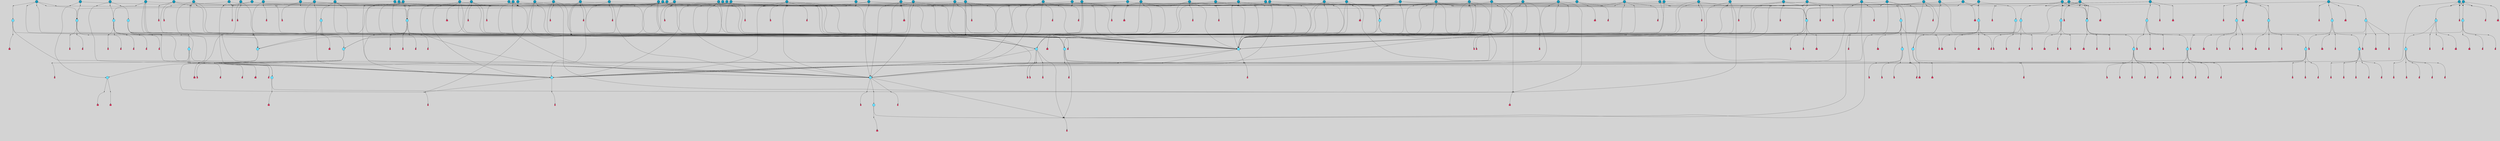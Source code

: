 // File exported with GEGELATI v1.3.1
// On the 2024-04-08 17:42:10
// With the File::TPGGraphDotExporter
digraph{
	graph[pad = "0.212, 0.055" bgcolor = lightgray]
	node[shape=circle style = filled label = ""]
		T7 [fillcolor="#66ddff"]
		T9 [fillcolor="#66ddff"]
		T11 [fillcolor="#66ddff"]
		T24 [fillcolor="#66ddff"]
		T59 [fillcolor="#66ddff"]
		T102 [fillcolor="#66ddff"]
		T111 [fillcolor="#66ddff"]
		T214 [fillcolor="#66ddff"]
		T258 [fillcolor="#66ddff"]
		T283 [fillcolor="#66ddff"]
		T320 [fillcolor="#66ddff"]
		T321 [fillcolor="#66ddff"]
		T322 [fillcolor="#66ddff"]
		T323 [fillcolor="#66ddff"]
		T324 [fillcolor="#66ddff"]
		T325 [fillcolor="#66ddff"]
		T326 [fillcolor="#66ddff"]
		T327 [fillcolor="#1199bb"]
		T407 [fillcolor="#66ddff"]
		T20 [fillcolor="#1199bb"]
		T429 [fillcolor="#66ddff"]
		T440 [fillcolor="#66ddff"]
		T466 [fillcolor="#1199bb"]
		T487 [fillcolor="#66ddff"]
		T488 [fillcolor="#1199bb"]
		T540 [fillcolor="#66ddff"]
		T556 [fillcolor="#66ddff"]
		T566 [fillcolor="#1199bb"]
		T581 [fillcolor="#1199bb"]
		T599 [fillcolor="#1199bb"]
		T603 [fillcolor="#1199bb"]
		T618 [fillcolor="#1199bb"]
		T619 [fillcolor="#1199bb"]
		T622 [fillcolor="#1199bb"]
		T550 [fillcolor="#1199bb"]
		T623 [fillcolor="#66ddff"]
		T624 [fillcolor="#66ddff"]
		T625 [fillcolor="#66ddff"]
		T653 [fillcolor="#1199bb"]
		T655 [fillcolor="#1199bb"]
		T657 [fillcolor="#1199bb"]
		T681 [fillcolor="#1199bb"]
		T697 [fillcolor="#1199bb"]
		T699 [fillcolor="#1199bb"]
		T700 [fillcolor="#1199bb"]
		T702 [fillcolor="#1199bb"]
		T712 [fillcolor="#1199bb"]
		T713 [fillcolor="#1199bb"]
		T715 [fillcolor="#1199bb"]
		T716 [fillcolor="#66ddff"]
		T717 [fillcolor="#66ddff"]
		T718 [fillcolor="#66ddff"]
		T719 [fillcolor="#1199bb"]
		T720 [fillcolor="#66ddff"]
		T249 [fillcolor="#66ddff"]
		T721 [fillcolor="#66ddff"]
		T722 [fillcolor="#1199bb"]
		T725 [fillcolor="#66ddff"]
		T745 [fillcolor="#1199bb"]
		T747 [fillcolor="#1199bb"]
		T748 [fillcolor="#1199bb"]
		T749 [fillcolor="#1199bb"]
		T750 [fillcolor="#1199bb"]
		T751 [fillcolor="#1199bb"]
		T752 [fillcolor="#1199bb"]
		T757 [fillcolor="#1199bb"]
		T758 [fillcolor="#1199bb"]
		T762 [fillcolor="#1199bb"]
		T764 [fillcolor="#1199bb"]
		T782 [fillcolor="#1199bb"]
		T783 [fillcolor="#1199bb"]
		T784 [fillcolor="#1199bb"]
		T785 [fillcolor="#1199bb"]
		T786 [fillcolor="#1199bb"]
		T787 [fillcolor="#1199bb"]
		T788 [fillcolor="#66ddff"]
		T789 [fillcolor="#66ddff"]
		T790 [fillcolor="#66ddff"]
		T791 [fillcolor="#1199bb"]
		T792 [fillcolor="#66ddff"]
		T793 [fillcolor="#66ddff"]
		T794 [fillcolor="#66ddff"]
		T795 [fillcolor="#1199bb"]
		T796 [fillcolor="#1199bb"]
		T797 [fillcolor="#1199bb"]
		T798 [fillcolor="#1199bb"]
		T799 [fillcolor="#1199bb"]
		T800 [fillcolor="#1199bb"]
		T801 [fillcolor="#1199bb"]
		T802 [fillcolor="#1199bb"]
		T803 [fillcolor="#1199bb"]
		T804 [fillcolor="#1199bb"]
		T805 [fillcolor="#1199bb"]
		T806 [fillcolor="#1199bb"]
		T807 [fillcolor="#1199bb"]
		T808 [fillcolor="#1199bb"]
		T809 [fillcolor="#1199bb"]
		T810 [fillcolor="#1199bb"]
		T811 [fillcolor="#1199bb"]
		T812 [fillcolor="#1199bb"]
		T813 [fillcolor="#1199bb"]
		T814 [fillcolor="#1199bb"]
		T815 [fillcolor="#1199bb"]
		T816 [fillcolor="#1199bb"]
		T817 [fillcolor="#1199bb"]
		T818 [fillcolor="#1199bb"]
		T819 [fillcolor="#1199bb"]
		T820 [fillcolor="#1199bb"]
		T821 [fillcolor="#1199bb"]
		T822 [fillcolor="#1199bb"]
		T823 [fillcolor="#1199bb"]
		T824 [fillcolor="#1199bb"]
		T825 [fillcolor="#1199bb"]
		T826 [fillcolor="#1199bb"]
		T827 [fillcolor="#1199bb"]
		T828 [fillcolor="#1199bb"]
		T829 [fillcolor="#1199bb"]
		T830 [fillcolor="#1199bb"]
		T831 [fillcolor="#1199bb"]
		P9000 [fillcolor="#cccccc" shape=point] //-3|
		I9000 [shape=box style=invis label="1|6&2|7#0|7&#92;n10|2&0|7#1|3&#92;n9|6&2|7#2|2&#92;n5|3&0|7#0|7&#92;n1|6&2|3#0|0&#92;n2|3&2|3#2|2&#92;n5|1&2|6#0|6&#92;n"]
		P9000 -> I9000[style=invis]
		A6070 [fillcolor="#ff3366" shape=box margin=0.03 width=0 height=0 label="7"]
		T7 -> P9000 -> A6070
		P9001 [fillcolor="#cccccc" shape=point] //5|
		I9001 [shape=box style=invis label="0|5&2|3#0|1&#92;n0|6&2|1#2|4&#92;n6|2&2|6#0|7&#92;n7|4&0|3#0|1&#92;n5|4&0|7#1|6&#92;n9|1&0|5#2|2&#92;n6|3&2|3#1|7&#92;n11|7&2|4#1|6&#92;n2|5&0|1#0|0&#92;n4|7&0|0#0|2&#92;n6|2&0|6#0|0&#92;n2|1&2|6#2|4&#92;n10|0&2|0#1|0&#92;n6|6&2|4#0|6&#92;n"]
		P9001 -> I9001[style=invis]
		A6071 [fillcolor="#ff3366" shape=box margin=0.03 width=0 height=0 label="8"]
		T7 -> P9001 -> A6071
		P9002 [fillcolor="#cccccc" shape=point] //-6|
		I9002 [shape=box style=invis label="11|1&0|7#2|0&#92;n10|4&0|1#1|0&#92;n4|3&2|4#2|1&#92;n0|5&2|0#0|0&#92;n6|1&0|0#0|3&#92;n8|2&2|0#0|4&#92;n11|4&2|0#1|6&#92;n7|0&2|6#2|3&#92;n5|3&2|6#2|0&#92;n2|0&2|0#0|4&#92;n"]
		P9002 -> I9002[style=invis]
		A6072 [fillcolor="#ff3366" shape=box margin=0.03 width=0 height=0 label="9"]
		T9 -> P9002 -> A6072
		P9003 [fillcolor="#cccccc" shape=point] //2|
		I9003 [shape=box style=invis label="6|3&2|7#1|4&#92;n8|6&0|0#2|5&#92;n2|1&0|2#0|3&#92;n8|7&0|6#0|4&#92;n2|1&2|0#0|1&#92;n0|0&2|2#2|3&#92;n6|6&0|7#2|1&#92;n6|1&0|7#2|6&#92;n5|4&2|7#0|4&#92;n0|3&0|4#2|0&#92;n11|0&2|0#2|5&#92;n4|5&2|5#2|4&#92;n5|7&0|6#0|4&#92;n9|7&2|5#0|3&#92;n5|4&2|1#0|3&#92;n5|3&0|1#1|7&#92;n0|4&0|3#2|5&#92;n"]
		P9003 -> I9003[style=invis]
		A6073 [fillcolor="#ff3366" shape=box margin=0.03 width=0 height=0 label="10"]
		T9 -> P9003 -> A6073
		P9004 [fillcolor="#cccccc" shape=point] //6|
		I9004 [shape=box style=invis label="3|0&2|7#2|2&#92;n3|2&0|4#2|5&#92;n5|1&0|2#1|0&#92;n8|7&0|1#2|0&#92;n8|5&0|3#0|6&#92;n0|2&0|2#2|3&#92;n1|5&2|5#0|5&#92;n5|6&0|6#0|7&#92;n6|7&0|0#2|6&#92;n1|2&2|3#0|0&#92;n7|7&2|3#0|4&#92;n0|7&2|7#0|6&#92;n1|0&2|2#2|7&#92;n4|4&0|1#0|0&#92;n"]
		P9004 -> I9004[style=invis]
		A6074 [fillcolor="#ff3366" shape=box margin=0.03 width=0 height=0 label="11"]
		T11 -> P9004 -> A6074
		P9005 [fillcolor="#cccccc" shape=point] //-4|
		I9005 [shape=box style=invis label="4|1&0|4#2|6&#92;n1|2&2|2#2|0&#92;n1|2&2|0#0|6&#92;n8|4&2|3#2|5&#92;n5|5&2|1#1|0&#92;n"]
		P9005 -> I9005[style=invis]
		A6075 [fillcolor="#ff3366" shape=box margin=0.03 width=0 height=0 label="12"]
		T11 -> P9005 -> A6075
		P9006 [fillcolor="#cccccc" shape=point] //1|
		I9006 [shape=box style=invis label="5|1&0|6#2|7&#92;n2|4&0|4#2|2&#92;n0|6&0|5#0|4&#92;n10|6&2|5#1|6&#92;n9|3&0|1#1|7&#92;n10|3&2|2#1|0&#92;n5|0&0|0#2|1&#92;n11|3&2|3#1|5&#92;n10|3&0|1#1|0&#92;n2|4&0|1#0|1&#92;n0|2&0|3#2|4&#92;n9|2&2|1#2|5&#92;n11|7&2|6#2|6&#92;n"]
		P9006 -> I9006[style=invis]
		T24 -> P9006 -> T7
		P9007 [fillcolor="#cccccc" shape=point] //5|
		I9007 [shape=box style=invis label="3|0&2|0#0|1&#92;n3|0&0|7#0|1&#92;n5|3&0|2#2|6&#92;n4|4&2|4#2|6&#92;n11|2&0|7#1|6&#92;n2|7&2|2#2|5&#92;n9|3&2|6#2|7&#92;n7|7&0|0#0|4&#92;n6|1&2|4#2|3&#92;n5|4&2|0#1|6&#92;n1|3&0|7#0|4&#92;n"]
		P9007 -> I9007[style=invis]
		A6076 [fillcolor="#ff3366" shape=box margin=0.03 width=0 height=0 label="7"]
		T24 -> P9007 -> A6076
		P9008 [fillcolor="#cccccc" shape=point] //-2|
		I9008 [shape=box style=invis label="4|1&0|4#0|3&#92;n4|2&0|5#2|0&#92;n5|5&2|6#0|5&#92;n1|4&0|1#0|2&#92;n6|3&2|7#1|5&#92;n0|4&2|0#0|3&#92;n8|5&2|5#1|2&#92;n10|7&2|7#1|1&#92;n3|4&0|0#2|1&#92;n3|6&2|5#2|5&#92;n8|3&0|1#0|7&#92;n10|0&2|7#1|3&#92;n4|1&2|4#0|1&#92;n9|3&2|0#0|4&#92;n3|6&2|0#0|4&#92;n1|2&0|6#2|1&#92;n4|0&2|1#2|2&#92;n"]
		P9008 -> I9008[style=invis]
		A6077 [fillcolor="#ff3366" shape=box margin=0.03 width=0 height=0 label="14"]
		T24 -> P9008 -> A6077
		P9009 [fillcolor="#cccccc" shape=point] //8|
		I9009 [shape=box style=invis label="9|0&0|1#2|0&#92;n10|1&2|5#1|4&#92;n8|2&2|6#0|4&#92;n4|5&0|3#0|1&#92;n2|4&2|5#2|3&#92;n4|2&2|2#0|2&#92;n7|5&0|2#0|0&#92;n8|2&2|1#1|3&#92;n8|7&0|7#2|1&#92;n1|1&0|0#0|7&#92;n5|6&2|5#1|0&#92;n6|3&2|5#0|0&#92;n11|4&0|3#2|6&#92;n1|2&2|4#0|7&#92;n5|6&0|1#2|0&#92;n11|3&0|2#0|7&#92;n"]
		P9009 -> I9009[style=invis]
		A6078 [fillcolor="#ff3366" shape=box margin=0.03 width=0 height=0 label="6"]
		T59 -> P9009 -> A6078
		T59 -> P9007
		T59 -> P9002
		T59 -> P9007
		P9010 [fillcolor="#cccccc" shape=point] //7|
		I9010 [shape=box style=invis label="3|3&2|7#0|4&#92;n4|3&2|6#0|3&#92;n8|4&0|6#1|2&#92;n5|6&2|3#0|4&#92;n0|7&2|1#0|5&#92;n8|7&2|2#2|5&#92;n9|1&0|0#1|0&#92;n10|1&2|1#1|4&#92;n10|5&0|6#1|7&#92;n5|2&2|3#0|4&#92;n2|0&2|6#2|7&#92;n1|7&0|1#0|7&#92;n"]
		P9010 -> I9010[style=invis]
		A6079 [fillcolor="#ff3366" shape=box margin=0.03 width=0 height=0 label="2"]
		T102 -> P9010 -> A6079
		P9011 [fillcolor="#cccccc" shape=point] //-8|
		I9011 [shape=box style=invis label="7|5&0|4#2|4&#92;n"]
		P9011 -> I9011[style=invis]
		A6080 [fillcolor="#ff3366" shape=box margin=0.03 width=0 height=0 label="3"]
		T102 -> P9011 -> A6080
		P9012 [fillcolor="#cccccc" shape=point] //8|
		I9012 [shape=box style=invis label="7|0&0|2#1|4&#92;n8|1&2|3#0|5&#92;n0|6&0|5#0|5&#92;n3|7&2|1#0|6&#92;n9|4&2|7#1|6&#92;n1|7&2|5#2|2&#92;n8|5&2|0#0|3&#92;n0|2&0|2#0|0&#92;n3|5&0|2#0|3&#92;n"]
		P9012 -> I9012[style=invis]
		A6081 [fillcolor="#ff3366" shape=box margin=0.03 width=0 height=0 label="5"]
		T102 -> P9012 -> A6081
		P9013 [fillcolor="#cccccc" shape=point] //-5|
		I9013 [shape=box style=invis label="0|0&2|3#0|2&#92;n10|5&0|6#1|3&#92;n7|3&0|6#2|3&#92;n3|4&0|6#0|6&#92;n10|5&0|2#1|1&#92;n5|0&0|1#0|3&#92;n6|6&2|5#1|5&#92;n7|4&0|2#1|7&#92;n5|7&0|1#2|5&#92;n1|5&0|0#0|3&#92;n7|5&2|1#2|6&#92;n9|0&0|2#0|0&#92;n4|0&2|4#0|0&#92;n4|6&0|0#2|3&#92;n3|1&0|6#2|5&#92;n7|7&2|1#2|3&#92;n9|4&2|2#0|6&#92;n"]
		P9013 -> I9013[style=invis]
		T111 -> P9013 -> T9
		P9014 [fillcolor="#cccccc" shape=point] //7|
		I9014 [shape=box style=invis label="7|4&2|1#2|0&#92;n4|1&2|4#2|3&#92;n5|0&2|0#2|2&#92;n6|1&2|4#2|6&#92;n"]
		P9014 -> I9014[style=invis]
		A6082 [fillcolor="#ff3366" shape=box margin=0.03 width=0 height=0 label="9"]
		T111 -> P9014 -> A6082
		P9015 [fillcolor="#cccccc" shape=point] //2|
		I9015 [shape=box style=invis label="3|0&2|0#0|1&#92;n11|2&0|7#1|6&#92;n8|7&2|4#0|5&#92;n5|3&0|2#2|6&#92;n4|4&2|4#2|6&#92;n3|0&0|7#0|1&#92;n2|7&2|2#2|5&#92;n9|3&2|6#2|7&#92;n7|7&0|0#0|4&#92;n6|1&2|4#1|3&#92;n5|4&2|0#1|6&#92;n1|3&0|7#0|4&#92;n"]
		P9015 -> I9015[style=invis]
		A6083 [fillcolor="#ff3366" shape=box margin=0.03 width=0 height=0 label="7"]
		T111 -> P9015 -> A6083
		T111 -> P9002
		P9016 [fillcolor="#cccccc" shape=point] //6|
		I9016 [shape=box style=invis label="9|4&2|7#0|6&#92;n8|4&0|1#1|0&#92;n1|3&0|0#2|1&#92;n2|4&0|6#2|2&#92;n5|1&2|5#0|7&#92;n3|0&0|3#2|6&#92;n2|2&2|6#0|2&#92;n8|4&0|4#2|2&#92;n5|1&2|4#0|3&#92;n9|4&0|6#0|6&#92;n5|0&2|2#1|5&#92;n11|7&0|0#1|1&#92;n0|4&0|3#0|3&#92;n7|7&2|4#2|5&#92;n1|5&0|1#2|1&#92;n"]
		P9016 -> I9016[style=invis]
		A6084 [fillcolor="#ff3366" shape=box margin=0.03 width=0 height=0 label="1"]
		T214 -> P9016 -> A6084
		P9017 [fillcolor="#cccccc" shape=point] //5|
		I9017 [shape=box style=invis label="9|4&2|3#1|3&#92;n0|4&2|4#0|5&#92;n6|1&2|6#2|5&#92;n4|0&0|5#2|0&#92;n"]
		P9017 -> I9017[style=invis]
		A6085 [fillcolor="#ff3366" shape=box margin=0.03 width=0 height=0 label="7"]
		T214 -> P9017 -> A6085
		P9018 [fillcolor="#cccccc" shape=point] //8|
		I9018 [shape=box style=invis label="9|0&0|1#2|0&#92;n10|1&2|5#1|4&#92;n8|2&2|6#0|4&#92;n2|4&2|5#2|3&#92;n4|2&2|2#0|2&#92;n7|5&0|2#0|0&#92;n8|2&2|1#1|3&#92;n8|7&0|7#2|1&#92;n1|1&0|0#0|7&#92;n5|6&2|5#1|0&#92;n6|6&2|5#0|0&#92;n11|4&0|3#2|6&#92;n4|2&2|4#0|7&#92;n5|6&0|1#2|0&#92;n11|3&0|2#0|7&#92;n"]
		P9018 -> I9018[style=invis]
		A6086 [fillcolor="#ff3366" shape=box margin=0.03 width=0 height=0 label="6"]
		T214 -> P9018 -> A6086
		P9019 [fillcolor="#cccccc" shape=point] //10|
		I9019 [shape=box style=invis label="4|5&2|7#2|1&#92;n1|7&2|3#0|6&#92;n3|5&2|2#0|3&#92;n10|3&0|7#1|4&#92;n7|1&0|4#2|6&#92;n10|2&0|3#1|7&#92;n9|5&2|0#0|4&#92;n4|0&0|3#2|7&#92;n11|4&2|6#1|2&#92;n5|4&2|7#0|2&#92;n2|6&2|4#0|0&#92;n6|5&0|7#2|1&#92;n5|3&2|3#1|6&#92;n10|7&2|0#1|2&#92;n"]
		P9019 -> I9019[style=invis]
		A6087 [fillcolor="#ff3366" shape=box margin=0.03 width=0 height=0 label="5"]
		T214 -> P9019 -> A6087
		P9020 [fillcolor="#cccccc" shape=point] //5|
		I9020 [shape=box style=invis label="3|0&2|0#0|1&#92;n3|0&0|7#0|1&#92;n5|3&0|2#2|6&#92;n4|4&2|4#2|6&#92;n11|2&0|7#1|6&#92;n2|7&2|2#2|5&#92;n9|3&2|6#2|7&#92;n7|7&0|0#0|4&#92;n6|1&2|4#2|3&#92;n5|4&2|0#1|6&#92;n1|3&0|7#0|4&#92;n"]
		P9020 -> I9020[style=invis]
		A6088 [fillcolor="#ff3366" shape=box margin=0.03 width=0 height=0 label="7"]
		T214 -> P9020 -> A6088
		P9021 [fillcolor="#cccccc" shape=point] //2|
		I9021 [shape=box style=invis label="9|1&2|3#0|1&#92;n5|3&2|4#2|7&#92;n11|0&2|3#0|4&#92;n7|0&2|4#0|4&#92;n5|2&2|0#2|4&#92;n7|3&0|7#0|5&#92;n"]
		P9021 -> I9021[style=invis]
		A6089 [fillcolor="#ff3366" shape=box margin=0.03 width=0 height=0 label="2"]
		T258 -> P9021 -> A6089
		T258 -> P9002
		P9022 [fillcolor="#cccccc" shape=point] //-5|
		I9022 [shape=box style=invis label="8|7&0|3#0|3&#92;n6|4&2|1#0|5&#92;n2|2&2|6#2|0&#92;n4|7&2|0#2|3&#92;n10|5&2|1#1|5&#92;n2|0&0|7#2|0&#92;n5|3&2|2#2|0&#92;n6|7&0|0#1|0&#92;n"]
		P9022 -> I9022[style=invis]
		A6090 [fillcolor="#ff3366" shape=box margin=0.03 width=0 height=0 label="1"]
		T258 -> P9022 -> A6090
		P9023 [fillcolor="#cccccc" shape=point] //2|
		I9023 [shape=box style=invis label="4|1&0|4#2|6&#92;n5|5&2|1#1|0&#92;n1|0&2|0#0|6&#92;n8|4&2|3#2|5&#92;n"]
		P9023 -> I9023[style=invis]
		T258 -> P9023 -> T11
		P9024 [fillcolor="#cccccc" shape=point] //5|
		I9024 [shape=box style=invis label="1|6&2|7#0|7&#92;n9|2&2|7#2|2&#92;n10|2&0|7#1|3&#92;n5|3&0|7#0|7&#92;n7|0&2|7#2|2&#92;n1|6&2|3#0|0&#92;n2|3&2|3#2|2&#92;n"]
		P9024 -> I9024[style=invis]
		A6091 [fillcolor="#ff3366" shape=box margin=0.03 width=0 height=0 label="7"]
		T258 -> P9024 -> A6091
		P9025 [fillcolor="#cccccc" shape=point] //-10|
		I9025 [shape=box style=invis label="11|0&0|6#2|7&#92;n4|1&2|1#2|5&#92;n4|6&2|3#0|3&#92;n0|2&2|3#2|3&#92;n0|6&0|5#0|4&#92;n3|5&0|3#0|7&#92;n5|3&2|5#0|2&#92;n11|3&0|7#1|1&#92;n10|3&2|2#1|5&#92;n0|7&2|6#2|6&#92;n9|3&0|1#1|7&#92;n2|4&0|1#0|1&#92;n"]
		P9025 -> I9025[style=invis]
		T283 -> P9025 -> T7
		P9026 [fillcolor="#cccccc" shape=point] //3|
		I9026 [shape=box style=invis label="7|2&0|2#2|4&#92;n0|4&0|6#2|7&#92;n9|0&0|1#2|2&#92;n8|6&0|0#1|0&#92;n"]
		P9026 -> I9026[style=invis]
		A6092 [fillcolor="#ff3366" shape=box margin=0.03 width=0 height=0 label="3"]
		T283 -> P9026 -> A6092
		P9027 [fillcolor="#cccccc" shape=point] //1|
		I9027 [shape=box style=invis label="0|4&0|1#0|1&#92;n10|5&2|5#1|6&#92;n7|7&2|5#2|2&#92;n9|5&0|7#2|7&#92;n8|4&0|3#2|7&#92;n11|0&2|3#0|5&#92;n7|0&0|0#0|1&#92;n4|2&0|4#0|5&#92;n5|1&0|6#2|7&#92;n11|3&0|7#1|3&#92;n"]
		P9027 -> I9027[style=invis]
		T283 -> P9027 -> T7
		P9028 [fillcolor="#cccccc" shape=point] //-4|
		I9028 [shape=box style=invis label="4|1&0|4#2|6&#92;n1|2&2|2#2|0&#92;n1|2&2|0#0|6&#92;n8|4&2|3#2|5&#92;n5|5&2|1#1|0&#92;n"]
		P9028 -> I9028[style=invis]
		A6093 [fillcolor="#ff3366" shape=box margin=0.03 width=0 height=0 label="12"]
		T320 -> P9028 -> A6093
		P9029 [fillcolor="#cccccc" shape=point] //-9|
		I9029 [shape=box style=invis label="2|0&2|0#2|1&#92;n4|4&2|4#2|6&#92;n9|1&0|3#1|7&#92;n5|3&0|2#2|6&#92;n2|7&2|2#2|5&#92;n5|4&2|0#1|6&#92;n3|0&0|7#0|1&#92;n1|3&0|7#0|4&#92;n11|6&2|2#0|7&#92;n7|7&0|0#0|4&#92;n11|0&0|7#1|6&#92;n9|3&2|6#2|7&#92;n"]
		P9029 -> I9029[style=invis]
		A6094 [fillcolor="#ff3366" shape=box margin=0.03 width=0 height=0 label="7"]
		T321 -> P9029 -> A6094
		P9030 [fillcolor="#cccccc" shape=point] //6|
		I9030 [shape=box style=invis label="3|0&2|7#2|2&#92;n3|2&0|4#2|5&#92;n5|1&0|2#1|0&#92;n8|7&0|1#2|0&#92;n8|5&0|3#0|6&#92;n0|2&0|2#2|3&#92;n1|5&2|5#0|5&#92;n5|6&0|6#0|7&#92;n6|7&0|0#2|6&#92;n1|2&2|3#0|0&#92;n7|7&2|3#0|4&#92;n0|7&2|7#0|6&#92;n1|0&2|2#2|7&#92;n4|4&0|1#0|0&#92;n"]
		P9030 -> I9030[style=invis]
		A6095 [fillcolor="#ff3366" shape=box margin=0.03 width=0 height=0 label="11"]
		T320 -> P9030 -> A6095
		P9031 [fillcolor="#cccccc" shape=point] //2|
		I9031 [shape=box style=invis label="4|1&0|4#2|6&#92;n5|5&2|1#1|0&#92;n1|0&2|0#0|6&#92;n8|4&2|3#2|5&#92;n"]
		P9031 -> I9031[style=invis]
		T321 -> P9031 -> T320
		P9032 [fillcolor="#cccccc" shape=point] //-3|
		I9032 [shape=box style=invis label="4|5&0|0#0|0&#92;n4|7&0|0#0|2&#92;n0|6&2|1#2|4&#92;n9|1&0|5#2|2&#92;n10|0&2|0#1|0&#92;n6|6&2|4#0|6&#92;n2|5&0|1#0|0&#92;n6|3&2|3#1|7&#92;n11|7&2|4#1|6&#92;n6|2&2|6#0|1&#92;n6|2&0|0#0|0&#92;n9|1&2|6#2|4&#92;n10|4&0|3#1|1&#92;n5|4&2|7#1|6&#92;n"]
		P9032 -> I9032[style=invis]
		T323 -> P9032 -> T321
		P9033 [fillcolor="#cccccc" shape=point] //5|
		I9033 [shape=box style=invis label="0|5&2|3#0|1&#92;n0|6&2|1#2|4&#92;n6|2&2|6#0|7&#92;n7|4&0|3#0|1&#92;n5|4&0|7#1|6&#92;n9|1&0|5#2|2&#92;n6|3&2|3#1|7&#92;n11|7&2|4#1|6&#92;n2|5&0|1#0|0&#92;n4|7&0|0#0|2&#92;n6|2&0|6#0|0&#92;n2|1&2|6#2|4&#92;n10|0&2|0#1|0&#92;n6|6&2|4#0|6&#92;n"]
		P9033 -> I9033[style=invis]
		A6096 [fillcolor="#ff3366" shape=box margin=0.03 width=0 height=0 label="8"]
		T322 -> P9033 -> A6096
		P9034 [fillcolor="#cccccc" shape=point] //8|
		I9034 [shape=box style=invis label="9|7&0|5#2|5&#92;n3|3&2|3#0|2&#92;n9|5&2|2#1|0&#92;n2|3&0|6#0|3&#92;n4|4&2|5#2|7&#92;n11|3&2|0#1|5&#92;n6|6&2|1#2|2&#92;n4|6&0|1#2|2&#92;n2|5&2|7#2|2&#92;n7|7&2|2#2|3&#92;n6|5&0|3#2|6&#92;n6|7&0|6#0|2&#92;n"]
		P9034 -> I9034[style=invis]
		A6097 [fillcolor="#ff3366" shape=box margin=0.03 width=0 height=0 label="14"]
		T321 -> P9034 -> A6097
		P9035 [fillcolor="#cccccc" shape=point] //-3|
		I9035 [shape=box style=invis label="1|6&2|7#0|7&#92;n10|2&0|7#1|3&#92;n9|6&2|7#2|2&#92;n5|3&0|7#0|7&#92;n1|6&2|3#0|0&#92;n2|3&2|3#2|2&#92;n5|1&2|6#0|6&#92;n"]
		P9035 -> I9035[style=invis]
		A6098 [fillcolor="#ff3366" shape=box margin=0.03 width=0 height=0 label="7"]
		T322 -> P9035 -> A6098
		P9036 [fillcolor="#cccccc" shape=point] //-8|
		I9036 [shape=box style=invis label="7|5&0|4#2|4&#92;n"]
		P9036 -> I9036[style=invis]
		A6099 [fillcolor="#ff3366" shape=box margin=0.03 width=0 height=0 label="3"]
		T321 -> P9036 -> A6099
		P9037 [fillcolor="#cccccc" shape=point] //4|
		I9037 [shape=box style=invis label="4|3&0|6#0|3&#92;n5|7&2|3#2|2&#92;n5|6&0|7#1|2&#92;n1|4&2|6#0|3&#92;n8|4&2|1#2|5&#92;n9|5&2|4#1|4&#92;n2|4&0|5#0|7&#92;n10|0&0|6#1|3&#92;n3|0&0|6#0|2&#92;n2|7&2|7#2|6&#92;n5|2&0|5#1|5&#92;n10|4&2|5#1|7&#92;n4|0&0|4#2|4&#92;n11|1&0|4#2|6&#92;n10|6&2|0#1|4&#92;n9|7&0|3#1|4&#92;n4|5&2|7#0|6&#92;n11|5&2|6#2|3&#92;n0|3&0|5#0|1&#92;n"]
		P9037 -> I9037[style=invis]
		A6100 [fillcolor="#ff3366" shape=box margin=0.03 width=0 height=0 label="13"]
		T321 -> P9037 -> A6100
		P9038 [fillcolor="#cccccc" shape=point] //1|
		I9038 [shape=box style=invis label="0|4&0|1#0|1&#92;n10|5&2|5#1|6&#92;n7|7&2|5#2|2&#92;n9|5&0|7#2|7&#92;n8|4&0|3#2|7&#92;n11|0&2|3#0|5&#92;n7|0&0|0#0|1&#92;n4|2&0|4#0|5&#92;n5|1&0|6#2|7&#92;n11|3&0|7#1|3&#92;n"]
		P9038 -> I9038[style=invis]
		T323 -> P9038 -> T322
		P9039 [fillcolor="#cccccc" shape=point] //4|
		I9039 [shape=box style=invis label="4|3&0|6#0|3&#92;n5|7&2|3#2|2&#92;n5|6&0|7#1|2&#92;n1|4&2|6#0|3&#92;n8|4&2|1#2|5&#92;n9|5&2|4#1|4&#92;n2|4&0|5#0|7&#92;n10|0&0|6#1|3&#92;n3|0&0|6#0|2&#92;n2|7&2|7#2|6&#92;n5|2&0|5#1|5&#92;n10|4&2|5#1|7&#92;n4|0&0|4#2|4&#92;n11|1&0|4#2|6&#92;n10|6&2|0#1|4&#92;n9|7&0|3#1|4&#92;n4|5&2|7#0|6&#92;n11|5&2|6#2|3&#92;n0|3&0|5#0|1&#92;n"]
		P9039 -> I9039[style=invis]
		A6101 [fillcolor="#ff3366" shape=box margin=0.03 width=0 height=0 label="13"]
		T323 -> P9039 -> A6101
		P9040 [fillcolor="#cccccc" shape=point] //-9|
		I9040 [shape=box style=invis label="2|0&2|0#2|1&#92;n4|4&2|4#2|6&#92;n9|1&0|3#1|7&#92;n5|3&0|2#2|6&#92;n2|7&2|2#2|5&#92;n5|4&2|0#1|6&#92;n3|0&0|7#0|1&#92;n1|3&0|7#0|4&#92;n11|6&2|2#0|7&#92;n7|7&0|0#0|4&#92;n11|0&0|7#1|6&#92;n9|3&2|6#2|7&#92;n"]
		P9040 -> I9040[style=invis]
		A6102 [fillcolor="#ff3366" shape=box margin=0.03 width=0 height=0 label="7"]
		T325 -> P9040 -> A6102
		P9041 [fillcolor="#cccccc" shape=point] //-4|
		I9041 [shape=box style=invis label="4|1&0|4#2|6&#92;n1|2&2|2#2|0&#92;n1|2&2|0#0|6&#92;n8|4&2|3#2|5&#92;n5|5&2|1#1|0&#92;n"]
		P9041 -> I9041[style=invis]
		A6103 [fillcolor="#ff3366" shape=box margin=0.03 width=0 height=0 label="12"]
		T324 -> P9041 -> A6103
		P9042 [fillcolor="#cccccc" shape=point] //6|
		I9042 [shape=box style=invis label="3|0&2|7#2|2&#92;n3|2&0|4#2|5&#92;n5|1&0|2#1|0&#92;n8|7&0|1#2|0&#92;n8|5&0|3#0|6&#92;n0|2&0|2#2|3&#92;n1|5&2|5#0|5&#92;n5|6&0|6#0|7&#92;n6|7&0|0#2|6&#92;n1|2&2|3#0|0&#92;n7|7&2|3#0|4&#92;n0|7&2|7#0|6&#92;n1|0&2|2#2|7&#92;n4|4&0|1#0|0&#92;n"]
		P9042 -> I9042[style=invis]
		A6104 [fillcolor="#ff3366" shape=box margin=0.03 width=0 height=0 label="11"]
		T324 -> P9042 -> A6104
		P9043 [fillcolor="#cccccc" shape=point] //2|
		I9043 [shape=box style=invis label="4|1&0|4#2|6&#92;n5|5&2|1#1|0&#92;n1|0&2|0#0|6&#92;n8|4&2|3#2|5&#92;n"]
		P9043 -> I9043[style=invis]
		T325 -> P9043 -> T324
		P9044 [fillcolor="#cccccc" shape=point] //4|
		I9044 [shape=box style=invis label="4|3&0|6#0|3&#92;n5|7&2|3#2|2&#92;n5|6&0|7#1|2&#92;n1|4&2|6#0|3&#92;n8|4&2|1#2|5&#92;n9|5&2|4#1|4&#92;n2|4&0|5#0|7&#92;n10|0&0|6#1|3&#92;n3|0&0|6#0|2&#92;n2|7&2|7#2|6&#92;n5|2&0|5#1|5&#92;n10|4&2|5#1|7&#92;n4|0&0|4#2|4&#92;n11|1&0|4#2|6&#92;n10|6&2|0#1|4&#92;n9|7&0|3#1|4&#92;n4|5&2|7#0|6&#92;n11|5&2|6#2|3&#92;n0|3&0|5#0|1&#92;n"]
		P9044 -> I9044[style=invis]
		A6105 [fillcolor="#ff3366" shape=box margin=0.03 width=0 height=0 label="13"]
		T325 -> P9044 -> A6105
		P9045 [fillcolor="#cccccc" shape=point] //-3|
		I9045 [shape=box style=invis label="4|5&0|0#0|0&#92;n4|7&0|0#0|2&#92;n0|6&2|1#2|4&#92;n9|1&0|5#2|2&#92;n10|0&2|0#1|0&#92;n6|6&2|4#0|6&#92;n2|5&0|1#0|0&#92;n6|3&2|3#1|7&#92;n11|7&2|4#1|6&#92;n6|2&2|6#0|1&#92;n6|2&0|0#0|0&#92;n9|1&2|6#2|4&#92;n10|4&0|3#1|1&#92;n5|4&2|7#1|6&#92;n"]
		P9045 -> I9045[style=invis]
		T327 -> P9045 -> T325
		P9046 [fillcolor="#cccccc" shape=point] //5|
		I9046 [shape=box style=invis label="0|5&2|3#0|1&#92;n0|6&2|1#2|4&#92;n6|2&2|6#0|7&#92;n7|4&0|3#0|1&#92;n5|4&0|7#1|6&#92;n9|1&0|5#2|2&#92;n6|3&2|3#1|7&#92;n11|7&2|4#1|6&#92;n2|5&0|1#0|0&#92;n4|7&0|0#0|2&#92;n6|2&0|6#0|0&#92;n2|1&2|6#2|4&#92;n10|0&2|0#1|0&#92;n6|6&2|4#0|6&#92;n"]
		P9046 -> I9046[style=invis]
		A6106 [fillcolor="#ff3366" shape=box margin=0.03 width=0 height=0 label="8"]
		T326 -> P9046 -> A6106
		P9047 [fillcolor="#cccccc" shape=point] //-8|
		I9047 [shape=box style=invis label="7|5&0|4#2|4&#92;n"]
		P9047 -> I9047[style=invis]
		A6107 [fillcolor="#ff3366" shape=box margin=0.03 width=0 height=0 label="3"]
		T325 -> P9047 -> A6107
		P9048 [fillcolor="#cccccc" shape=point] //-3|
		I9048 [shape=box style=invis label="1|6&2|7#0|7&#92;n10|2&0|7#1|3&#92;n9|6&2|7#2|2&#92;n5|3&0|7#0|7&#92;n1|6&2|3#0|0&#92;n2|3&2|3#2|2&#92;n5|1&2|6#0|6&#92;n"]
		P9048 -> I9048[style=invis]
		A6108 [fillcolor="#ff3366" shape=box margin=0.03 width=0 height=0 label="7"]
		T326 -> P9048 -> A6108
		P9049 [fillcolor="#cccccc" shape=point] //8|
		I9049 [shape=box style=invis label="9|7&0|5#2|5&#92;n3|3&2|3#0|2&#92;n9|5&2|2#1|0&#92;n2|3&0|6#0|3&#92;n4|4&2|5#2|7&#92;n11|3&2|0#1|5&#92;n6|6&2|1#2|2&#92;n4|6&0|1#2|2&#92;n2|5&2|7#2|2&#92;n7|7&2|2#2|3&#92;n6|5&0|3#2|6&#92;n6|7&0|6#0|2&#92;n"]
		P9049 -> I9049[style=invis]
		A6109 [fillcolor="#ff3366" shape=box margin=0.03 width=0 height=0 label="14"]
		T325 -> P9049 -> A6109
		P9050 [fillcolor="#cccccc" shape=point] //1|
		I9050 [shape=box style=invis label="0|4&0|1#0|1&#92;n10|5&2|5#1|6&#92;n7|7&2|5#2|2&#92;n9|5&0|7#2|7&#92;n8|4&0|3#2|7&#92;n11|0&2|3#0|5&#92;n7|0&0|0#0|1&#92;n4|2&0|4#0|5&#92;n5|1&0|6#2|7&#92;n11|3&0|7#1|3&#92;n"]
		P9050 -> I9050[style=invis]
		T327 -> P9050 -> T326
		P9051 [fillcolor="#cccccc" shape=point] //4|
		I9051 [shape=box style=invis label="4|3&0|6#0|3&#92;n5|7&2|3#2|2&#92;n5|6&0|7#1|2&#92;n1|4&2|6#0|3&#92;n8|4&2|1#2|5&#92;n9|5&2|4#1|4&#92;n2|4&0|5#0|7&#92;n10|0&0|6#1|3&#92;n3|0&0|6#0|2&#92;n2|7&2|7#2|6&#92;n5|2&0|5#1|5&#92;n10|4&2|5#1|7&#92;n4|0&0|4#2|4&#92;n11|1&0|4#2|6&#92;n10|6&2|0#1|4&#92;n9|7&0|3#1|4&#92;n4|5&2|7#0|6&#92;n11|5&2|6#2|3&#92;n0|3&0|5#0|1&#92;n"]
		P9051 -> I9051[style=invis]
		A6110 [fillcolor="#ff3366" shape=box margin=0.03 width=0 height=0 label="13"]
		T327 -> P9051 -> A6110
		P9052 [fillcolor="#cccccc" shape=point] //-1|
		I9052 [shape=box style=invis label="0|5&2|2#0|0&#92;n11|3&2|3#1|3&#92;n8|5&2|2#1|7&#92;n10|0&0|6#1|2&#92;n9|1&2|5#0|3&#92;n8|0&2|4#2|6&#92;n6|7&0|2#0|3&#92;n9|2&0|7#0|1&#92;n6|2&0|2#2|1&#92;n"]
		P9052 -> I9052[style=invis]
		A6111 [fillcolor="#ff3366" shape=box margin=0.03 width=0 height=0 label="7"]
		T407 -> P9052 -> A6111
		P9053 [fillcolor="#cccccc" shape=point] //-3|
		I9053 [shape=box style=invis label="7|7&0|0#0|4&#92;n11|2&0|7#1|6&#92;n8|7&2|4#0|5&#92;n5|3&0|2#2|6&#92;n4|4&2|4#2|6&#92;n3|0&0|7#0|6&#92;n2|7&2|2#2|5&#92;n9|3&2|6#2|7&#92;n6|7&0|0#0|7&#92;n3|0&2|0#0|1&#92;n6|1&2|4#1|3&#92;n5|4&2|0#1|6&#92;n1|3&0|7#0|4&#92;n"]
		P9053 -> I9053[style=invis]
		T407 -> P9053 -> T59
		P9054 [fillcolor="#cccccc" shape=point] //-5|
		I9054 [shape=box style=invis label="5|3&0|7#0|7&#92;n9|2&2|7#2|2&#92;n1|6&2|7#0|7&#92;n7|6&2|4#0|5&#92;n10|3&0|2#1|1&#92;n9|2&0|7#1|3&#92;n1|6&0|3#0|1&#92;n4|0&0|2#2|2&#92;n7|0&2|7#2|2&#92;n5|1&2|6#0|3&#92;n2|3&2|3#2|2&#92;n"]
		P9054 -> I9054[style=invis]
		T407 -> P9054 -> T102
		P9055 [fillcolor="#cccccc" shape=point] //1|
		I9055 [shape=box style=invis label="9|3&2|0#0|4&#92;n4|2&0|5#2|0&#92;n10|7&2|7#1|1&#92;n6|3&2|6#1|5&#92;n8|3&2|5#1|2&#92;n4|0&2|1#2|2&#92;n4|1&0|4#0|3&#92;n3|6&2|5#2|5&#92;n8|3&0|1#0|7&#92;n4|0&2|4#0|1&#92;n3|4&0|0#2|1&#92;n3|2&0|7#2|1&#92;n1|4&0|1#0|2&#92;n"]
		P9055 -> I9055[style=invis]
		A6112 [fillcolor="#ff3366" shape=box margin=0.03 width=0 height=0 label="14"]
		T407 -> P9055 -> A6112
		P9056 [fillcolor="#cccccc" shape=point] //3|
		I9056 [shape=box style=invis label="5|4&2|7#0|4&#92;n0|4&0|3#2|5&#92;n8|6&0|0#2|5&#92;n2|1&0|2#0|3&#92;n9|7&0|6#0|4&#92;n0|0&2|2#2|3&#92;n6|6&0|7#2|1&#92;n6|1&0|7#2|6&#92;n0|3&0|4#2|0&#92;n11|0&2|0#2|5&#92;n4|5&2|5#2|4&#92;n5|3&0|1#1|7&#92;n9|7&2|2#0|3&#92;n5|4&2|1#0|3&#92;n5|0&0|6#0|4&#92;n0|0&0|1#2|0&#92;n"]
		P9056 -> I9056[style=invis]
		A6113 [fillcolor="#ff3366" shape=box margin=0.03 width=0 height=0 label="10"]
		T407 -> P9056 -> A6113
		P9057 [fillcolor="#cccccc" shape=point] //-2|
		I9057 [shape=box style=invis label="3|5&2|6#2|3&#92;n3|2&0|0#0|0&#92;n8|0&2|0#0|1&#92;n"]
		P9057 -> I9057[style=invis]
		A6114 [fillcolor="#ff3366" shape=box margin=0.03 width=0 height=0 label="3"]
		T20 -> P9057 -> A6114
		P9058 [fillcolor="#cccccc" shape=point] //5|
		I9058 [shape=box style=invis label="4|4&2|4#2|6&#92;n3|0&0|7#0|1&#92;n5|3&0|2#2|6&#92;n3|0&2|0#2|1&#92;n11|2&0|7#1|6&#92;n9|3&2|6#2|7&#92;n7|7&0|0#0|4&#92;n6|1&2|4#2|3&#92;n5|4&2|0#1|6&#92;n1|3&0|7#0|4&#92;n"]
		P9058 -> I9058[style=invis]
		T20 -> P9058 -> T407
		P9059 [fillcolor="#cccccc" shape=point] //4|
		I9059 [shape=box style=invis label="2|2&0|1#2|4&#92;n3|7&2|2#0|7&#92;n6|5&2|4#1|3&#92;n7|0&0|7#1|3&#92;n10|7&0|0#1|2&#92;n"]
		P9059 -> I9059[style=invis]
		T20 -> P9059 -> T111
		T20 -> P9007
		T20 -> P9002
		P9060 [fillcolor="#cccccc" shape=point] //4|
		I9060 [shape=box style=invis label="8|5&2|3#2|1&#92;n10|1&0|3#1|6&#92;n7|1&2|6#1|3&#92;n4|1&0|6#0|0&#92;n11|1&0|2#0|3&#92;n2|0&2|1#2|7&#92;n"]
		P9060 -> I9060[style=invis]
		A6115 [fillcolor="#ff3366" shape=box margin=0.03 width=0 height=0 label="2"]
		T429 -> P9060 -> A6115
		P9061 [fillcolor="#cccccc" shape=point] //1|
		I9061 [shape=box style=invis label="9|7&0|2#2|2&#92;n6|5&0|1#1|0&#92;n2|2&0|0#2|1&#92;n4|3&2|2#2|3&#92;n2|5&2|2#0|0&#92;n10|7&0|5#1|1&#92;n9|5&2|7#2|5&#92;n7|7&2|5#2|5&#92;n8|0&2|4#0|1&#92;n5|4&2|0#0|2&#92;n2|5&2|2#2|6&#92;n4|4&0|2#2|1&#92;n7|2&2|4#0|0&#92;n10|0&2|2#1|1&#92;n10|4&2|3#1|0&#92;n"]
		P9061 -> I9061[style=invis]
		A6116 [fillcolor="#ff3366" shape=box margin=0.03 width=0 height=0 label="1"]
		T429 -> P9061 -> A6116
		P9062 [fillcolor="#cccccc" shape=point] //-8|
		I9062 [shape=box style=invis label="11|7&2|0#2|0&#92;n5|5&2|7#2|7&#92;n8|6&2|7#1|2&#92;n1|7&0|3#0|6&#92;n4|0&2|1#2|2&#92;n9|0&0|2#0|0&#92;n10|1&0|5#1|6&#92;n0|0&2|3#2|0&#92;n3|2&0|1#2|6&#92;n0|1&2|4#0|0&#92;n"]
		P9062 -> I9062[style=invis]
		A6117 [fillcolor="#ff3366" shape=box margin=0.03 width=0 height=0 label="6"]
		T429 -> P9062 -> A6117
		P9063 [fillcolor="#cccccc" shape=point] //-7|
		I9063 [shape=box style=invis label="7|3&0|6#2|5&#92;n10|5&0|5#1|0&#92;n1|0&2|4#0|3&#92;n"]
		P9063 -> I9063[style=invis]
		T429 -> P9063 -> T7
		P9064 [fillcolor="#cccccc" shape=point] //-2|
		I9064 [shape=box style=invis label="3|1&2|6#2|5&#92;n4|5&0|4#0|6&#92;n7|1&0|6#2|2&#92;n2|6&0|6#2|0&#92;n7|7&0|0#1|0&#92;n3|7&0|7#0|1&#92;n1|3&2|2#2|0&#92;n3|6&0|5#0|0&#92;n4|0&2|7#0|4&#92;n9|4&2|2#0|1&#92;n3|1&2|5#0|7&#92;n"]
		P9064 -> I9064[style=invis]
		A6118 [fillcolor="#ff3366" shape=box margin=0.03 width=0 height=0 label="1"]
		T429 -> P9064 -> A6118
		P9065 [fillcolor="#cccccc" shape=point] //2|
		I9065 [shape=box style=invis label="0|6&0|7#0|4&#92;n6|7&2|6#2|6&#92;n11|3&0|7#1|6&#92;n11|1&0|6#2|7&#92;n2|4&0|1#0|1&#92;n10|6&2|5#1|6&#92;n11|3&0|1#1|7&#92;n10|0&2|3#1|5&#92;n"]
		P9065 -> I9065[style=invis]
		T440 -> P9065 -> T7
		P9066 [fillcolor="#cccccc" shape=point] //-9|
		I9066 [shape=box style=invis label="2|0&2|3#2|0&#92;n11|7&0|4#1|0&#92;n"]
		P9066 -> I9066[style=invis]
		T440 -> P9066 -> T111
		T440 -> P9007
		P9067 [fillcolor="#cccccc" shape=point] //-3|
		I9067 [shape=box style=invis label="4|5&0|0#0|0&#92;n4|7&0|0#0|2&#92;n6|3&2|3#1|7&#92;n9|1&0|5#2|2&#92;n6|2&0|0#0|0&#92;n2|5&0|1#0|0&#92;n0|6&2|1#2|4&#92;n11|7&2|4#1|6&#92;n6|2&2|6#0|1&#92;n10|0&2|0#1|5&#92;n9|1&2|6#2|4&#92;n10|0&0|3#1|1&#92;n5|4&2|7#1|6&#92;n"]
		P9067 -> I9067[style=invis]
		T466 -> P9067 -> T321
		T466 -> P9038
		P9068 [fillcolor="#cccccc" shape=point] //2|
		I9068 [shape=box style=invis label="9|1&2|3#0|1&#92;n3|6&2|5#2|7&#92;n7|1&2|2#2|6&#92;n1|2&0|3#0|5&#92;n7|0&2|2#1|4&#92;n7|3&2|7#0|0&#92;n7|6&2|5#0|7&#92;n"]
		P9068 -> I9068[style=invis]
		A6119 [fillcolor="#ff3366" shape=box margin=0.03 width=0 height=0 label="2"]
		T466 -> P9068 -> A6119
		P9069 [fillcolor="#cccccc" shape=point] //-6|
		I9069 [shape=box style=invis label="7|0&2|1#2|0&#92;n9|7&2|1#1|7&#92;n11|0&0|7#0|4&#92;n6|6&0|2#1|1&#92;n2|2&2|5#0|0&#92;n10|1&2|5#1|5&#92;n1|3&2|2#2|0&#92;n4|7&0|4#2|3&#92;n5|7&0|0#2|1&#92;n8|2&0|1#1|4&#92;n4|1&0|3#0|2&#92;n10|2&2|6#1|5&#92;n1|1&2|3#2|2&#92;n"]
		P9069 -> I9069[style=invis]
		T466 -> P9069 -> T440
		P9070 [fillcolor="#cccccc" shape=point] //1|
		I9070 [shape=box style=invis label="3|0&2|0#0|1&#92;n2|5&0|2#0|2&#92;n5|3&0|2#2|6&#92;n4|6&2|7#0|0&#92;n4|4&2|0#2|6&#92;n3|3&0|6#0|1&#92;n11|2&0|7#1|6&#92;n1|3&0|7#0|4&#92;n6|1&2|4#2|3&#92;n7|7&0|0#0|4&#92;n3|0&0|7#0|1&#92;n9|5&2|6#2|7&#92;n"]
		P9070 -> I9070[style=invis]
		A6120 [fillcolor="#ff3366" shape=box margin=0.03 width=0 height=0 label="7"]
		T487 -> P9070 -> A6120
		P9071 [fillcolor="#cccccc" shape=point] //7|
		I9071 [shape=box style=invis label="10|3&0|1#1|4&#92;n11|1&2|0#1|0&#92;n11|3&2|3#0|5&#92;n10|1&0|5#1|6&#92;n8|1&0|6#2|4&#92;n6|2&2|5#1|4&#92;n4|0&2|5#2|0&#92;n"]
		P9071 -> I9071[style=invis]
		T487 -> P9071 -> T7
		P9072 [fillcolor="#cccccc" shape=point] //7|
		I9072 [shape=box style=invis label="2|0&2|1#2|0&#92;n9|1&0|6#0|3&#92;n11|7&0|4#1|0&#92;n"]
		P9072 -> I9072[style=invis]
		T487 -> P9072 -> T111
		P9073 [fillcolor="#cccccc" shape=point] //6|
		I9073 [shape=box style=invis label="7|0&2|5#1|2&#92;n10|6&2|1#1|3&#92;n7|5&0|2#0|7&#92;n10|7&0|1#1|5&#92;n4|6&2|5#0|5&#92;n4|4&0|7#2|7&#92;n"]
		P9073 -> I9073[style=invis]
		A6121 [fillcolor="#ff3366" shape=box margin=0.03 width=0 height=0 label="7"]
		T488 -> P9073 -> A6121
		P9074 [fillcolor="#cccccc" shape=point] //6|
		I9074 [shape=box style=invis label="0|5&2|3#0|1&#92;n0|6&2|1#2|4&#92;n9|1&0|5#2|2&#92;n7|4&0|3#0|1&#92;n5|4&0|7#1|6&#92;n2|5&0|1#0|0&#92;n6|3&2|3#1|7&#92;n11|7&2|4#1|6&#92;n6|2&2|6#0|1&#92;n4|7&0|0#0|2&#92;n6|2&0|6#0|0&#92;n9|1&2|6#2|4&#92;n10|0&2|0#1|0&#92;n6|6&2|4#0|6&#92;n"]
		P9074 -> I9074[style=invis]
		A6122 [fillcolor="#ff3366" shape=box margin=0.03 width=0 height=0 label="8"]
		T488 -> P9074 -> A6122
		P9075 [fillcolor="#cccccc" shape=point] //9|
		I9075 [shape=box style=invis label="7|1&2|2#2|5&#92;n1|0&2|5#2|1&#92;n11|6&0|4#0|1&#92;n10|6&0|3#1|6&#92;n7|1&0|0#2|6&#92;n4|0&2|6#0|1&#92;n4|6&0|4#2|7&#92;n10|0&2|3#1|0&#92;n1|0&2|3#0|7&#92;n1|6&2|0#0|5&#92;n6|2&0|1#0|7&#92;n9|2&0|3#2|7&#92;n5|3&0|6#0|6&#92;n3|1&0|3#0|5&#92;n1|7&2|5#2|3&#92;n8|1&2|7#0|6&#92;n10|3&2|0#1|4&#92;n7|6&2|4#0|2&#92;n7|4&2|6#0|3&#92;n"]
		P9075 -> I9075[style=invis]
		T488 -> P9075 -> T7
		P9076 [fillcolor="#cccccc" shape=point] //4|
		I9076 [shape=box style=invis label="7|2&2|3#1|3&#92;n10|7&0|0#1|2&#92;n3|7&2|2#0|7&#92;n8|5&2|4#1|3&#92;n7|0&0|7#1|3&#92;n2|2&0|1#2|4&#92;n"]
		P9076 -> I9076[style=invis]
		T488 -> P9076 -> T111
		P9077 [fillcolor="#cccccc" shape=point] //-9|
		I9077 [shape=box style=invis label="4|7&2|6#0|5&#92;n11|3&0|2#2|6&#92;n10|2&2|4#1|6&#92;n3|0&2|6#2|7&#92;n4|3&0|5#0|7&#92;n2|3&0|7#0|7&#92;n10|6&0|7#1|5&#92;n10|1&2|2#1|1&#92;n1|7&0|3#2|6&#92;n"]
		P9077 -> I9077[style=invis]
		A6123 [fillcolor="#ff3366" shape=box margin=0.03 width=0 height=0 label="4"]
		T488 -> P9077 -> A6123
		T540 -> P9072
		T540 -> P9074
		P9078 [fillcolor="#cccccc" shape=point] //-4|
		I9078 [shape=box style=invis label="6|3&2|6#1|2&#92;n2|5&2|2#2|5&#92;n2|6&0|4#0|5&#92;n6|0&0|2#1|2&#92;n"]
		P9078 -> I9078[style=invis]
		A6124 [fillcolor="#ff3366" shape=box margin=0.03 width=0 height=0 label="7"]
		T540 -> P9078 -> A6124
		P9079 [fillcolor="#cccccc" shape=point] //-5|
		I9079 [shape=box style=invis label="7|2&0|3#2|2&#92;n3|2&0|2#2|0&#92;n1|5&2|7#0|4&#92;n5|3&0|3#0|7&#92;n11|4&0|1#0|0&#92;n8|7&2|7#2|7&#92;n4|0&0|3#2|7&#92;n"]
		P9079 -> I9079[style=invis]
		A6125 [fillcolor="#ff3366" shape=box margin=0.03 width=0 height=0 label="7"]
		T540 -> P9079 -> A6125
		P9080 [fillcolor="#cccccc" shape=point] //1|
		I9080 [shape=box style=invis label="0|4&0|1#0|7&#92;n10|5&2|5#1|6&#92;n7|7&2|5#2|2&#92;n9|5&0|7#2|7&#92;n8|4&0|3#2|7&#92;n7|0&0|0#0|1&#92;n11|0&2|3#0|5&#92;n4|2&0|4#0|5&#92;n11|3&0|7#1|3&#92;n"]
		P9080 -> I9080[style=invis]
		T556 -> P9080 -> T322
		T556 -> P9072
		P9081 [fillcolor="#cccccc" shape=point] //6|
		I9081 [shape=box style=invis label="8|3&0|3#0|1&#92;n4|1&0|7#0|7&#92;n11|7&0|2#0|0&#92;n6|4&2|3#1|7&#92;n8|3&0|1#0|4&#92;n10|0&2|4#1|6&#92;n10|6&0|3#1|2&#92;n5|1&0|1#1|4&#92;n5|5&0|4#2|0&#92;n1|3&0|6#0|0&#92;n0|1&2|0#2|7&#92;n"]
		P9081 -> I9081[style=invis]
		A6126 [fillcolor="#ff3366" shape=box margin=0.03 width=0 height=0 label="3"]
		T556 -> P9081 -> A6126
		P9082 [fillcolor="#cccccc" shape=point] //-6|
		I9082 [shape=box style=invis label="4|6&0|1#2|5&#92;n4|3&2|0#0|1&#92;n2|1&2|3#0|0&#92;n7|4&2|7#0|4&#92;n0|0&2|7#2|7&#92;n11|7&0|5#2|3&#92;n5|0&2|1#2|2&#92;n10|0&0|4#1|2&#92;n4|4&0|7#0|0&#92;n6|7&0|2#0|1&#92;n1|6&2|5#0|4&#92;n"]
		P9082 -> I9082[style=invis]
		A6127 [fillcolor="#ff3366" shape=box margin=0.03 width=0 height=0 label="0"]
		T556 -> P9082 -> A6127
		T566 -> P9038
		T566 -> P9069
		P9083 [fillcolor="#cccccc" shape=point] //1|
		I9083 [shape=box style=invis label="3|0&2|0#2|1&#92;n2|5&0|2#0|2&#92;n4|4&2|0#2|6&#92;n4|6&2|7#0|0&#92;n5|3&0|2#2|6&#92;n3|3&0|6#0|1&#92;n11|2&0|7#1|6&#92;n8|5&0|0#0|2&#92;n6|1&2|4#2|3&#92;n7|7&0|0#0|4&#92;n3|0&0|7#0|1&#92;n9|5&2|6#2|7&#92;n"]
		P9083 -> I9083[style=invis]
		A6128 [fillcolor="#ff3366" shape=box margin=0.03 width=0 height=0 label="7"]
		T566 -> P9083 -> A6128
		T581 -> P9067
		T581 -> P9069
		P9084 [fillcolor="#cccccc" shape=point] //3|
		I9084 [shape=box style=invis label="10|4&2|4#1|2&#92;n9|3&0|6#0|6&#92;n7|5&2|5#1|0&#92;n7|2&0|4#0|2&#92;n5|5&0|0#0|1&#92;n1|7&2|7#0|7&#92;n5|7&0|1#0|5&#92;n2|0&0|7#2|4&#92;n9|2&2|7#1|5&#92;n10|3&0|0#1|0&#92;n11|6&0|7#2|2&#92;n3|6&0|6#2|2&#92;n1|4&0|5#2|1&#92;n0|4&2|6#0|0&#92;n2|6&2|2#0|0&#92;n1|6&2|4#2|2&#92;n4|3&0|6#2|1&#92;n3|3&2|7#0|7&#92;n1|6&2|0#0|0&#92;n9|4&2|2#2|7&#92;n"]
		P9084 -> I9084[style=invis]
		T581 -> P9084 -> T429
		T599 -> P9069
		T599 -> P9084
		P9085 [fillcolor="#cccccc" shape=point] //9|
		I9085 [shape=box style=invis label="10|4&2|5#1|0&#92;n5|6&2|0#1|7&#92;n1|1&2|3#0|5&#92;n10|1&2|7#1|0&#92;n2|1&0|0#2|0&#92;n3|7&2|4#2|4&#92;n0|1&2|5#2|2&#92;n4|5&2|7#0|5&#92;n3|0&0|5#2|2&#92;n9|1&2|5#1|1&#92;n10|1&0|3#1|4&#92;n1|6&0|2#0|0&#92;n3|4&0|3#2|0&#92;n7|2&2|4#2|6&#92;n2|4&2|0#2|2&#92;n"]
		P9085 -> I9085[style=invis]
		T599 -> P9085 -> T440
		P9086 [fillcolor="#cccccc" shape=point] //-2|
		I9086 [shape=box style=invis label="5|7&2|5#1|7&#92;n7|5&2|1#1|6&#92;n9|7&2|1#2|7&#92;n2|0&2|1#2|0&#92;n10|2&0|4#1|6&#92;n10|2&2|6#1|5&#92;n4|7&2|3#0|2&#92;n2|3&2|2#2|0&#92;n5|1&0|5#1|5&#92;n3|3&0|6#0|3&#92;n8|2&0|1#1|4&#92;n1|1&2|3#2|2&#92;n5|0&0|7#0|4&#92;n0|2&2|5#0|0&#92;n10|3&2|5#1|5&#92;n"]
		P9086 -> I9086[style=invis]
		T603 -> P9086 -> T440
		P9087 [fillcolor="#cccccc" shape=point] //5|
		I9087 [shape=box style=invis label="11|7&2|4#1|6&#92;n0|6&2|1#2|4&#92;n6|2&2|6#0|7&#92;n6|6&2|4#0|6&#92;n7|4&0|3#0|1&#92;n0|5&2|3#0|1&#92;n9|1&0|7#2|2&#92;n5|4&0|7#1|6&#92;n2|5&0|1#0|0&#92;n4|7&0|0#0|4&#92;n6|2&0|6#0|0&#92;n2|1&2|6#2|4&#92;n10|0&0|0#1|0&#92;n9|0&2|7#1|1&#92;n5|1&0|7#2|7&#92;n"]
		P9087 -> I9087[style=invis]
		T603 -> P9087 -> T258
		P9088 [fillcolor="#cccccc" shape=point] //-9|
		I9088 [shape=box style=invis label="7|7&0|0#0|4&#92;n11|2&0|7#1|6&#92;n5|3&0|2#2|4&#92;n4|4&2|4#2|6&#92;n6|1&2|4#1|3&#92;n2|7&2|2#2|5&#92;n3|0&0|7#0|6&#92;n6|7&0|0#0|7&#92;n3|0&2|0#0|1&#92;n9|3&0|6#2|7&#92;n5|4&2|0#1|6&#92;n1|3&0|7#0|4&#92;n"]
		P9088 -> I9088[style=invis]
		T603 -> P9088 -> T59
		P9089 [fillcolor="#cccccc" shape=point] //3|
		I9089 [shape=box style=invis label="1|7&0|1#2|5&#92;n5|6&0|7#1|3&#92;n5|7&0|3#2|2&#92;n10|6&2|0#1|4&#92;n5|2&0|5#1|5&#92;n4|5&2|7#0|6&#92;n8|4&2|1#2|5&#92;n2|3&2|7#2|6&#92;n3|0&0|6#0|2&#92;n10|0&0|6#1|3&#92;n0|4&2|7#2|5&#92;n9|5&2|4#1|4&#92;n8|4&2|6#2|0&#92;n9|7&0|3#1|4&#92;n"]
		P9089 -> I9089[style=invis]
		A6129 [fillcolor="#ff3366" shape=box margin=0.03 width=0 height=0 label="13"]
		T603 -> P9089 -> A6129
		T618 -> P9069
		P9090 [fillcolor="#cccccc" shape=point] //-10|
		I9090 [shape=box style=invis label="10|4&2|5#1|0&#92;n5|6&2|0#1|7&#92;n4|5&2|4#0|5&#92;n4|7&0|2#0|3&#92;n10|3&0|1#1|1&#92;n2|1&0|0#2|0&#92;n4|3&2|5#2|5&#92;n1|1&2|5#0|5&#92;n0|1&2|5#2|2&#92;n3|0&0|5#0|2&#92;n10|6&2|3#1|1&#92;n2|7&0|4#2|1&#92;n9|1&2|5#1|1&#92;n10|1&2|7#1|1&#92;n3|4&0|3#2|0&#92;n3|7&2|4#2|4&#92;n1|6&0|2#0|1&#92;n2|4&2|0#2|2&#92;n"]
		P9090 -> I9090[style=invis]
		T618 -> P9090 -> T440
		T618 -> P9069
		T619 -> P9069
		P9091 [fillcolor="#cccccc" shape=point] //3|
		I9091 [shape=box style=invis label="3|0&0|0#2|1&#92;n2|5&0|2#0|2&#92;n4|4&2|0#2|6&#92;n7|7&0|0#0|4&#92;n5|3&0|2#2|6&#92;n3|3&0|6#0|1&#92;n8|5&0|0#0|2&#92;n6|1&2|4#2|3&#92;n4|6&2|7#0|0&#92;n3|0&0|7#0|1&#92;n9|5&2|6#2|7&#92;n"]
		P9091 -> I9091[style=invis]
		A6130 [fillcolor="#ff3366" shape=box margin=0.03 width=0 height=0 label="7"]
		T619 -> P9091 -> A6130
		P9092 [fillcolor="#cccccc" shape=point] //-7|
		I9092 [shape=box style=invis label="11|6&0|0#2|2&#92;n3|4&0|6#2|2&#92;n9|4&0|0#2|7&#92;n2|0&2|5#2|2&#92;n0|2&2|7#0|5&#92;n3|6&2|0#2|7&#92;n10|1&0|4#1|0&#92;n8|3&0|1#2|5&#92;n3|5&2|7#2|2&#92;n9|2&0|3#2|4&#92;n6|3&0|3#1|7&#92;n10|1&0|6#1|3&#92;n2|0&2|0#0|0&#92;n2|5&0|0#0|1&#92;n7|4&0|6#0|0&#92;n1|6&2|0#0|0&#92;n"]
		P9092 -> I9092[style=invis]
		T619 -> P9092 -> T487
		P9093 [fillcolor="#cccccc" shape=point] //-6|
		I9093 [shape=box style=invis label="0|6&2|7#0|7&#92;n9|3&0|6#2|6&#92;n0|7&0|7#0|3&#92;n2|6&2|1#2|2&#92;n2|7&0|6#2|4&#92;n0|0&2|7#2|0&#92;n"]
		P9093 -> I9093[style=invis]
		A6131 [fillcolor="#ff3366" shape=box margin=0.03 width=0 height=0 label="7"]
		T622 -> P9093 -> A6131
		P9094 [fillcolor="#cccccc" shape=point] //4|
		I9094 [shape=box style=invis label="0|4&0|0#0|6&#92;n9|2&0|1#2|5&#92;n2|4&2|4#2|2&#92;n7|7&2|1#0|5&#92;n10|2&0|1#1|0&#92;n1|1&0|2#2|2&#92;n2|2&0|6#2|1&#92;n5|1&0|6#2|7&#92;n0|6&0|5#0|4&#92;n9|3&0|1#1|2&#92;n5|0&0|0#2|1&#92;n2|4&0|1#0|7&#92;n0|7&2|6#2|6&#92;n10|0&2|6#1|0&#92;n"]
		P9094 -> I9094[style=invis]
		T622 -> P9094 -> T7
		P9095 [fillcolor="#cccccc" shape=point] //-4|
		I9095 [shape=box style=invis label="4|1&0|4#2|6&#92;n1|2&2|2#2|0&#92;n1|2&2|0#0|6&#92;n8|4&2|3#2|5&#92;n5|5&2|1#1|0&#92;n"]
		P9095 -> I9095[style=invis]
		A6132 [fillcolor="#ff3366" shape=box margin=0.03 width=0 height=0 label="12"]
		T622 -> P9095 -> A6132
		P9096 [fillcolor="#cccccc" shape=point] //7|
		I9096 [shape=box style=invis label="7|6&2|4#0|2&#92;n9|1&0|6#0|3&#92;n2|0&0|1#2|0&#92;n11|7&0|4#1|0&#92;n"]
		P9096 -> I9096[style=invis]
		T622 -> P9096 -> T111
		T622 -> P9072
		P9097 [fillcolor="#cccccc" shape=point] //-4|
		I9097 [shape=box style=invis label="4|1&0|4#2|6&#92;n1|2&2|2#2|0&#92;n1|2&2|0#0|6&#92;n8|4&2|3#2|5&#92;n5|5&2|1#1|0&#92;n"]
		P9097 -> I9097[style=invis]
		A6133 [fillcolor="#ff3366" shape=box margin=0.03 width=0 height=0 label="12"]
		T550 -> P9097 -> A6133
		P9098 [fillcolor="#cccccc" shape=point] //7|
		I9098 [shape=box style=invis label="7|4&2|7#0|4&#92;n4|6&0|1#2|5&#92;n2|1&2|3#0|0&#92;n4|3&2|0#0|1&#92;n0|0&2|7#2|7&#92;n7|7&0|5#2|3&#92;n5|0&2|1#2|2&#92;n10|0&0|4#1|2&#92;n4|4&0|7#0|0&#92;n6|7&0|2#0|1&#92;n1|4&2|5#0|4&#92;n"]
		P9098 -> I9098[style=invis]
		A6134 [fillcolor="#ff3366" shape=box margin=0.03 width=0 height=0 label="0"]
		T623 -> P9098 -> A6134
		P9099 [fillcolor="#cccccc" shape=point] //0|
		I9099 [shape=box style=invis label="4|0&0|3#2|7&#92;n10|2&0|3#1|7&#92;n3|5&0|2#0|3&#92;n4|5&0|0#2|1&#92;n10|7&2|0#1|2&#92;n5|3&2|3#1|6&#92;n9|5&2|0#0|4&#92;n5|4&2|7#0|2&#92;n10|3&2|7#1|4&#92;n7|2&0|1#2|6&#92;n8|6&0|5#0|5&#92;n8|7&2|3#0|5&#92;n2|6&2|4#0|0&#92;n"]
		P9099 -> I9099[style=invis]
		A6135 [fillcolor="#ff3366" shape=box margin=0.03 width=0 height=0 label="5"]
		T625 -> P9099 -> A6135
		P9100 [fillcolor="#cccccc" shape=point] //0|
		I9100 [shape=box style=invis label="2|5&0|1#0|6&#92;n6|1&2|2#2|7&#92;n8|0&0|3#1|4&#92;n4|3&2|5#2|4&#92;n8|1&2|4#0|0&#92;n6|6&0|1#2|6&#92;n11|7&2|4#2|5&#92;n6|2&2|4#0|2&#92;n8|5&2|4#2|4&#92;n2|1&2|1#2|2&#92;n2|7&2|5#2|6&#92;n9|7&0|5#0|4&#92;n1|2&0|5#2|6&#92;n4|2&2|3#2|7&#92;n3|3&2|1#0|2&#92;n"]
		P9100 -> I9100[style=invis]
		A6136 [fillcolor="#ff3366" shape=box margin=0.03 width=0 height=0 label="5"]
		T625 -> P9100 -> A6136
		P9101 [fillcolor="#cccccc" shape=point] //3|
		I9101 [shape=box style=invis label="7|6&2|4#0|2&#92;n10|3&2|7#1|4&#92;n11|6&0|4#0|1&#92;n7|1&0|0#2|6&#92;n7|6&0|3#2|6&#92;n4|0&2|6#0|1&#92;n4|4&2|5#0|2&#92;n4|6&0|4#2|7&#92;n10|0&2|3#1|5&#92;n2|6&0|5#0|2&#92;n1|0&2|3#0|7&#92;n1|6&2|0#0|5&#92;n6|2&0|1#0|7&#92;n9|2&0|3#2|7&#92;n5|3&0|6#0|6&#92;n1|7&2|5#2|3&#92;n8|1&2|7#0|6&#92;n1|0&2|5#2|1&#92;n7|1&2|2#2|5&#92;n7|4&2|6#0|3&#92;n"]
		P9101 -> I9101[style=invis]
		A6137 [fillcolor="#ff3366" shape=box margin=0.03 width=0 height=0 label="4"]
		T625 -> P9101 -> A6137
		P9102 [fillcolor="#cccccc" shape=point] //-9|
		I9102 [shape=box style=invis label="4|7&2|6#0|5&#92;n11|3&0|2#2|6&#92;n10|2&2|4#1|6&#92;n3|0&2|6#2|7&#92;n4|3&0|5#0|7&#92;n2|3&0|7#0|7&#92;n10|6&0|7#1|5&#92;n10|1&2|2#1|1&#92;n1|7&0|3#2|6&#92;n"]
		P9102 -> I9102[style=invis]
		A6138 [fillcolor="#ff3366" shape=box margin=0.03 width=0 height=0 label="4"]
		T550 -> P9102 -> A6138
		P9103 [fillcolor="#cccccc" shape=point] //8|
		I9103 [shape=box style=invis label="9|0&0|1#2|0&#92;n10|1&2|5#1|4&#92;n8|2&2|6#0|4&#92;n2|4&2|5#2|3&#92;n4|2&2|2#0|2&#92;n7|5&0|2#0|0&#92;n8|2&2|1#1|3&#92;n8|7&0|7#2|1&#92;n1|1&0|0#0|7&#92;n5|6&2|5#1|0&#92;n6|6&2|5#0|0&#92;n11|4&0|3#2|6&#92;n4|2&2|4#0|7&#92;n5|6&0|1#2|0&#92;n11|3&0|2#0|7&#92;n"]
		P9103 -> I9103[style=invis]
		A6139 [fillcolor="#ff3366" shape=box margin=0.03 width=0 height=0 label="6"]
		T624 -> P9103 -> A6139
		P9104 [fillcolor="#cccccc" shape=point] //-6|
		I9104 [shape=box style=invis label="9|0&2|0#0|1&#92;n3|2&0|2#0|3&#92;n5|4&0|5#1|7&#92;n2|1&0|4#0|3&#92;n9|2&2|0#2|4&#92;n7|6&0|4#0|2&#92;n2|3&0|6#2|6&#92;n1|2&0|3#2|0&#92;n"]
		P9104 -> I9104[style=invis]
		T550 -> P9104 -> T624
		P9105 [fillcolor="#cccccc" shape=point] //5|
		I9105 [shape=box style=invis label="3|0&2|0#0|1&#92;n3|0&0|7#0|1&#92;n5|3&0|2#2|6&#92;n4|4&2|4#2|6&#92;n11|2&0|7#1|6&#92;n2|7&2|2#2|5&#92;n9|3&2|6#2|7&#92;n7|7&0|0#0|4&#92;n6|1&2|4#2|3&#92;n5|4&2|0#1|6&#92;n1|3&0|7#0|4&#92;n"]
		P9105 -> I9105[style=invis]
		A6140 [fillcolor="#ff3366" shape=box margin=0.03 width=0 height=0 label="7"]
		T624 -> P9105 -> A6140
		P9106 [fillcolor="#cccccc" shape=point] //-10|
		I9106 [shape=box style=invis label="3|6&0|0#0|4&#92;n4|1&2|4#0|1&#92;n5|1&0|1#0|4&#92;n5|5&2|6#0|5&#92;n6|5&0|6#0|3&#92;n11|1&2|0#0|1&#92;n0|7&2|0#0|3&#92;n1|2&0|6#0|1&#92;n8|0&0|4#2|0&#92;n0|4&0|7#2|7&#92;n7|0&2|7#1|3&#92;n3|1&0|5#2|5&#92;n5|1&0|4#0|3&#92;n2|2&0|2#0|0&#92;n8|3&0|1#0|7&#92;n3|0&0|3#0|5&#92;n7|2&0|5#2|0&#92;n6|3&2|7#1|5&#92;n4|7&2|7#2|1&#92;n"]
		P9106 -> I9106[style=invis]
		A6141 [fillcolor="#ff3366" shape=box margin=0.03 width=0 height=0 label="14"]
		T624 -> P9106 -> A6141
		P9107 [fillcolor="#cccccc" shape=point] //5|
		I9107 [shape=box style=invis label="0|5&2|3#0|1&#92;n0|6&2|1#2|4&#92;n6|2&2|6#0|7&#92;n7|4&0|3#0|1&#92;n5|4&0|7#1|6&#92;n9|1&0|5#2|2&#92;n6|3&2|3#1|7&#92;n11|7&2|4#1|6&#92;n2|5&0|1#0|0&#92;n4|7&0|0#0|2&#92;n6|2&0|6#0|0&#92;n2|1&2|6#2|4&#92;n10|0&2|0#1|0&#92;n6|6&2|4#0|6&#92;n"]
		P9107 -> I9107[style=invis]
		A6142 [fillcolor="#ff3366" shape=box margin=0.03 width=0 height=0 label="8"]
		T624 -> P9107 -> A6142
		P9108 [fillcolor="#cccccc" shape=point] //-2|
		I9108 [shape=box style=invis label="1|3&0|2#0|7&#92;n6|1&0|7#0|0&#92;n6|1&2|4#1|7&#92;n3|0&2|3#0|3&#92;n0|2&0|7#2|6&#92;n"]
		P9108 -> I9108[style=invis]
		T550 -> P9108 -> T623
		P9109 [fillcolor="#cccccc" shape=point] //5|
		I9109 [shape=box style=invis label="3|0&2|0#2|1&#92;n3|0&0|7#0|1&#92;n5|3&0|2#2|6&#92;n4|4&2|4#2|6&#92;n5|4&2|0#1|6&#92;n2|7&2|2#2|5&#92;n1|3&0|7#0|4&#92;n11|6&2|2#0|7&#92;n7|7&0|0#0|4&#92;n6|1&2|4#2|3&#92;n11|0&0|7#1|6&#92;n9|3&2|6#2|7&#92;n"]
		P9109 -> I9109[style=invis]
		A6143 [fillcolor="#ff3366" shape=box margin=0.03 width=0 height=0 label="7"]
		T623 -> P9109 -> A6143
		P9110 [fillcolor="#cccccc" shape=point] //4|
		I9110 [shape=box style=invis label="7|1&0|6#0|1&#92;n6|7&2|7#1|7&#92;n10|1&2|1#1|1&#92;n9|6&2|2#1|4&#92;n4|7&0|4#2|2&#92;n9|6&0|5#1|1&#92;n10|0&2|6#1|6&#92;n5|1&0|1#2|3&#92;n10|1&0|5#1|0&#92;n3|4&2|3#0|0&#92;n8|2&0|5#2|4&#92;n1|6&2|0#0|0&#92;n2|3&0|1#2|6&#92;n5|2&2|2#1|6&#92;n2|2&0|1#2|1&#92;n3|1&2|7#0|3&#92;n6|7&2|3#0|4&#92;n"]
		P9110 -> I9110[style=invis]
		A6144 [fillcolor="#ff3366" shape=box margin=0.03 width=0 height=0 label="10"]
		T623 -> P9110 -> A6144
		P9111 [fillcolor="#cccccc" shape=point] //-1|
		I9111 [shape=box style=invis label="5|7&2|4#0|7&#92;n6|4&2|4#2|6&#92;n3|0&0|5#0|0&#92;n9|5&0|7#1|4&#92;n8|0&0|2#2|1&#92;n3|0&2|6#0|7&#92;n1|7&2|5#2|5&#92;n9|4&0|2#0|6&#92;n4|4&2|5#0|6&#92;n"]
		P9111 -> I9111[style=invis]
		A6145 [fillcolor="#ff3366" shape=box margin=0.03 width=0 height=0 label="7"]
		T550 -> P9111 -> A6145
		P9112 [fillcolor="#cccccc" shape=point] //-4|
		I9112 [shape=box style=invis label="0|4&0|0#2|7&#92;n8|5&2|4#2|4&#92;n4|3&2|5#2|4&#92;n11|7&2|2#2|5&#92;n6|5&2|2#2|7&#92;n3|2&0|7#0|7&#92;n3|3&2|1#0|3&#92;n2|6&0|3#2|5&#92;n0|1&2|6#2|2&#92;n8|2&0|0#1|6&#92;n0|7&0|5#0|4&#92;n9|5&0|3#2|7&#92;n2|7&2|5#2|6&#92;n9|0&2|0#0|1&#92;n1|2&2|4#0|2&#92;n"]
		P9112 -> I9112[style=invis]
		T623 -> P9112 -> T625
		P9113 [fillcolor="#cccccc" shape=point] //2|
		I9113 [shape=box style=invis label="9|1&2|3#0|1&#92;n5|2&2|0#2|4&#92;n3|6&2|5#2|7&#92;n7|0&2|5#0|4&#92;n1|2&0|3#0|5&#92;n7|3&2|7#0|0&#92;n"]
		P9113 -> I9113[style=invis]
		A6146 [fillcolor="#ff3366" shape=box margin=0.03 width=0 height=0 label="2"]
		T625 -> P9113 -> A6146
		P9114 [fillcolor="#cccccc" shape=point] //-6|
		I9114 [shape=box style=invis label="7|5&0|4#0|4&#92;n11|0&2|5#2|1&#92;n"]
		P9114 -> I9114[style=invis]
		A6147 [fillcolor="#ff3366" shape=box margin=0.03 width=0 height=0 label="3"]
		T625 -> P9114 -> A6147
		T653 -> P9074
		P9115 [fillcolor="#cccccc" shape=point] //1|
		I9115 [shape=box style=invis label="9|0&0|1#1|4&#92;n4|4&2|6#2|6&#92;n4|2&2|3#0|2&#92;n9|3&2|6#1|6&#92;n3|7&2|1#2|7&#92;n2|0&0|2#2|1&#92;n3|3&2|0#2|1&#92;n7|5&0|4#0|4&#92;n5|3&0|7#2|4&#92;n"]
		P9115 -> I9115[style=invis]
		A6148 [fillcolor="#ff3366" shape=box margin=0.03 width=0 height=0 label="7"]
		T653 -> P9115 -> A6148
		P9116 [fillcolor="#cccccc" shape=point] //4|
		I9116 [shape=box style=invis label="10|3&0|1#1|5&#92;n9|6&2|1#0|5&#92;n1|2&0|4#2|3&#92;n1|0&0|3#0|2&#92;n7|1&0|1#0|0&#92;n4|6&2|0#0|0&#92;n9|1&2|4#0|4&#92;n10|3&0|7#1|0&#92;n11|1&2|5#2|7&#92;n4|7&0|3#2|2&#92;n"]
		P9116 -> I9116[style=invis]
		A6149 [fillcolor="#ff3366" shape=box margin=0.03 width=0 height=0 label="1"]
		T653 -> P9116 -> A6149
		T653 -> P9086
		T653 -> P9005
		T655 -> P9069
		T655 -> P9084
		P9117 [fillcolor="#cccccc" shape=point] //2|
		I9117 [shape=box style=invis label="6|0&0|1#1|5&#92;n"]
		P9117 -> I9117[style=invis]
		A6150 [fillcolor="#ff3366" shape=box margin=0.03 width=0 height=0 label="5"]
		T655 -> P9117 -> A6150
		P9118 [fillcolor="#cccccc" shape=point] //6|
		I9118 [shape=box style=invis label="7|3&2|1#2|2&#92;n8|1&2|7#2|6&#92;n6|6&0|2#2|6&#92;n5|0&2|4#0|1&#92;n1|0&0|6#0|2&#92;n11|2&0|6#0|0&#92;n"]
		P9118 -> I9118[style=invis]
		T655 -> P9118 -> T11
		T657 -> P9072
		P9119 [fillcolor="#cccccc" shape=point] //3|
		I9119 [shape=box style=invis label="4|0&0|7#2|0&#92;n10|4&0|7#1|7&#92;n11|5&0|7#2|7&#92;n0|4&2|2#2|2&#92;n7|5&0|5#1|5&#92;n7|0&0|0#2|1&#92;n10|5&2|5#1|6&#92;n4|6&0|3#2|6&#92;n8|7&0|3#1|5&#92;n1|6&2|0#0|1&#92;n0|3&2|6#2|4&#92;n6|6&2|1#1|4&#92;n6|3&2|2#2|1&#92;n6|5&0|3#2|3&#92;n"]
		P9119 -> I9119[style=invis]
		T657 -> P9119 -> T322
		T657 -> P9072
		T681 -> P9069
		P9120 [fillcolor="#cccccc" shape=point] //-5|
		I9120 [shape=box style=invis label="9|1&0|6#0|3&#92;n5|0&0|6#1|2&#92;n11|7&0|7#1|0&#92;n"]
		P9120 -> I9120[style=invis]
		T681 -> P9120 -> T111
		P9121 [fillcolor="#cccccc" shape=point] //9|
		I9121 [shape=box style=invis label="8|2&0|1#1|4&#92;n7|5&2|1#1|6&#92;n9|7&2|1#2|7&#92;n1|1&2|3#2|2&#92;n0|2&2|5#0|0&#92;n10|2&0|4#1|6&#92;n10|2&2|6#1|5&#92;n2|3&2|2#2|0&#92;n5|1&0|5#1|5&#92;n3|3&0|6#0|3&#92;n1|7&2|5#0|7&#92;n7|0&2|1#2|7&#92;n5|0&0|7#0|4&#92;n2|1&2|2#2|2&#92;n10|3&2|5#1|5&#92;n"]
		P9121 -> I9121[style=invis]
		T681 -> P9121 -> T440
		T681 -> P9074
		T697 -> P9086
		T697 -> P9088
		T697 -> P9089
		T697 -> P9104
		P9122 [fillcolor="#cccccc" shape=point] //-1|
		I9122 [shape=box style=invis label="11|5&0|1#0|0&#92;n0|6&0|7#2|0&#92;n5|2&0|4#2|5&#92;n10|6&0|5#1|5&#92;n8|2&0|3#2|4&#92;n4|3&2|1#2|5&#92;n2|4&0|3#0|1&#92;n3|6&0|3#2|0&#92;n11|2&2|6#0|5&#92;n11|5&2|6#2|6&#92;n5|0&0|0#2|1&#92;n9|3&2|4#0|3&#92;n9|2&0|1#0|5&#92;n10|3&0|2#1|0&#92;n3|3&0|4#0|3&#92;n11|5&0|2#2|5&#92;n3|2&0|5#2|3&#92;n"]
		P9122 -> I9122[style=invis]
		T697 -> P9122 -> T7
		T699 -> P9086
		P9123 [fillcolor="#cccccc" shape=point] //-2|
		I9123 [shape=box style=invis label="11|7&2|4#1|6&#92;n0|6&2|1#2|4&#92;n2|1&2|3#2|0&#92;n9|1&0|7#2|2&#92;n0|3&2|7#2|1&#92;n0|5&2|3#0|1&#92;n1|3&2|4#0|7&#92;n4|0&0|3#0|1&#92;n5|4&0|7#1|6&#92;n2|5&0|1#2|0&#92;n4|7&0|0#0|4&#92;n6|2&2|6#0|7&#92;n9|4&0|2#2|6&#92;n2|1&2|6#2|4&#92;n9|0&2|7#0|1&#92;n5|1&0|7#2|7&#92;n"]
		P9123 -> I9123[style=invis]
		T699 -> P9123 -> T258
		T699 -> P9088
		T699 -> P9001
		T700 -> P9074
		T700 -> P9076
		P9124 [fillcolor="#cccccc" shape=point] //-9|
		I9124 [shape=box style=invis label="4|7&2|6#0|5&#92;n11|3&0|2#2|0&#92;n3|0&2|6#2|7&#92;n4|3&0|5#0|7&#92;n2|3&0|7#0|7&#92;n8|0&2|1#2|6&#92;n10|6&0|7#1|5&#92;n10|1&2|2#1|1&#92;n1|7&0|3#2|6&#92;n"]
		P9124 -> I9124[style=invis]
		A6151 [fillcolor="#ff3366" shape=box margin=0.03 width=0 height=0 label="4"]
		T700 -> P9124 -> A6151
		T700 -> P9086
		T702 -> P9069
		P9125 [fillcolor="#cccccc" shape=point] //-5|
		I9125 [shape=box style=invis label="3|0&0|0#0|4&#92;n9|7&0|1#2|1&#92;n4|7&2|5#2|2&#92;n11|6&0|0#2|2&#92;n3|5&0|0#0|7&#92;n9|5&2|1#2|1&#92;n1|6&0|2#0|6&#92;n1|7&2|5#0|3&#92;n3|6&2|5#0|0&#92;n10|4&0|4#1|1&#92;n1|5&2|6#2|1&#92;n3|2&2|4#2|7&#92;n5|2&2|3#1|1&#92;n2|5&2|1#0|1&#92;n2|3&2|3#0|0&#92;n9|3&0|7#1|5&#92;n10|4&2|0#1|7&#92;n1|6&0|3#0|7&#92;n"]
		P9125 -> I9125[style=invis]
		T702 -> P9125 -> T320
		P9126 [fillcolor="#cccccc" shape=point] //-7|
		I9126 [shape=box style=invis label="3|1&2|5#2|7&#92;n1|0&2|0#2|3&#92;n0|0&0|3#2|1&#92;n"]
		P9126 -> I9126[style=invis]
		T702 -> P9126 -> T556
		T712 -> P9072
		T712 -> P9072
		P9127 [fillcolor="#cccccc" shape=point] //5|
		I9127 [shape=box style=invis label="5|7&2|5#1|7&#92;n7|5&2|1#1|6&#92;n9|7&2|1#2|7&#92;n1|1&2|3#2|2&#92;n10|2&0|4#1|6&#92;n10|2&2|6#1|5&#92;n4|7&2|3#0|2&#92;n2|3&2|2#2|0&#92;n5|1&0|5#1|5&#92;n3|3&0|6#0|3&#92;n8|2&0|1#1|4&#92;n7|0&2|1#2|0&#92;n5|0&0|7#0|4&#92;n0|2&2|5#0|0&#92;n10|3&2|5#1|5&#92;n"]
		P9127 -> I9127[style=invis]
		T712 -> P9127 -> T440
		P9128 [fillcolor="#cccccc" shape=point] //10|
		I9128 [shape=box style=invis label="7|7&0|5#0|2&#92;n6|4&0|2#1|7&#92;n10|3&2|6#1|5&#92;n10|0&2|5#1|5&#92;n11|7&0|1#0|6&#92;n8|1&0|5#2|6&#92;n4|2&2|4#0|4&#92;n1|1&2|3#2|3&#92;n5|6&0|0#2|1&#92;n1|1&2|2#2|0&#92;n4|1&0|3#0|2&#92;n9|3&0|7#0|6&#92;n8|2&0|1#1|4&#92;n"]
		P9128 -> I9128[style=invis]
		T712 -> P9128 -> T440
		P9129 [fillcolor="#cccccc" shape=point] //3|
		I9129 [shape=box style=invis label="7|0&2|1#2|0&#92;n9|7&2|1#1|7&#92;n4|2&0|0#0|4&#92;n8|1&0|7#2|5&#92;n5|7&2|6#2|5&#92;n11|0&0|7#0|4&#92;n10|2&2|5#1|0&#92;n1|1&2|3#2|2&#92;n10|1&0|5#1|5&#92;n6|6&0|2#1|1&#92;n4|1&0|3#0|3&#92;n8|2&0|1#1|4&#92;n10|0&2|6#1|1&#92;n"]
		P9129 -> I9129[style=invis]
		T713 -> P9129 -> T440
		T713 -> P9072
		T713 -> P9089
		T713 -> P9075
		P9130 [fillcolor="#cccccc" shape=point] //5|
		I9130 [shape=box style=invis label="0|5&2|3#0|1&#92;n0|6&2|1#2|4&#92;n6|2&2|6#0|7&#92;n7|4&0|3#0|1&#92;n5|4&0|7#1|6&#92;n9|1&0|5#2|2&#92;n6|3&2|3#1|7&#92;n11|7&2|4#1|6&#92;n2|5&0|1#0|0&#92;n4|7&0|0#0|2&#92;n6|2&0|6#0|0&#92;n2|1&2|6#2|4&#92;n10|0&2|0#1|0&#92;n6|6&2|4#0|6&#92;n"]
		P9130 -> I9130[style=invis]
		A6152 [fillcolor="#ff3366" shape=box margin=0.03 width=0 height=0 label="8"]
		T717 -> P9130 -> A6152
		P9131 [fillcolor="#cccccc" shape=point] //-10|
		I9131 [shape=box style=invis label="3|6&0|0#0|4&#92;n4|1&2|4#0|1&#92;n5|1&0|1#0|4&#92;n5|5&2|6#0|5&#92;n6|5&0|6#0|3&#92;n11|1&2|0#0|1&#92;n0|7&2|0#0|3&#92;n1|2&0|6#0|1&#92;n8|0&0|4#2|0&#92;n0|4&0|7#2|7&#92;n7|0&2|7#1|3&#92;n3|1&0|5#2|5&#92;n5|1&0|4#0|3&#92;n2|2&0|2#0|0&#92;n8|3&0|1#0|7&#92;n3|0&0|3#0|5&#92;n7|2&0|5#2|0&#92;n6|3&2|7#1|5&#92;n4|7&2|7#2|1&#92;n"]
		P9131 -> I9131[style=invis]
		A6153 [fillcolor="#ff3366" shape=box margin=0.03 width=0 height=0 label="14"]
		T717 -> P9131 -> A6153
		P9132 [fillcolor="#cccccc" shape=point] //5|
		I9132 [shape=box style=invis label="3|0&2|0#0|1&#92;n3|0&0|7#0|1&#92;n5|3&0|2#2|6&#92;n4|4&2|4#2|6&#92;n11|2&0|7#1|6&#92;n2|7&2|2#2|5&#92;n9|3&2|6#2|7&#92;n7|7&0|0#0|4&#92;n6|1&2|4#2|3&#92;n5|4&2|0#1|6&#92;n1|3&0|7#0|4&#92;n"]
		P9132 -> I9132[style=invis]
		A6154 [fillcolor="#ff3366" shape=box margin=0.03 width=0 height=0 label="7"]
		T717 -> P9132 -> A6154
		P9133 [fillcolor="#cccccc" shape=point] //-1|
		I9133 [shape=box style=invis label="5|7&2|4#0|7&#92;n6|4&2|4#2|6&#92;n3|0&0|5#0|0&#92;n9|5&0|7#1|4&#92;n8|0&0|2#2|1&#92;n3|0&2|6#0|7&#92;n1|7&2|5#2|5&#92;n9|4&0|2#0|6&#92;n4|4&2|5#0|6&#92;n"]
		P9133 -> I9133[style=invis]
		A6155 [fillcolor="#ff3366" shape=box margin=0.03 width=0 height=0 label="7"]
		T715 -> P9133 -> A6155
		P9134 [fillcolor="#cccccc" shape=point] //-2|
		I9134 [shape=box style=invis label="0|2&0|7#2|6&#92;n6|1&0|4#1|7&#92;n3|0&2|3#0|3&#92;n1|3&0|2#0|7&#92;n"]
		P9134 -> I9134[style=invis]
		T715 -> P9134 -> T716
		P9135 [fillcolor="#cccccc" shape=point] //5|
		I9135 [shape=box style=invis label="3|0&2|0#2|1&#92;n3|0&0|7#0|1&#92;n5|3&0|2#2|6&#92;n4|4&2|4#2|6&#92;n5|4&2|0#1|6&#92;n2|7&2|2#2|5&#92;n1|3&0|7#0|4&#92;n11|6&2|2#0|7&#92;n7|7&0|0#0|4&#92;n6|1&2|4#2|3&#92;n11|0&0|7#1|6&#92;n9|3&2|6#2|7&#92;n"]
		P9135 -> I9135[style=invis]
		A6156 [fillcolor="#ff3366" shape=box margin=0.03 width=0 height=0 label="7"]
		T716 -> P9135 -> A6156
		P9136 [fillcolor="#cccccc" shape=point] //4|
		I9136 [shape=box style=invis label="7|1&0|6#0|1&#92;n6|7&2|7#1|7&#92;n10|1&2|1#1|1&#92;n9|6&2|2#1|4&#92;n4|7&0|4#2|2&#92;n9|6&0|5#1|1&#92;n10|0&2|6#1|6&#92;n5|1&0|1#2|3&#92;n10|1&0|5#1|0&#92;n3|4&2|3#0|0&#92;n8|2&0|5#2|4&#92;n1|6&2|0#0|0&#92;n2|3&0|1#2|6&#92;n5|2&2|2#1|6&#92;n2|2&0|1#2|1&#92;n3|1&2|7#0|3&#92;n6|7&2|3#0|4&#92;n"]
		P9136 -> I9136[style=invis]
		A6157 [fillcolor="#ff3366" shape=box margin=0.03 width=0 height=0 label="10"]
		T716 -> P9136 -> A6157
		P9137 [fillcolor="#cccccc" shape=point] //-4|
		I9137 [shape=box style=invis label="0|4&0|0#2|7&#92;n8|5&2|4#2|4&#92;n4|3&2|5#2|4&#92;n11|7&2|2#2|5&#92;n6|5&2|2#2|7&#92;n3|2&0|7#0|7&#92;n3|3&2|1#0|3&#92;n2|6&0|3#2|5&#92;n0|1&2|6#2|2&#92;n8|2&0|0#1|6&#92;n0|7&0|5#0|4&#92;n9|5&0|3#2|7&#92;n2|7&2|5#2|6&#92;n9|0&2|0#0|1&#92;n1|2&2|4#0|2&#92;n"]
		P9137 -> I9137[style=invis]
		T716 -> P9137 -> T718
		P9138 [fillcolor="#cccccc" shape=point] //4|
		I9138 [shape=box style=invis label="9|6&0|4#2|0&#92;n6|1&0|7#0|0&#92;n3|0&2|3#0|3&#92;n1|3&0|2#0|7&#92;n6|1&2|4#1|7&#92;n6|3&0|7#2|6&#92;n"]
		P9138 -> I9138[style=invis]
		T715 -> P9138 -> T716
		P9139 [fillcolor="#cccccc" shape=point] //7|
		I9139 [shape=box style=invis label="7|4&2|7#0|4&#92;n4|6&0|1#2|5&#92;n2|1&2|3#0|0&#92;n4|3&2|0#0|1&#92;n0|0&2|7#2|7&#92;n7|7&0|5#2|3&#92;n5|0&2|1#2|2&#92;n10|0&0|4#1|2&#92;n4|4&0|7#0|0&#92;n6|7&0|2#0|1&#92;n1|4&2|5#0|4&#92;n"]
		P9139 -> I9139[style=invis]
		A6158 [fillcolor="#ff3366" shape=box margin=0.03 width=0 height=0 label="0"]
		T716 -> P9139 -> A6158
		P9140 [fillcolor="#cccccc" shape=point] //8|
		I9140 [shape=box style=invis label="9|0&0|1#2|0&#92;n10|1&2|5#1|4&#92;n8|2&2|6#0|4&#92;n2|4&2|5#2|3&#92;n4|2&2|2#0|2&#92;n7|5&0|2#0|0&#92;n8|2&2|1#1|3&#92;n8|7&0|7#2|1&#92;n1|1&0|0#0|7&#92;n5|6&2|5#1|0&#92;n6|6&2|5#0|0&#92;n11|4&0|3#2|6&#92;n4|2&2|4#0|7&#92;n5|6&0|1#2|0&#92;n11|3&0|2#0|7&#92;n"]
		P9140 -> I9140[style=invis]
		A6159 [fillcolor="#ff3366" shape=box margin=0.03 width=0 height=0 label="6"]
		T717 -> P9140 -> A6159
		P9141 [fillcolor="#cccccc" shape=point] //-6|
		I9141 [shape=box style=invis label="9|0&2|0#0|1&#92;n3|2&0|2#0|3&#92;n5|4&0|5#1|7&#92;n2|1&0|4#0|3&#92;n9|2&2|0#2|4&#92;n7|6&0|4#0|2&#92;n2|3&0|6#2|6&#92;n1|2&0|3#2|0&#92;n"]
		P9141 -> I9141[style=invis]
		T715 -> P9141 -> T717
		P9142 [fillcolor="#cccccc" shape=point] //2|
		I9142 [shape=box style=invis label="9|1&2|3#0|1&#92;n5|2&2|0#2|4&#92;n3|6&2|5#2|7&#92;n7|0&2|5#0|4&#92;n1|2&0|3#0|5&#92;n7|3&2|7#0|0&#92;n"]
		P9142 -> I9142[style=invis]
		A6160 [fillcolor="#ff3366" shape=box margin=0.03 width=0 height=0 label="2"]
		T718 -> P9142 -> A6160
		P9143 [fillcolor="#cccccc" shape=point] //-1|
		I9143 [shape=box style=invis label="6|6&0|0#1|5&#92;n3|0&0|2#2|3&#92;n1|0&0|5#0|3&#92;n10|4&0|0#1|0&#92;n1|7&2|5#2|5&#92;n9|4&0|0#1|5&#92;n11|3&2|1#1|6&#92;n6|3&2|6#2|0&#92;n6|1&0|2#0|6&#92;n8|0&0|6#2|4&#92;n"]
		P9143 -> I9143[style=invis]
		A6161 [fillcolor="#ff3366" shape=box margin=0.03 width=0 height=0 label="12"]
		T715 -> P9143 -> A6161
		P9144 [fillcolor="#cccccc" shape=point] //-6|
		I9144 [shape=box style=invis label="7|5&0|4#0|4&#92;n11|0&2|5#2|1&#92;n"]
		P9144 -> I9144[style=invis]
		A6162 [fillcolor="#ff3366" shape=box margin=0.03 width=0 height=0 label="3"]
		T718 -> P9144 -> A6162
		P9145 [fillcolor="#cccccc" shape=point] //0|
		I9145 [shape=box style=invis label="4|0&0|3#2|7&#92;n10|2&0|3#1|7&#92;n3|5&0|2#0|3&#92;n4|5&0|0#2|1&#92;n10|7&2|0#1|2&#92;n5|3&2|3#1|6&#92;n9|5&2|0#0|4&#92;n5|4&2|7#0|2&#92;n10|3&2|7#1|4&#92;n7|2&0|1#2|6&#92;n8|6&0|5#0|5&#92;n8|7&2|3#0|5&#92;n2|6&2|4#0|0&#92;n"]
		P9145 -> I9145[style=invis]
		A6163 [fillcolor="#ff3366" shape=box margin=0.03 width=0 height=0 label="5"]
		T718 -> P9145 -> A6163
		P9146 [fillcolor="#cccccc" shape=point] //3|
		I9146 [shape=box style=invis label="7|6&2|4#0|2&#92;n10|3&2|7#1|4&#92;n11|6&0|4#0|1&#92;n7|1&0|0#2|6&#92;n7|6&0|3#2|6&#92;n4|0&2|6#0|1&#92;n4|4&2|5#0|2&#92;n4|6&0|4#2|7&#92;n10|0&2|3#1|5&#92;n2|6&0|5#0|2&#92;n1|0&2|3#0|7&#92;n1|6&2|0#0|5&#92;n6|2&0|1#0|7&#92;n9|2&0|3#2|7&#92;n5|3&0|6#0|6&#92;n1|7&2|5#2|3&#92;n8|1&2|7#0|6&#92;n1|0&2|5#2|1&#92;n7|1&2|2#2|5&#92;n7|4&2|6#0|3&#92;n"]
		P9146 -> I9146[style=invis]
		A6164 [fillcolor="#ff3366" shape=box margin=0.03 width=0 height=0 label="4"]
		T718 -> P9146 -> A6164
		P9147 [fillcolor="#cccccc" shape=point] //0|
		I9147 [shape=box style=invis label="2|5&0|1#0|6&#92;n6|1&2|2#2|7&#92;n8|0&0|3#1|4&#92;n4|3&2|5#2|4&#92;n8|1&2|4#0|0&#92;n6|6&0|1#2|6&#92;n11|7&2|4#2|5&#92;n6|2&2|4#0|2&#92;n8|5&2|4#2|4&#92;n2|1&2|1#2|2&#92;n2|7&2|5#2|6&#92;n9|7&0|5#0|4&#92;n1|2&0|5#2|6&#92;n4|2&2|3#2|7&#92;n3|3&2|1#0|2&#92;n"]
		P9147 -> I9147[style=invis]
		A6165 [fillcolor="#ff3366" shape=box margin=0.03 width=0 height=0 label="5"]
		T718 -> P9147 -> A6165
		P9148 [fillcolor="#cccccc" shape=point] //-1|
		I9148 [shape=box style=invis label="5|7&2|4#0|7&#92;n6|4&2|4#2|6&#92;n3|0&0|5#0|0&#92;n9|5&0|7#1|4&#92;n8|0&0|2#2|1&#92;n3|0&2|6#0|7&#92;n1|7&2|5#2|5&#92;n9|4&0|2#0|6&#92;n4|4&2|5#0|6&#92;n"]
		P9148 -> I9148[style=invis]
		A6166 [fillcolor="#ff3366" shape=box margin=0.03 width=0 height=0 label="7"]
		T719 -> P9148 -> A6166
		P9149 [fillcolor="#cccccc" shape=point] //-6|
		I9149 [shape=box style=invis label="7|5&0|4#0|4&#92;n11|0&2|5#2|1&#92;n"]
		P9149 -> I9149[style=invis]
		A6167 [fillcolor="#ff3366" shape=box margin=0.03 width=0 height=0 label="3"]
		T721 -> P9149 -> A6167
		P9150 [fillcolor="#cccccc" shape=point] //2|
		I9150 [shape=box style=invis label="9|1&2|3#0|1&#92;n5|2&2|0#2|4&#92;n3|6&2|5#2|7&#92;n7|0&2|5#0|4&#92;n1|2&0|3#0|5&#92;n7|3&2|7#0|0&#92;n"]
		P9150 -> I9150[style=invis]
		A6168 [fillcolor="#ff3366" shape=box margin=0.03 width=0 height=0 label="2"]
		T721 -> P9150 -> A6168
		P9151 [fillcolor="#cccccc" shape=point] //0|
		I9151 [shape=box style=invis label="2|5&0|1#0|6&#92;n6|1&2|2#2|7&#92;n8|0&0|3#1|4&#92;n4|3&2|5#2|4&#92;n8|1&2|4#0|0&#92;n6|6&0|1#2|6&#92;n11|7&2|4#2|5&#92;n6|2&2|4#0|2&#92;n8|5&2|4#2|4&#92;n2|1&2|1#2|2&#92;n2|7&2|5#2|6&#92;n9|7&0|5#0|4&#92;n1|2&0|5#2|6&#92;n4|2&2|3#2|7&#92;n3|3&2|1#0|2&#92;n"]
		P9151 -> I9151[style=invis]
		A6169 [fillcolor="#ff3366" shape=box margin=0.03 width=0 height=0 label="5"]
		T721 -> P9151 -> A6169
		P9152 [fillcolor="#cccccc" shape=point] //-4|
		I9152 [shape=box style=invis label="4|1&0|4#2|6&#92;n1|2&2|2#2|0&#92;n1|2&2|0#0|6&#92;n8|4&2|3#2|5&#92;n5|5&2|1#1|0&#92;n"]
		P9152 -> I9152[style=invis]
		A6170 [fillcolor="#ff3366" shape=box margin=0.03 width=0 height=0 label="12"]
		T719 -> P9152 -> A6170
		P9153 [fillcolor="#cccccc" shape=point] //-10|
		I9153 [shape=box style=invis label="3|6&0|0#0|4&#92;n4|1&2|4#0|1&#92;n5|1&0|1#0|4&#92;n5|5&2|6#0|5&#92;n6|5&0|6#0|3&#92;n11|1&2|0#0|1&#92;n0|7&2|0#0|3&#92;n1|2&0|6#0|1&#92;n8|0&0|4#2|0&#92;n0|4&0|7#2|7&#92;n7|0&2|7#1|3&#92;n3|1&0|5#2|5&#92;n5|1&0|4#0|3&#92;n2|2&0|2#0|0&#92;n8|3&0|1#0|7&#92;n3|0&0|3#0|5&#92;n7|2&0|5#2|0&#92;n6|3&2|7#1|5&#92;n4|7&2|7#2|1&#92;n"]
		P9153 -> I9153[style=invis]
		A6171 [fillcolor="#ff3366" shape=box margin=0.03 width=0 height=0 label="14"]
		T720 -> P9153 -> A6171
		P9154 [fillcolor="#cccccc" shape=point] //3|
		I9154 [shape=box style=invis label="7|6&2|4#0|2&#92;n10|3&2|7#1|4&#92;n11|6&0|4#0|1&#92;n7|1&0|0#2|6&#92;n7|6&0|3#2|6&#92;n4|0&2|6#0|1&#92;n4|4&2|5#0|2&#92;n4|6&0|4#2|7&#92;n10|0&2|3#1|5&#92;n2|6&0|5#0|2&#92;n1|0&2|3#0|7&#92;n1|6&2|0#0|5&#92;n6|2&0|1#0|7&#92;n9|2&0|3#2|7&#92;n5|3&0|6#0|6&#92;n1|7&2|5#2|3&#92;n8|1&2|7#0|6&#92;n1|0&2|5#2|1&#92;n7|1&2|2#2|5&#92;n7|4&2|6#0|3&#92;n"]
		P9154 -> I9154[style=invis]
		A6172 [fillcolor="#ff3366" shape=box margin=0.03 width=0 height=0 label="4"]
		T721 -> P9154 -> A6172
		P9155 [fillcolor="#cccccc" shape=point] //-2|
		I9155 [shape=box style=invis label="1|3&0|2#0|7&#92;n6|1&0|7#0|0&#92;n6|1&2|4#1|7&#92;n3|0&2|3#0|3&#92;n0|2&0|7#2|6&#92;n"]
		P9155 -> I9155[style=invis]
		T719 -> P9155 -> T249
		P9156 [fillcolor="#cccccc" shape=point] //-9|
		I9156 [shape=box style=invis label="4|7&2|6#0|5&#92;n11|3&0|2#2|6&#92;n10|2&2|4#1|6&#92;n3|0&2|6#2|7&#92;n4|3&0|5#0|7&#92;n2|3&0|7#0|7&#92;n10|6&0|7#1|5&#92;n10|1&2|2#1|1&#92;n1|7&0|3#2|6&#92;n"]
		P9156 -> I9156[style=invis]
		A6173 [fillcolor="#ff3366" shape=box margin=0.03 width=0 height=0 label="4"]
		T719 -> P9156 -> A6173
		P9157 [fillcolor="#cccccc" shape=point] //8|
		I9157 [shape=box style=invis label="9|0&0|1#2|0&#92;n10|1&2|5#1|4&#92;n8|2&2|6#0|4&#92;n2|4&2|5#2|3&#92;n4|2&2|2#0|2&#92;n7|5&0|2#0|0&#92;n8|2&2|1#1|3&#92;n8|7&0|7#2|1&#92;n1|1&0|0#0|7&#92;n5|6&2|5#1|0&#92;n6|6&2|5#0|0&#92;n11|4&0|3#2|6&#92;n4|2&2|4#0|7&#92;n5|6&0|1#2|0&#92;n11|3&0|2#0|7&#92;n"]
		P9157 -> I9157[style=invis]
		A6174 [fillcolor="#ff3366" shape=box margin=0.03 width=0 height=0 label="6"]
		T720 -> P9157 -> A6174
		P9158 [fillcolor="#cccccc" shape=point] //5|
		I9158 [shape=box style=invis label="3|0&2|0#0|1&#92;n3|0&0|7#0|1&#92;n5|3&0|2#2|6&#92;n4|4&2|4#2|6&#92;n11|2&0|7#1|6&#92;n2|7&2|2#2|5&#92;n9|3&2|6#2|7&#92;n7|7&0|0#0|4&#92;n6|1&2|4#2|3&#92;n5|4&2|0#1|6&#92;n1|3&0|7#0|4&#92;n"]
		P9158 -> I9158[style=invis]
		A6175 [fillcolor="#ff3366" shape=box margin=0.03 width=0 height=0 label="7"]
		T720 -> P9158 -> A6175
		P9159 [fillcolor="#cccccc" shape=point] //7|
		I9159 [shape=box style=invis label="7|4&2|7#0|4&#92;n4|6&0|1#2|5&#92;n2|1&2|3#0|0&#92;n4|3&2|0#0|1&#92;n0|0&2|7#2|7&#92;n7|7&0|5#2|3&#92;n5|0&2|1#2|2&#92;n10|0&0|4#1|2&#92;n4|4&0|7#0|0&#92;n6|7&0|2#0|1&#92;n1|4&2|5#0|4&#92;n"]
		P9159 -> I9159[style=invis]
		A6176 [fillcolor="#ff3366" shape=box margin=0.03 width=0 height=0 label="0"]
		T249 -> P9159 -> A6176
		P9160 [fillcolor="#cccccc" shape=point] //5|
		I9160 [shape=box style=invis label="3|0&2|0#2|1&#92;n3|0&0|7#0|1&#92;n5|3&0|2#2|6&#92;n4|4&2|4#2|6&#92;n5|4&2|0#1|6&#92;n2|7&2|2#2|5&#92;n1|3&0|7#0|4&#92;n11|6&2|2#0|7&#92;n7|7&0|0#0|4&#92;n6|1&2|4#2|3&#92;n11|0&0|7#1|6&#92;n9|3&2|6#2|7&#92;n"]
		P9160 -> I9160[style=invis]
		A6177 [fillcolor="#ff3366" shape=box margin=0.03 width=0 height=0 label="7"]
		T249 -> P9160 -> A6177
		P9161 [fillcolor="#cccccc" shape=point] //-6|
		I9161 [shape=box style=invis label="9|0&2|0#0|1&#92;n3|2&0|2#0|3&#92;n5|4&0|5#1|7&#92;n2|1&0|4#0|3&#92;n9|2&2|0#2|4&#92;n7|6&0|4#0|2&#92;n2|3&0|6#2|6&#92;n1|2&0|3#2|0&#92;n"]
		P9161 -> I9161[style=invis]
		T719 -> P9161 -> T720
		P9162 [fillcolor="#cccccc" shape=point] //5|
		I9162 [shape=box style=invis label="0|5&2|3#0|1&#92;n0|6&2|1#2|4&#92;n6|2&2|6#0|7&#92;n7|4&0|3#0|1&#92;n5|4&0|7#1|6&#92;n9|1&0|5#2|2&#92;n6|3&2|3#1|7&#92;n11|7&2|4#1|6&#92;n2|5&0|1#0|0&#92;n4|7&0|0#0|2&#92;n6|2&0|6#0|0&#92;n2|1&2|6#2|4&#92;n10|0&2|0#1|0&#92;n6|6&2|4#0|6&#92;n"]
		P9162 -> I9162[style=invis]
		A6178 [fillcolor="#ff3366" shape=box margin=0.03 width=0 height=0 label="8"]
		T720 -> P9162 -> A6178
		P9163 [fillcolor="#cccccc" shape=point] //4|
		I9163 [shape=box style=invis label="7|1&0|6#0|1&#92;n6|7&2|7#1|7&#92;n10|1&2|1#1|1&#92;n9|6&2|2#1|4&#92;n4|7&0|4#2|2&#92;n9|6&0|5#1|1&#92;n10|0&2|6#1|6&#92;n5|1&0|1#2|3&#92;n10|1&0|5#1|0&#92;n3|4&2|3#0|0&#92;n8|2&0|5#2|4&#92;n1|6&2|0#0|0&#92;n2|3&0|1#2|6&#92;n5|2&2|2#1|6&#92;n2|2&0|1#2|1&#92;n3|1&2|7#0|3&#92;n6|7&2|3#0|4&#92;n"]
		P9163 -> I9163[style=invis]
		A6179 [fillcolor="#ff3366" shape=box margin=0.03 width=0 height=0 label="10"]
		T249 -> P9163 -> A6179
		P9164 [fillcolor="#cccccc" shape=point] //-4|
		I9164 [shape=box style=invis label="0|4&0|0#2|7&#92;n8|5&2|4#2|4&#92;n4|3&2|5#2|4&#92;n11|7&2|2#2|5&#92;n6|5&2|2#2|7&#92;n3|2&0|7#0|7&#92;n3|3&2|1#0|3&#92;n2|6&0|3#2|5&#92;n0|1&2|6#2|2&#92;n8|2&0|0#1|6&#92;n0|7&0|5#0|4&#92;n9|5&0|3#2|7&#92;n2|7&2|5#2|6&#92;n9|0&2|0#0|1&#92;n1|2&2|4#0|2&#92;n"]
		P9164 -> I9164[style=invis]
		T249 -> P9164 -> T721
		P9165 [fillcolor="#cccccc" shape=point] //0|
		I9165 [shape=box style=invis label="4|0&0|3#2|7&#92;n10|2&0|3#1|7&#92;n3|5&0|2#0|3&#92;n4|5&0|0#2|1&#92;n10|7&2|0#1|2&#92;n5|3&2|3#1|6&#92;n9|5&2|0#0|4&#92;n5|4&2|7#0|2&#92;n10|3&2|7#1|4&#92;n7|2&0|1#2|6&#92;n8|6&0|5#0|5&#92;n8|7&2|3#0|5&#92;n2|6&2|4#0|0&#92;n"]
		P9165 -> I9165[style=invis]
		A6180 [fillcolor="#ff3366" shape=box margin=0.03 width=0 height=0 label="5"]
		T721 -> P9165 -> A6180
		T722 -> P9075
		T722 -> P9072
		P9166 [fillcolor="#cccccc" shape=point] //-9|
		I9166 [shape=box style=invis label="0|2&2|5#0|0&#92;n7|5&2|1#1|6&#92;n9|7&2|1#2|7&#92;n1|1&2|3#2|2&#92;n10|2&2|6#1|5&#92;n4|7&2|3#0|2&#92;n2|3&2|2#2|0&#92;n5|1&0|5#1|5&#92;n3|3&0|6#0|3&#92;n8|2&0|1#1|4&#92;n7|0&0|1#2|0&#92;n5|0&0|7#0|4&#92;n5|7&2|5#1|7&#92;n10|3&2|5#1|5&#92;n"]
		P9166 -> I9166[style=invis]
		T722 -> P9166 -> T440
		P9167 [fillcolor="#cccccc" shape=point] //-5|
		I9167 [shape=box style=invis label="3|3&2|7#0|4&#92;n4|3&2|6#0|3&#92;n7|5&0|0#0|4&#92;n5|3&2|2#2|5&#92;n8|3&2|2#2|5&#92;n9|4&0|2#0|3&#92;n1|7&0|1#2|7&#92;n11|1&2|4#2|3&#92;n5|2&2|3#0|0&#92;n0|7&2|1#0|5&#92;n7|4&0|6#1|2&#92;n2|0&2|3#2|7&#92;n10|5&0|5#1|7&#92;n9|1&0|0#0|0&#92;n"]
		P9167 -> I9167[style=invis]
		T722 -> P9167 -> T322
		T725 -> P9086
		P9168 [fillcolor="#cccccc" shape=point] //-3|
		I9168 [shape=box style=invis label="11|5&2|4#1|6&#92;n0|6&2|1#2|4&#92;n3|7&2|3#2|4&#92;n2|1&2|3#2|0&#92;n6|2&2|6#0|7&#92;n5|1&0|7#2|7&#92;n1|3&2|4#0|7&#92;n4|0&0|4#0|1&#92;n5|4&0|7#0|6&#92;n9|4&0|4#1|1&#92;n4|7&0|0#0|4&#92;n0|1&2|7#2|1&#92;n9|4&0|2#2|6&#92;n2|1&2|6#2|4&#92;n0|5&2|3#0|1&#92;n"]
		P9168 -> I9168[style=invis]
		T725 -> P9168 -> T258
		T725 -> P9023
		P9169 [fillcolor="#cccccc" shape=point] //2|
		I9169 [shape=box style=invis label="5|0&2|3#1|4&#92;n6|2&0|7#0|2&#92;n11|5&2|1#1|1&#92;n11|4&2|4#0|1&#92;n"]
		P9169 -> I9169[style=invis]
		T725 -> P9169 -> T111
		P9170 [fillcolor="#cccccc" shape=point] //-7|
		I9170 [shape=box style=invis label="1|0&2|4#0|3&#92;n10|6&0|5#1|0&#92;n7|3&0|6#2|5&#92;n"]
		P9170 -> I9170[style=invis]
		T725 -> P9170 -> T7
		T745 -> P9074
		T745 -> P9076
		P9171 [fillcolor="#cccccc" shape=point] //3|
		I9171 [shape=box style=invis label="11|1&2|3#2|2&#92;n11|7&2|2#1|6&#92;n6|6&0|2#1|1&#92;n5|2&0|2#1|1&#92;n8|3&2|0#1|5&#92;n10|2&2|6#1|0&#92;n2|2&2|5#0|0&#92;n9|7&2|3#1|7&#92;n5|2&0|5#1|1&#92;n5|0&2|5#1|0&#92;n5|1&2|2#1|3&#92;n2|7&0|5#2|1&#92;n10|7&0|4#1|3&#92;n"]
		P9171 -> I9171[style=invis]
		T745 -> P9171 -> T440
		P9172 [fillcolor="#cccccc" shape=point] //-6|
		I9172 [shape=box style=invis label="7|6&0|4#0|3&#92;n10|0&2|6#1|1&#92;n9|7&2|0#1|1&#92;n2|6&2|2#2|0&#92;n"]
		P9172 -> I9172[style=invis]
		T745 -> P9172 -> T624
		T747 -> P9086
		P9173 [fillcolor="#cccccc" shape=point] //2|
		I9173 [shape=box style=invis label="11|7&2|4#1|6&#92;n7|6&2|6#2|4&#92;n1|6&2|5#2|4&#92;n1|7&0|7#0|6&#92;n0|2&2|3#2|1&#92;n11|5&2|1#0|7&#92;n9|0&2|7#0|1&#92;n8|5&0|3#2|1&#92;n6|2&2|7#0|7&#92;n2|5&0|1#2|0&#92;n0|0&2|3#2|4&#92;n10|6&2|2#1|5&#92;n5|4&0|2#2|6&#92;n"]
		P9173 -> I9173[style=invis]
		T747 -> P9173 -> T258
		T747 -> P9001
		T747 -> P9067
		P9174 [fillcolor="#cccccc" shape=point] //-9|
		I9174 [shape=box style=invis label="4|7&0|0#0|2&#92;n6|2&0|1#0|0&#92;n6|2&2|6#0|7&#92;n9|0&2|7#1|1&#92;n7|4&0|3#0|1&#92;n10|6&2|1#1|1&#92;n9|1&0|5#2|2&#92;n5|4&0|7#2|6&#92;n2|5&0|1#0|0&#92;n0|5&2|5#0|1&#92;n11|7&2|4#1|6&#92;n2|1&2|6#2|4&#92;n10|0&0|0#1|0&#92;n6|6&2|4#0|6&#92;n"]
		P9174 -> I9174[style=invis]
		T748 -> P9174 -> T214
		P9175 [fillcolor="#cccccc" shape=point] //9|
		I9175 [shape=box style=invis label="5|6&0|4#1|1&#92;n5|5&0|5#2|3&#92;n6|1&2|5#0|5&#92;n6|0&0|1#1|0&#92;n"]
		P9175 -> I9175[style=invis]
		T748 -> P9175 -> T7
		P9176 [fillcolor="#cccccc" shape=point] //-10|
		I9176 [shape=box style=invis label="1|7&0|1#2|5&#92;n5|7&0|3#2|2&#92;n3|0&0|6#0|2&#92;n5|2&0|5#1|5&#92;n4|5&2|7#0|6&#92;n10|4&0|5#1|0&#92;n8|4&2|1#2|5&#92;n8|2&2|6#2|0&#92;n10|6&2|0#1|4&#92;n10|0&0|6#1|1&#92;n0|4&2|7#2|5&#92;n9|5&2|4#1|4&#92;n2|3&2|7#2|6&#92;n9|7&0|3#1|4&#92;n"]
		P9176 -> I9176[style=invis]
		T748 -> P9176 -> T725
		P9177 [fillcolor="#cccccc" shape=point] //3|
		I9177 [shape=box style=invis label="4|2&0|5#0|7&#92;n3|0&0|7#0|5&#92;n8|0&2|1#2|0&#92;n2|3&0|7#0|7&#92;n1|7&0|3#2|6&#92;n3|0&2|6#2|7&#92;n11|3&0|2#2|0&#92;n8|0&2|1#2|0&#92;n"]
		P9177 -> I9177[style=invis]
		A6181 [fillcolor="#ff3366" shape=box margin=0.03 width=0 height=0 label="4"]
		T749 -> P9177 -> A6181
		P9178 [fillcolor="#cccccc" shape=point] //-2|
		I9178 [shape=box style=invis label="5|7&2|5#1|7&#92;n7|5&2|1#1|6&#92;n9|7&2|1#2|7&#92;n10|2&0|4#1|6&#92;n10|2&2|6#1|5&#92;n1|1&2|3#2|2&#92;n2|3&2|2#2|0&#92;n5|1&0|2#1|5&#92;n3|3&0|6#0|3&#92;n8|2&0|1#1|4&#92;n4|7&2|3#0|2&#92;n5|0&0|7#0|4&#92;n0|2&2|5#0|0&#92;n10|3&2|5#1|5&#92;n"]
		P9178 -> I9178[style=invis]
		T749 -> P9178 -> T440
		P9179 [fillcolor="#cccccc" shape=point] //-1|
		I9179 [shape=box style=invis label="10|2&0|5#1|7&#92;n3|3&2|0#2|4&#92;n10|6&2|4#1|3&#92;n10|6&0|5#1|7&#92;n5|7&0|7#2|0&#92;n2|0&0|1#2|1&#92;n6|0&2|4#2|1&#92;n8|6&0|6#0|5&#92;n9|3&0|6#1|6&#92;n4|2&2|3#0|2&#92;n"]
		P9179 -> I9179[style=invis]
		A6182 [fillcolor="#ff3366" shape=box margin=0.03 width=0 height=0 label="7"]
		T749 -> P9179 -> A6182
		P9180 [fillcolor="#cccccc" shape=point] //-7|
		I9180 [shape=box style=invis label="3|1&2|5#2|7&#92;n7|6&2|1#2|2&#92;n7|0&0|3#2|1&#92;n"]
		P9180 -> I9180[style=invis]
		T749 -> P9180 -> T556
		T749 -> P9074
		T750 -> P9086
		T750 -> P9088
		P9181 [fillcolor="#cccccc" shape=point] //3|
		I9181 [shape=box style=invis label="8|4&2|6#2|0&#92;n5|6&0|7#1|3&#92;n5|7&0|3#2|2&#92;n10|6&2|0#1|4&#92;n4|5&2|7#0|6&#92;n10|4&2|1#1|5&#92;n3|0&0|6#0|2&#92;n3|2&0|1#2|5&#92;n2|3&2|7#2|6&#92;n10|0&0|6#1|7&#92;n0|4&2|1#0|4&#92;n0|4&2|7#2|5&#92;n9|5&2|4#1|4&#92;n1|6&0|1#2|5&#92;n9|7&0|3#0|4&#92;n"]
		P9181 -> I9181[style=invis]
		A6183 [fillcolor="#ff3366" shape=box margin=0.03 width=0 height=0 label="13"]
		T750 -> P9181 -> A6183
		T750 -> P9074
		T750 -> P9100
		T751 -> P9086
		T751 -> P9034
		P9182 [fillcolor="#cccccc" shape=point] //2|
		I9182 [shape=box style=invis label="6|2&2|6#0|7&#92;n0|6&2|1#2|4&#92;n0|5&2|3#0|1&#92;n7|4&0|3#0|0&#92;n5|4&0|7#1|6&#92;n9|1&0|5#2|2&#92;n6|3&2|3#1|7&#92;n11|7&2|4#1|6&#92;n2|5&0|1#0|0&#92;n4|7&0|0#0|2&#92;n6|2&0|6#0|0&#92;n2|1&2|6#2|4&#92;n10|0&2|0#1|0&#92;n6|6&2|4#0|6&#92;n"]
		P9182 -> I9182[style=invis]
		A6184 [fillcolor="#ff3366" shape=box margin=0.03 width=0 height=0 label="8"]
		T751 -> P9182 -> A6184
		P9183 [fillcolor="#cccccc" shape=point] //9|
		I9183 [shape=box style=invis label="0|6&2|1#2|4&#92;n0|5&2|3#0|1&#92;n9|1&0|5#2|2&#92;n0|0&2|2#0|5&#92;n7|3&0|3#0|1&#92;n6|6&2|4#0|6&#92;n2|5&2|1#0|0&#92;n11|7&2|4#1|6&#92;n6|2&2|6#0|1&#92;n4|7&0|0#0|2&#92;n6|2&0|6#0|0&#92;n9|1&2|6#2|4&#92;n10|0&2|0#1|0&#92;n5|4&0|7#1|6&#92;n"]
		P9183 -> I9183[style=invis]
		A6185 [fillcolor="#ff3366" shape=box margin=0.03 width=0 height=0 label="8"]
		T752 -> P9183 -> A6185
		T752 -> P9172
		T752 -> P9086
		P9184 [fillcolor="#cccccc" shape=point] //-4|
		I9184 [shape=box style=invis label="7|5&2|1#1|6&#92;n9|7&2|1#2|7&#92;n2|0&2|1#2|0&#92;n10|7&0|4#1|6&#92;n1|1&2|3#2|2&#92;n10|2&2|6#1|5&#92;n4|7&2|3#0|2&#92;n2|3&2|2#2|0&#92;n5|1&0|5#1|2&#92;n5|0&0|7#0|4&#92;n8|2&0|1#1|4&#92;n11|7&2|0#1|0&#92;n3|3&0|6#0|3&#92;n0|2&2|5#0|0&#92;n10|3&2|5#1|5&#92;n7|3&2|3#0|2&#92;n"]
		P9184 -> I9184[style=invis]
		T757 -> P9184 -> T440
		T757 -> P9088
		T757 -> P9089
		T757 -> P9104
		T757 -> P9168
		T758 -> P9084
		P9185 [fillcolor="#cccccc" shape=point] //-10|
		I9185 [shape=box style=invis label="0|1&2|7#2|0&#92;n2|3&2|0#0|3&#92;n10|1&2|7#1|0&#92;n10|1&0|3#1|6&#92;n2|0&0|3#0|3&#92;n10|0&2|5#1|0&#92;n4|3&2|6#0|6&#92;n8|5&2|0#2|7&#92;n8|7&0|4#2|4&#92;n1|1&2|5#2|2&#92;n6|1&0|2#1|0&#92;n4|4&0|3#2|0&#92;n2|1&0|2#0|7&#92;n11|2&2|7#2|6&#92;n1|7&2|3#0|5&#92;n5|1&2|4#2|7&#92;n"]
		P9185 -> I9185[style=invis]
		T758 -> P9185 -> T440
		T758 -> P9069
		T758 -> P9140
		T758 -> P9086
		T762 -> P9074
		T762 -> P9115
		T762 -> P9086
		P9186 [fillcolor="#cccccc" shape=point] //4|
		I9186 [shape=box style=invis label="1|0&2|3#2|5&#92;n7|3&0|5#1|0&#92;n3|6&2|3#2|2&#92;n7|5&2|3#0|4&#92;n7|5&2|7#2|4&#92;n"]
		P9186 -> I9186[style=invis]
		A6186 [fillcolor="#ff3366" shape=box margin=0.03 width=0 height=0 label="12"]
		T762 -> P9186 -> A6186
		P9187 [fillcolor="#cccccc" shape=point] //-5|
		I9187 [shape=box style=invis label="6|0&0|3#1|1&#92;n7|3&0|1#2|1&#92;n7|4&2|4#2|1&#92;n5|2&2|3#1|6&#92;n11|6&2|4#0|5&#92;n7|7&0|3#2|2&#92;n1|6&0|4#0|5&#92;n8|1&0|2#0|0&#92;n9|0&0|6#2|1&#92;n"]
		P9187 -> I9187[style=invis]
		T762 -> P9187 -> T7
		P9188 [fillcolor="#cccccc" shape=point] //3|
		I9188 [shape=box style=invis label="10|4&0|4#1|3&#92;n6|7&2|4#0|6&#92;n4|2&2|3#0|1&#92;n2|5&0|1#0|3&#92;n6|2&0|6#0|0&#92;n0|7&2|1#0|3&#92;n5|4&0|7#1|6&#92;n6|3&2|3#0|7&#92;n11|7&2|4#1|6&#92;n4|7&0|0#0|2&#92;n0|6&2|1#2|2&#92;n4|0&0|5#2|3&#92;n8|6&0|7#0|2&#92;n9|1&2|6#2|4&#92;n5|5&2|6#0|4&#92;n"]
		P9188 -> I9188[style=invis]
		A6187 [fillcolor="#ff3366" shape=box margin=0.03 width=0 height=0 label="8"]
		T764 -> P9188 -> A6187
		T764 -> P9124
		T764 -> P9086
		T764 -> P9086
		T764 -> P9074
		T782 -> P9086
		P9189 [fillcolor="#cccccc" shape=point] //0|
		I9189 [shape=box style=invis label="7|7&0|0#0|4&#92;n7|7&2|6#1|1&#92;n0|7&2|2#2|6&#92;n3|0&0|7#0|6&#92;n4|4&2|4#2|6&#92;n1|3&0|2#2|4&#92;n2|7&2|2#2|5&#92;n6|1&2|4#1|2&#92;n6|7&0|0#0|7&#92;n3|0&2|0#0|1&#92;n9|3&0|6#2|7&#92;n5|4&2|0#1|6&#92;n1|3&0|7#0|4&#92;n"]
		P9189 -> I9189[style=invis]
		T782 -> P9189 -> T59
		P9190 [fillcolor="#cccccc" shape=point] //-6|
		I9190 [shape=box style=invis label="2|5&0|1#0|6&#92;n6|1&2|2#0|7&#92;n8|0&0|3#1|4&#92;n8|5&2|4#2|4&#92;n8|1&2|4#0|0&#92;n2|7&2|5#2|6&#92;n6|6&0|1#2|6&#92;n11|7&2|4#2|5&#92;n6|7&2|4#0|7&#92;n2|1&2|1#2|2&#92;n4|3&2|5#2|4&#92;n6|0&0|5#2|0&#92;n10|2&0|5#1|5&#92;n9|7&0|5#0|4&#92;n1|2&0|5#2|6&#92;n4|2&2|3#2|7&#92;n3|3&2|1#0|2&#92;n"]
		P9190 -> I9190[style=invis]
		A6188 [fillcolor="#ff3366" shape=box margin=0.03 width=0 height=0 label="5"]
		T782 -> P9190 -> A6188
		T782 -> P9095
		P9191 [fillcolor="#cccccc" shape=point] //-3|
		I9191 [shape=box style=invis label="2|1&0|7#0|2&#92;n8|5&2|5#0|0&#92;n2|5&2|6#0|0&#92;n7|0&2|3#0|1&#92;n"]
		P9191 -> I9191[style=invis]
		T782 -> P9191 -> T111
		T783 -> P9084
		P9192 [fillcolor="#cccccc" shape=point] //3|
		I9192 [shape=box style=invis label="10|7&2|1#1|0&#92;n10|1&0|3#1|4&#92;n3|0&0|5#2|2&#92;n0|0&0|6#2|1&#92;n1|4&2|4#0|4&#92;n10|2&2|4#1|4&#92;n0|3&0|6#2|5&#92;n0|4&0|0#2|6&#92;n4|5&2|7#0|5&#92;n7|2&2|4#2|6&#92;n0|1&2|5#2|2&#92;n9|7&2|5#1|1&#92;n9|6&2|0#1|7&#92;n1|1&2|3#0|5&#92;n11|1&2|7#1|0&#92;n3|4&0|3#2|0&#92;n2|3&2|3#2|7&#92;n"]
		P9192 -> I9192[style=invis]
		T783 -> P9192 -> T440
		T783 -> P9103
		T784 -> P9069
		T784 -> P9084
		T784 -> P9117
		T784 -> P9056
		P9193 [fillcolor="#cccccc" shape=point] //1|
		I9193 [shape=box style=invis label="4|6&2|5#0|1&#92;n6|0&2|5#2|3&#92;n0|7&0|5#2|2&#92;n4|4&2|6#0|5&#92;n"]
		P9193 -> I9193[style=invis]
		T784 -> P9193 -> T111
		T785 -> P9183
		T785 -> P9086
		P9194 [fillcolor="#cccccc" shape=point] //7|
		I9194 [shape=box style=invis label="2|0&2|1#2|0&#92;n6|0&0|3#2|6&#92;n11|7&0|4#1|0&#92;n9|1&0|7#2|0&#92;n"]
		P9194 -> I9194[style=invis]
		T785 -> P9194 -> T258
		P9195 [fillcolor="#cccccc" shape=point] //-2|
		I9195 [shape=box style=invis label="3|2&0|2#0|3&#92;n0|7&2|0#0|0&#92;n0|0&2|2#0|0&#92;n2|6&0|1#0|6&#92;n7|6&0|4#0|2&#92;n9|0&0|0#0|3&#92;n3|1&0|4#0|3&#92;n5|4&0|5#1|5&#92;n2|3&0|0#2|6&#92;n1|2&0|3#2|0&#92;n"]
		P9195 -> I9195[style=invis]
		T785 -> P9195 -> T624
		T785 -> P9148
		P9196 [fillcolor="#cccccc" shape=point] //-6|
		I9196 [shape=box style=invis label="10|2&0|6#1|5&#92;n1|3&0|2#2|0&#92;n7|6&2|1#2|0&#92;n6|5&0|1#1|7&#92;n4|7&2|7#2|2&#92;n9|1&2|1#1|7&#92;n10|6&2|5#1|0&#92;n1|7&0|0#2|5&#92;n6|0&2|7#0|7&#92;n3|2&0|1#0|4&#92;n4|1&2|5#0|7&#92;n10|5&2|5#1|5&#92;n2|2&2|2#0|7&#92;n5|7&2|5#2|1&#92;n4|7&0|1#2|6&#92;n2|5&2|3#0|5&#92;n2|2&0|5#0|1&#92;n0|7&2|0#0|5&#92;n4|7&2|7#0|3&#92;n"]
		P9196 -> I9196[style=invis]
		T786 -> P9196 -> T440
		T786 -> P9074
		T786 -> P9086
		T786 -> P9006
		P9197 [fillcolor="#cccccc" shape=point] //9|
		I9197 [shape=box style=invis label="7|4&2|7#0|4&#92;n4|7&2|0#0|1&#92;n2|1&2|3#0|0&#92;n4|6&0|1#2|5&#92;n0|0&2|7#2|7&#92;n11|7&0|5#2|3&#92;n5|0&2|1#2|2&#92;n10|0&0|4#1|2&#92;n4|4&0|7#0|0&#92;n1|6&2|5#0|4&#92;n"]
		P9197 -> I9197[style=invis]
		A6189 [fillcolor="#ff3366" shape=box margin=0.03 width=0 height=0 label="0"]
		T786 -> P9197 -> A6189
		P9198 [fillcolor="#cccccc" shape=point] //5|
		I9198 [shape=box style=invis label="0|5&2|3#0|1&#92;n0|6&2|1#2|4&#92;n6|2&2|6#0|7&#92;n7|4&0|3#0|1&#92;n5|4&0|7#1|6&#92;n9|1&0|5#2|2&#92;n6|3&2|3#1|7&#92;n11|7&2|4#1|6&#92;n2|5&0|1#0|0&#92;n4|7&0|0#0|2&#92;n6|2&0|6#0|0&#92;n2|1&2|6#2|4&#92;n10|0&2|0#1|0&#92;n6|6&2|4#0|6&#92;n"]
		P9198 -> I9198[style=invis]
		A6190 [fillcolor="#ff3366" shape=box margin=0.03 width=0 height=0 label="8"]
		T789 -> P9198 -> A6190
		P9199 [fillcolor="#cccccc" shape=point] //-10|
		I9199 [shape=box style=invis label="3|6&0|0#0|4&#92;n4|1&2|4#0|1&#92;n5|1&0|1#0|4&#92;n5|5&2|6#0|5&#92;n6|5&0|6#0|3&#92;n11|1&2|0#0|1&#92;n0|7&2|0#0|3&#92;n1|2&0|6#0|1&#92;n8|0&0|4#2|0&#92;n0|4&0|7#2|7&#92;n7|0&2|7#1|3&#92;n3|1&0|5#2|5&#92;n5|1&0|4#0|3&#92;n2|2&0|2#0|0&#92;n8|3&0|1#0|7&#92;n3|0&0|3#0|5&#92;n7|2&0|5#2|0&#92;n6|3&2|7#1|5&#92;n4|7&2|7#2|1&#92;n"]
		P9199 -> I9199[style=invis]
		A6191 [fillcolor="#ff3366" shape=box margin=0.03 width=0 height=0 label="14"]
		T789 -> P9199 -> A6191
		P9200 [fillcolor="#cccccc" shape=point] //5|
		I9200 [shape=box style=invis label="3|0&2|0#0|1&#92;n3|0&0|7#0|1&#92;n5|3&0|2#2|6&#92;n4|4&2|4#2|6&#92;n11|2&0|7#1|6&#92;n2|7&2|2#2|5&#92;n9|3&2|6#2|7&#92;n7|7&0|0#0|4&#92;n6|1&2|4#2|3&#92;n5|4&2|0#1|6&#92;n1|3&0|7#0|4&#92;n"]
		P9200 -> I9200[style=invis]
		A6192 [fillcolor="#ff3366" shape=box margin=0.03 width=0 height=0 label="7"]
		T789 -> P9200 -> A6192
		P9201 [fillcolor="#cccccc" shape=point] //-1|
		I9201 [shape=box style=invis label="5|7&2|4#0|7&#92;n6|4&2|4#2|6&#92;n3|0&0|5#0|0&#92;n9|5&0|7#1|4&#92;n8|0&0|2#2|1&#92;n3|0&2|6#0|7&#92;n1|7&2|5#2|5&#92;n9|4&0|2#0|6&#92;n4|4&2|5#0|6&#92;n"]
		P9201 -> I9201[style=invis]
		A6193 [fillcolor="#ff3366" shape=box margin=0.03 width=0 height=0 label="7"]
		T787 -> P9201 -> A6193
		P9202 [fillcolor="#cccccc" shape=point] //-2|
		I9202 [shape=box style=invis label="0|2&0|7#2|6&#92;n6|1&0|4#1|7&#92;n3|0&2|3#0|3&#92;n1|3&0|2#0|7&#92;n"]
		P9202 -> I9202[style=invis]
		T787 -> P9202 -> T788
		P9203 [fillcolor="#cccccc" shape=point] //5|
		I9203 [shape=box style=invis label="3|0&2|0#2|1&#92;n3|0&0|7#0|1&#92;n5|3&0|2#2|6&#92;n4|4&2|4#2|6&#92;n5|4&2|0#1|6&#92;n2|7&2|2#2|5&#92;n1|3&0|7#0|4&#92;n11|6&2|2#0|7&#92;n7|7&0|0#0|4&#92;n6|1&2|4#2|3&#92;n11|0&0|7#1|6&#92;n9|3&2|6#2|7&#92;n"]
		P9203 -> I9203[style=invis]
		A6194 [fillcolor="#ff3366" shape=box margin=0.03 width=0 height=0 label="7"]
		T788 -> P9203 -> A6194
		P9204 [fillcolor="#cccccc" shape=point] //4|
		I9204 [shape=box style=invis label="7|1&0|6#0|1&#92;n6|7&2|7#1|7&#92;n10|1&2|1#1|1&#92;n9|6&2|2#1|4&#92;n4|7&0|4#2|2&#92;n9|6&0|5#1|1&#92;n10|0&2|6#1|6&#92;n5|1&0|1#2|3&#92;n10|1&0|5#1|0&#92;n3|4&2|3#0|0&#92;n8|2&0|5#2|4&#92;n1|6&2|0#0|0&#92;n2|3&0|1#2|6&#92;n5|2&2|2#1|6&#92;n2|2&0|1#2|1&#92;n3|1&2|7#0|3&#92;n6|7&2|3#0|4&#92;n"]
		P9204 -> I9204[style=invis]
		A6195 [fillcolor="#ff3366" shape=box margin=0.03 width=0 height=0 label="10"]
		T788 -> P9204 -> A6195
		P9205 [fillcolor="#cccccc" shape=point] //-4|
		I9205 [shape=box style=invis label="0|4&0|0#2|7&#92;n8|5&2|4#2|4&#92;n4|3&2|5#2|4&#92;n11|7&2|2#2|5&#92;n6|5&2|2#2|7&#92;n3|2&0|7#0|7&#92;n3|3&2|1#0|3&#92;n2|6&0|3#2|5&#92;n0|1&2|6#2|2&#92;n8|2&0|0#1|6&#92;n0|7&0|5#0|4&#92;n9|5&0|3#2|7&#92;n2|7&2|5#2|6&#92;n9|0&2|0#0|1&#92;n1|2&2|4#0|2&#92;n"]
		P9205 -> I9205[style=invis]
		T788 -> P9205 -> T790
		P9206 [fillcolor="#cccccc" shape=point] //4|
		I9206 [shape=box style=invis label="9|6&0|4#2|0&#92;n6|1&0|7#0|0&#92;n3|0&2|3#0|3&#92;n1|3&0|2#0|7&#92;n6|1&2|4#1|7&#92;n6|3&0|7#2|6&#92;n"]
		P9206 -> I9206[style=invis]
		T787 -> P9206 -> T788
		P9207 [fillcolor="#cccccc" shape=point] //7|
		I9207 [shape=box style=invis label="7|4&2|7#0|4&#92;n4|6&0|1#2|5&#92;n2|1&2|3#0|0&#92;n4|3&2|0#0|1&#92;n0|0&2|7#2|7&#92;n7|7&0|5#2|3&#92;n5|0&2|1#2|2&#92;n10|0&0|4#1|2&#92;n4|4&0|7#0|0&#92;n6|7&0|2#0|1&#92;n1|4&2|5#0|4&#92;n"]
		P9207 -> I9207[style=invis]
		A6196 [fillcolor="#ff3366" shape=box margin=0.03 width=0 height=0 label="0"]
		T788 -> P9207 -> A6196
		P9208 [fillcolor="#cccccc" shape=point] //8|
		I9208 [shape=box style=invis label="9|0&0|1#2|0&#92;n10|1&2|5#1|4&#92;n8|2&2|6#0|4&#92;n2|4&2|5#2|3&#92;n4|2&2|2#0|2&#92;n7|5&0|2#0|0&#92;n8|2&2|1#1|3&#92;n8|7&0|7#2|1&#92;n1|1&0|0#0|7&#92;n5|6&2|5#1|0&#92;n6|6&2|5#0|0&#92;n11|4&0|3#2|6&#92;n4|2&2|4#0|7&#92;n5|6&0|1#2|0&#92;n11|3&0|2#0|7&#92;n"]
		P9208 -> I9208[style=invis]
		A6197 [fillcolor="#ff3366" shape=box margin=0.03 width=0 height=0 label="6"]
		T789 -> P9208 -> A6197
		P9209 [fillcolor="#cccccc" shape=point] //-6|
		I9209 [shape=box style=invis label="9|0&2|0#0|1&#92;n3|2&0|2#0|3&#92;n5|4&0|5#1|7&#92;n2|1&0|4#0|3&#92;n9|2&2|0#2|4&#92;n7|6&0|4#0|2&#92;n2|3&0|6#2|6&#92;n1|2&0|3#2|0&#92;n"]
		P9209 -> I9209[style=invis]
		T787 -> P9209 -> T789
		P9210 [fillcolor="#cccccc" shape=point] //2|
		I9210 [shape=box style=invis label="9|1&2|3#0|1&#92;n5|2&2|0#2|4&#92;n3|6&2|5#2|7&#92;n7|0&2|5#0|4&#92;n1|2&0|3#0|5&#92;n7|3&2|7#0|0&#92;n"]
		P9210 -> I9210[style=invis]
		A6198 [fillcolor="#ff3366" shape=box margin=0.03 width=0 height=0 label="2"]
		T790 -> P9210 -> A6198
		P9211 [fillcolor="#cccccc" shape=point] //-1|
		I9211 [shape=box style=invis label="6|6&0|0#1|5&#92;n3|0&0|2#2|3&#92;n1|0&0|5#0|3&#92;n10|4&0|0#1|0&#92;n1|7&2|5#2|5&#92;n9|4&0|0#1|5&#92;n11|3&2|1#1|6&#92;n6|3&2|6#2|0&#92;n6|1&0|2#0|6&#92;n8|0&0|6#2|4&#92;n"]
		P9211 -> I9211[style=invis]
		A6199 [fillcolor="#ff3366" shape=box margin=0.03 width=0 height=0 label="12"]
		T787 -> P9211 -> A6199
		P9212 [fillcolor="#cccccc" shape=point] //-6|
		I9212 [shape=box style=invis label="7|5&0|4#0|4&#92;n11|0&2|5#2|1&#92;n"]
		P9212 -> I9212[style=invis]
		A6200 [fillcolor="#ff3366" shape=box margin=0.03 width=0 height=0 label="3"]
		T790 -> P9212 -> A6200
		P9213 [fillcolor="#cccccc" shape=point] //0|
		I9213 [shape=box style=invis label="4|0&0|3#2|7&#92;n10|2&0|3#1|7&#92;n3|5&0|2#0|3&#92;n4|5&0|0#2|1&#92;n10|7&2|0#1|2&#92;n5|3&2|3#1|6&#92;n9|5&2|0#0|4&#92;n5|4&2|7#0|2&#92;n10|3&2|7#1|4&#92;n7|2&0|1#2|6&#92;n8|6&0|5#0|5&#92;n8|7&2|3#0|5&#92;n2|6&2|4#0|0&#92;n"]
		P9213 -> I9213[style=invis]
		A6201 [fillcolor="#ff3366" shape=box margin=0.03 width=0 height=0 label="5"]
		T790 -> P9213 -> A6201
		P9214 [fillcolor="#cccccc" shape=point] //3|
		I9214 [shape=box style=invis label="7|6&2|4#0|2&#92;n10|3&2|7#1|4&#92;n11|6&0|4#0|1&#92;n7|1&0|0#2|6&#92;n7|6&0|3#2|6&#92;n4|0&2|6#0|1&#92;n4|4&2|5#0|2&#92;n4|6&0|4#2|7&#92;n10|0&2|3#1|5&#92;n2|6&0|5#0|2&#92;n1|0&2|3#0|7&#92;n1|6&2|0#0|5&#92;n6|2&0|1#0|7&#92;n9|2&0|3#2|7&#92;n5|3&0|6#0|6&#92;n1|7&2|5#2|3&#92;n8|1&2|7#0|6&#92;n1|0&2|5#2|1&#92;n7|1&2|2#2|5&#92;n7|4&2|6#0|3&#92;n"]
		P9214 -> I9214[style=invis]
		A6202 [fillcolor="#ff3366" shape=box margin=0.03 width=0 height=0 label="4"]
		T790 -> P9214 -> A6202
		P9215 [fillcolor="#cccccc" shape=point] //0|
		I9215 [shape=box style=invis label="2|5&0|1#0|6&#92;n6|1&2|2#2|7&#92;n8|0&0|3#1|4&#92;n4|3&2|5#2|4&#92;n8|1&2|4#0|0&#92;n6|6&0|1#2|6&#92;n11|7&2|4#2|5&#92;n6|2&2|4#0|2&#92;n8|5&2|4#2|4&#92;n2|1&2|1#2|2&#92;n2|7&2|5#2|6&#92;n9|7&0|5#0|4&#92;n1|2&0|5#2|6&#92;n4|2&2|3#2|7&#92;n3|3&2|1#0|2&#92;n"]
		P9215 -> I9215[style=invis]
		A6203 [fillcolor="#ff3366" shape=box margin=0.03 width=0 height=0 label="5"]
		T790 -> P9215 -> A6203
		P9216 [fillcolor="#cccccc" shape=point] //-1|
		I9216 [shape=box style=invis label="5|7&2|4#0|7&#92;n6|4&2|4#2|6&#92;n3|0&0|5#0|0&#92;n9|5&0|7#1|4&#92;n8|0&0|2#2|1&#92;n3|0&2|6#0|7&#92;n1|7&2|5#2|5&#92;n9|4&0|2#0|6&#92;n4|4&2|5#0|6&#92;n"]
		P9216 -> I9216[style=invis]
		A6204 [fillcolor="#ff3366" shape=box margin=0.03 width=0 height=0 label="7"]
		T791 -> P9216 -> A6204
		P9217 [fillcolor="#cccccc" shape=point] //-6|
		I9217 [shape=box style=invis label="7|5&0|4#0|4&#92;n11|0&2|5#2|1&#92;n"]
		P9217 -> I9217[style=invis]
		A6205 [fillcolor="#ff3366" shape=box margin=0.03 width=0 height=0 label="3"]
		T794 -> P9217 -> A6205
		P9218 [fillcolor="#cccccc" shape=point] //2|
		I9218 [shape=box style=invis label="9|1&2|3#0|1&#92;n5|2&2|0#2|4&#92;n3|6&2|5#2|7&#92;n7|0&2|5#0|4&#92;n1|2&0|3#0|5&#92;n7|3&2|7#0|0&#92;n"]
		P9218 -> I9218[style=invis]
		A6206 [fillcolor="#ff3366" shape=box margin=0.03 width=0 height=0 label="2"]
		T794 -> P9218 -> A6206
		P9219 [fillcolor="#cccccc" shape=point] //0|
		I9219 [shape=box style=invis label="2|5&0|1#0|6&#92;n6|1&2|2#2|7&#92;n8|0&0|3#1|4&#92;n4|3&2|5#2|4&#92;n8|1&2|4#0|0&#92;n6|6&0|1#2|6&#92;n11|7&2|4#2|5&#92;n6|2&2|4#0|2&#92;n8|5&2|4#2|4&#92;n2|1&2|1#2|2&#92;n2|7&2|5#2|6&#92;n9|7&0|5#0|4&#92;n1|2&0|5#2|6&#92;n4|2&2|3#2|7&#92;n3|3&2|1#0|2&#92;n"]
		P9219 -> I9219[style=invis]
		A6207 [fillcolor="#ff3366" shape=box margin=0.03 width=0 height=0 label="5"]
		T794 -> P9219 -> A6207
		P9220 [fillcolor="#cccccc" shape=point] //-4|
		I9220 [shape=box style=invis label="4|1&0|4#2|6&#92;n1|2&2|2#2|0&#92;n1|2&2|0#0|6&#92;n8|4&2|3#2|5&#92;n5|5&2|1#1|0&#92;n"]
		P9220 -> I9220[style=invis]
		A6208 [fillcolor="#ff3366" shape=box margin=0.03 width=0 height=0 label="12"]
		T791 -> P9220 -> A6208
		P9221 [fillcolor="#cccccc" shape=point] //-10|
		I9221 [shape=box style=invis label="3|6&0|0#0|4&#92;n4|1&2|4#0|1&#92;n5|1&0|1#0|4&#92;n5|5&2|6#0|5&#92;n6|5&0|6#0|3&#92;n11|1&2|0#0|1&#92;n0|7&2|0#0|3&#92;n1|2&0|6#0|1&#92;n8|0&0|4#2|0&#92;n0|4&0|7#2|7&#92;n7|0&2|7#1|3&#92;n3|1&0|5#2|5&#92;n5|1&0|4#0|3&#92;n2|2&0|2#0|0&#92;n8|3&0|1#0|7&#92;n3|0&0|3#0|5&#92;n7|2&0|5#2|0&#92;n6|3&2|7#1|5&#92;n4|7&2|7#2|1&#92;n"]
		P9221 -> I9221[style=invis]
		A6209 [fillcolor="#ff3366" shape=box margin=0.03 width=0 height=0 label="14"]
		T792 -> P9221 -> A6209
		P9222 [fillcolor="#cccccc" shape=point] //3|
		I9222 [shape=box style=invis label="7|6&2|4#0|2&#92;n10|3&2|7#1|4&#92;n11|6&0|4#0|1&#92;n7|1&0|0#2|6&#92;n7|6&0|3#2|6&#92;n4|0&2|6#0|1&#92;n4|4&2|5#0|2&#92;n4|6&0|4#2|7&#92;n10|0&2|3#1|5&#92;n2|6&0|5#0|2&#92;n1|0&2|3#0|7&#92;n1|6&2|0#0|5&#92;n6|2&0|1#0|7&#92;n9|2&0|3#2|7&#92;n5|3&0|6#0|6&#92;n1|7&2|5#2|3&#92;n8|1&2|7#0|6&#92;n1|0&2|5#2|1&#92;n7|1&2|2#2|5&#92;n7|4&2|6#0|3&#92;n"]
		P9222 -> I9222[style=invis]
		A6210 [fillcolor="#ff3366" shape=box margin=0.03 width=0 height=0 label="4"]
		T794 -> P9222 -> A6210
		P9223 [fillcolor="#cccccc" shape=point] //-2|
		I9223 [shape=box style=invis label="1|3&0|2#0|7&#92;n6|1&0|7#0|0&#92;n6|1&2|4#1|7&#92;n3|0&2|3#0|3&#92;n0|2&0|7#2|6&#92;n"]
		P9223 -> I9223[style=invis]
		T791 -> P9223 -> T793
		P9224 [fillcolor="#cccccc" shape=point] //-9|
		I9224 [shape=box style=invis label="4|7&2|6#0|5&#92;n11|3&0|2#2|6&#92;n10|2&2|4#1|6&#92;n3|0&2|6#2|7&#92;n4|3&0|5#0|7&#92;n2|3&0|7#0|7&#92;n10|6&0|7#1|5&#92;n10|1&2|2#1|1&#92;n1|7&0|3#2|6&#92;n"]
		P9224 -> I9224[style=invis]
		A6211 [fillcolor="#ff3366" shape=box margin=0.03 width=0 height=0 label="4"]
		T791 -> P9224 -> A6211
		P9225 [fillcolor="#cccccc" shape=point] //8|
		I9225 [shape=box style=invis label="9|0&0|1#2|0&#92;n10|1&2|5#1|4&#92;n8|2&2|6#0|4&#92;n2|4&2|5#2|3&#92;n4|2&2|2#0|2&#92;n7|5&0|2#0|0&#92;n8|2&2|1#1|3&#92;n8|7&0|7#2|1&#92;n1|1&0|0#0|7&#92;n5|6&2|5#1|0&#92;n6|6&2|5#0|0&#92;n11|4&0|3#2|6&#92;n4|2&2|4#0|7&#92;n5|6&0|1#2|0&#92;n11|3&0|2#0|7&#92;n"]
		P9225 -> I9225[style=invis]
		A6212 [fillcolor="#ff3366" shape=box margin=0.03 width=0 height=0 label="6"]
		T792 -> P9225 -> A6212
		P9226 [fillcolor="#cccccc" shape=point] //5|
		I9226 [shape=box style=invis label="3|0&2|0#0|1&#92;n3|0&0|7#0|1&#92;n5|3&0|2#2|6&#92;n4|4&2|4#2|6&#92;n11|2&0|7#1|6&#92;n2|7&2|2#2|5&#92;n9|3&2|6#2|7&#92;n7|7&0|0#0|4&#92;n6|1&2|4#2|3&#92;n5|4&2|0#1|6&#92;n1|3&0|7#0|4&#92;n"]
		P9226 -> I9226[style=invis]
		A6213 [fillcolor="#ff3366" shape=box margin=0.03 width=0 height=0 label="7"]
		T792 -> P9226 -> A6213
		P9227 [fillcolor="#cccccc" shape=point] //7|
		I9227 [shape=box style=invis label="7|4&2|7#0|4&#92;n4|6&0|1#2|5&#92;n2|1&2|3#0|0&#92;n4|3&2|0#0|1&#92;n0|0&2|7#2|7&#92;n7|7&0|5#2|3&#92;n5|0&2|1#2|2&#92;n10|0&0|4#1|2&#92;n4|4&0|7#0|0&#92;n6|7&0|2#0|1&#92;n1|4&2|5#0|4&#92;n"]
		P9227 -> I9227[style=invis]
		A6214 [fillcolor="#ff3366" shape=box margin=0.03 width=0 height=0 label="0"]
		T793 -> P9227 -> A6214
		P9228 [fillcolor="#cccccc" shape=point] //5|
		I9228 [shape=box style=invis label="3|0&2|0#2|1&#92;n3|0&0|7#0|1&#92;n5|3&0|2#2|6&#92;n4|4&2|4#2|6&#92;n5|4&2|0#1|6&#92;n2|7&2|2#2|5&#92;n1|3&0|7#0|4&#92;n11|6&2|2#0|7&#92;n7|7&0|0#0|4&#92;n6|1&2|4#2|3&#92;n11|0&0|7#1|6&#92;n9|3&2|6#2|7&#92;n"]
		P9228 -> I9228[style=invis]
		A6215 [fillcolor="#ff3366" shape=box margin=0.03 width=0 height=0 label="7"]
		T793 -> P9228 -> A6215
		P9229 [fillcolor="#cccccc" shape=point] //-6|
		I9229 [shape=box style=invis label="9|0&2|0#0|1&#92;n3|2&0|2#0|3&#92;n5|4&0|5#1|7&#92;n2|1&0|4#0|3&#92;n9|2&2|0#2|4&#92;n7|6&0|4#0|2&#92;n2|3&0|6#2|6&#92;n1|2&0|3#2|0&#92;n"]
		P9229 -> I9229[style=invis]
		T791 -> P9229 -> T792
		P9230 [fillcolor="#cccccc" shape=point] //5|
		I9230 [shape=box style=invis label="0|5&2|3#0|1&#92;n0|6&2|1#2|4&#92;n6|2&2|6#0|7&#92;n7|4&0|3#0|1&#92;n5|4&0|7#1|6&#92;n9|1&0|5#2|2&#92;n6|3&2|3#1|7&#92;n11|7&2|4#1|6&#92;n2|5&0|1#0|0&#92;n4|7&0|0#0|2&#92;n6|2&0|6#0|0&#92;n2|1&2|6#2|4&#92;n10|0&2|0#1|0&#92;n6|6&2|4#0|6&#92;n"]
		P9230 -> I9230[style=invis]
		A6216 [fillcolor="#ff3366" shape=box margin=0.03 width=0 height=0 label="8"]
		T792 -> P9230 -> A6216
		P9231 [fillcolor="#cccccc" shape=point] //4|
		I9231 [shape=box style=invis label="7|1&0|6#0|1&#92;n6|7&2|7#1|7&#92;n10|1&2|1#1|1&#92;n9|6&2|2#1|4&#92;n4|7&0|4#2|2&#92;n9|6&0|5#1|1&#92;n10|0&2|6#1|6&#92;n5|1&0|1#2|3&#92;n10|1&0|5#1|0&#92;n3|4&2|3#0|0&#92;n8|2&0|5#2|4&#92;n1|6&2|0#0|0&#92;n2|3&0|1#2|6&#92;n5|2&2|2#1|6&#92;n2|2&0|1#2|1&#92;n3|1&2|7#0|3&#92;n6|7&2|3#0|4&#92;n"]
		P9231 -> I9231[style=invis]
		A6217 [fillcolor="#ff3366" shape=box margin=0.03 width=0 height=0 label="10"]
		T793 -> P9231 -> A6217
		P9232 [fillcolor="#cccccc" shape=point] //-4|
		I9232 [shape=box style=invis label="0|4&0|0#2|7&#92;n8|5&2|4#2|4&#92;n4|3&2|5#2|4&#92;n11|7&2|2#2|5&#92;n6|5&2|2#2|7&#92;n3|2&0|7#0|7&#92;n3|3&2|1#0|3&#92;n2|6&0|3#2|5&#92;n0|1&2|6#2|2&#92;n8|2&0|0#1|6&#92;n0|7&0|5#0|4&#92;n9|5&0|3#2|7&#92;n2|7&2|5#2|6&#92;n9|0&2|0#0|1&#92;n1|2&2|4#0|2&#92;n"]
		P9232 -> I9232[style=invis]
		T793 -> P9232 -> T794
		P9233 [fillcolor="#cccccc" shape=point] //0|
		I9233 [shape=box style=invis label="4|0&0|3#2|7&#92;n10|2&0|3#1|7&#92;n3|5&0|2#0|3&#92;n4|5&0|0#2|1&#92;n10|7&2|0#1|2&#92;n5|3&2|3#1|6&#92;n9|5&2|0#0|4&#92;n5|4&2|7#0|2&#92;n10|3&2|7#1|4&#92;n7|2&0|1#2|6&#92;n8|6&0|5#0|5&#92;n8|7&2|3#0|5&#92;n2|6&2|4#0|0&#92;n"]
		P9233 -> I9233[style=invis]
		A6218 [fillcolor="#ff3366" shape=box margin=0.03 width=0 height=0 label="5"]
		T794 -> P9233 -> A6218
		T795 -> P9069
		P9234 [fillcolor="#cccccc" shape=point] //3|
		I9234 [shape=box style=invis label="6|0&2|5#1|5&#92;n3|0&0|0#2|1&#92;n2|5&2|2#0|2&#92;n4|4&2|0#2|6&#92;n7|7&0|0#0|4&#92;n5|3&0|2#2|6&#92;n3|3&0|6#0|1&#92;n8|5&0|0#0|2&#92;n6|1&2|4#2|3&#92;n9|5&2|6#2|7&#92;n3|0&0|7#0|1&#92;n4|6&2|7#0|0&#92;n"]
		P9234 -> I9234[style=invis]
		A6219 [fillcolor="#ff3366" shape=box margin=0.03 width=0 height=0 label="7"]
		T795 -> P9234 -> A6219
		T795 -> P9192
		T796 -> P9172
		P9235 [fillcolor="#cccccc" shape=point] //-9|
		I9235 [shape=box style=invis label="5|7&2|5#1|7&#92;n7|5&2|1#1|6&#92;n9|7&2|1#2|7&#92;n2|0&2|1#2|0&#92;n10|2&0|4#1|6&#92;n10|2&2|6#1|5&#92;n4|7&2|3#0|2&#92;n2|3&2|2#2|0&#92;n5|1&0|4#1|5&#92;n10|1&2|0#1|0&#92;n0|2&2|5#0|0&#92;n8|2&0|1#1|4&#92;n1|1&2|3#2|2&#92;n5|0&0|7#0|4&#92;n3|3&0|6#0|3&#92;n10|3&2|5#1|5&#92;n"]
		P9235 -> I9235[style=invis]
		T796 -> P9235 -> T440
		T796 -> P9007
		P9236 [fillcolor="#cccccc" shape=point] //0|
		I9236 [shape=box style=invis label="5|0&0|7#0|3&#92;n7|5&2|1#1|6&#92;n9|7&2|1#2|7&#92;n1|1&2|3#2|2&#92;n0|2&2|5#0|0&#92;n10|2&2|6#1|5&#92;n2|3&2|2#2|0&#92;n5|1&0|5#1|5&#92;n3|3&0|6#0|3&#92;n1|7&2|5#0|7&#92;n7|0&2|1#2|7&#92;n8|2&0|1#1|4&#92;n2|1&2|2#2|2&#92;n10|3&2|5#1|5&#92;n"]
		P9236 -> I9236[style=invis]
		T796 -> P9236 -> T440
		P9237 [fillcolor="#cccccc" shape=point] //8|
		I9237 [shape=box style=invis label="7|5&0|3#1|1&#92;n11|3&0|3#0|7&#92;n11|2&2|2#2|3&#92;n4|5&2|1#2|3&#92;n10|1&0|1#1|0&#92;n9|3&0|1#0|5&#92;n4|3&2|7#2|4&#92;n5|0&0|1#1|2&#92;n8|3&2|4#0|7&#92;n"]
		P9237 -> I9237[style=invis]
		T796 -> P9237 -> T7
		P9238 [fillcolor="#cccccc" shape=point] //-8|
		I9238 [shape=box style=invis label="4|5&0|0#0|0&#92;n10|2&2|7#1|7&#92;n0|1&2|6#2|4&#92;n6|3&2|4#1|7&#92;n6|6&2|4#0|6&#92;n2|5&0|1#0|0&#92;n8|6&2|4#1|6&#92;n9|1&2|5#2|2&#92;n4|7&0|0#0|2&#92;n6|2&0|0#0|0&#92;n4|6&2|7#2|1&#92;n7|0&2|4#2|6&#92;n0|6&2|1#2|4&#92;n5|5&0|5#2|0&#92;n5|4&2|7#1|6&#92;n10|4&0|3#1|1&#92;n"]
		P9238 -> I9238[style=invis]
		T797 -> P9238 -> T321
		T797 -> P9072
		T797 -> P9069
		P9239 [fillcolor="#cccccc" shape=point] //-7|
		I9239 [shape=box style=invis label="1|0&2|4#0|3&#92;n10|4&0|1#1|2&#92;n7|0&0|6#2|2&#92;n10|6&0|5#1|0&#92;n"]
		P9239 -> I9239[style=invis]
		T797 -> P9239 -> T258
		P9240 [fillcolor="#cccccc" shape=point] //3|
		I9240 [shape=box style=invis label="7|2&2|3#1|3&#92;n10|0&0|0#1|2&#92;n7|0&0|7#1|3&#92;n9|5&0|3#2|0&#92;n8|5&2|4#1|3&#92;n3|7&2|2#0|7&#92;n2|2&0|1#2|4&#92;n"]
		P9240 -> I9240[style=invis]
		T798 -> P9240 -> T111
		T798 -> P9171
		P9241 [fillcolor="#cccccc" shape=point] //-8|
		I9241 [shape=box style=invis label="11|0&2|2#1|6&#92;n9|3&0|7#0|2&#92;n10|0&2|5#1|5&#92;n6|4&0|2#1|6&#92;n0|1&2|3#2|6&#92;n10|3&2|6#1|5&#92;n5|6&0|0#2|1&#92;n1|7&2|2#2|0&#92;n7|6&2|2#0|4&#92;n6|1&0|6#1|0&#92;n8|5&0|1#1|4&#92;n11|7&0|1#0|6&#92;n"]
		P9241 -> I9241[style=invis]
		T798 -> P9241 -> T440
		P9242 [fillcolor="#cccccc" shape=point] //3|
		I9242 [shape=box style=invis label="2|0&2|2#2|0&#92;n9|6&0|6#0|3&#92;n"]
		P9242 -> I9242[style=invis]
		T799 -> P9242 -> T111
		T799 -> P9069
		T799 -> P9120
		P9243 [fillcolor="#cccccc" shape=point] //4|
		I9243 [shape=box style=invis label="1|6&0|1#0|0&#92;n2|0&2|5#2|2&#92;n1|2&2|6#2|5&#92;n2|7&2|2#2|3&#92;n8|3&0|1#2|5&#92;n6|3&0|3#1|7&#92;n2|5&0|0#0|1&#92;n7|4&0|6#0|0&#92;n11|2&2|0#0|6&#92;n7|2&2|4#1|5&#92;n2|0&2|4#0|0&#92;n8|4&2|4#0|2&#92;n3|4&0|6#2|2&#92;n10|1&0|6#1|3&#92;n3|1&0|7#2|3&#92;n3|5&2|7#2|2&#92;n"]
		P9243 -> I9243[style=invis]
		T800 -> P9243 -> T487
		P9244 [fillcolor="#cccccc" shape=point] //5|
		I9244 [shape=box style=invis label="9|0&0|1#0|2&#92;n6|1&0|6#1|0&#92;n10|0&2|5#1|5&#92;n6|4&0|2#1|6&#92;n1|1&2|3#2|6&#92;n10|3&2|6#1|5&#92;n8|1&0|5#2|6&#92;n5|6&0|0#2|1&#92;n1|7&2|2#2|0&#92;n9|3&0|7#0|6&#92;n8|2&0|1#1|4&#92;n11|7&0|1#0|6&#92;n"]
		P9244 -> I9244[style=invis]
		T800 -> P9244 -> T440
		P9245 [fillcolor="#cccccc" shape=point] //-3|
		I9245 [shape=box style=invis label="5|5&2|0#0|2&#92;n3|4&0|1#0|1&#92;n4|2&0|0#2|1&#92;n4|7&2|1#0|1&#92;n2|0&2|4#0|0&#92;n8|4&2|2#2|0&#92;n8|4&0|5#2|7&#92;n4|1&0|4#0|2&#92;n0|4&0|0#2|2&#92;n3|0&2|5#0|7&#92;n"]
		P9245 -> I9245[style=invis]
		T800 -> P9245 -> T440
		P9246 [fillcolor="#cccccc" shape=point] //-3|
		I9246 [shape=box style=invis label="4|2&2|4#0|4&#92;n6|4&0|2#1|7&#92;n10|0&2|5#1|5&#92;n11|7&0|1#0|6&#92;n1|1&2|3#2|6&#92;n10|3&2|6#1|5&#92;n8|1&0|5#2|6&#92;n5|6&0|0#2|1&#92;n1|7&2|2#2|0&#92;n4|1&0|3#0|2&#92;n9|3&0|7#0|6&#92;n8|2&0|1#1|4&#92;n4|0&0|1#0|2&#92;n"]
		P9246 -> I9246[style=invis]
		T800 -> P9246 -> T440
		T800 -> P9111
		T801 -> P9089
		P9247 [fillcolor="#cccccc" shape=point] //3|
		I9247 [shape=box style=invis label="7|6&2|4#0|2&#92;n10|0&2|0#1|1&#92;n2|1&0|4#0|3&#92;n9|4&2|0#2|4&#92;n2|3&0|6#2|6&#92;n"]
		P9247 -> I9247[style=invis]
		T801 -> P9247 -> T624
		T801 -> P9124
		T801 -> P9190
		T801 -> P9121
		P9248 [fillcolor="#cccccc" shape=point] //-8|
		I9248 [shape=box style=invis label="3|5&2|6#2|3&#92;n8|0&2|0#1|1&#92;n"]
		P9248 -> I9248[style=invis]
		A6220 [fillcolor="#ff3366" shape=box margin=0.03 width=0 height=0 label="3"]
		T802 -> P9248 -> A6220
		T802 -> P9058
		T802 -> P9086
		T802 -> P9213
		P9249 [fillcolor="#cccccc" shape=point] //7|
		I9249 [shape=box style=invis label="2|0&0|6#0|5&#92;n7|6&2|4#0|3&#92;n8|2&0|6#1|3&#92;n5|0&0|4#1|4&#92;n8|1&0|5#1|2&#92;n7|4&2|5#1|0&#92;n5|7&0|2#1|6&#92;n5|4&2|0#2|0&#92;n"]
		P9249 -> I9249[style=invis]
		T803 -> P9249 -> T7
		T803 -> P9093
		P9250 [fillcolor="#cccccc" shape=point] //-6|
		I9250 [shape=box style=invis label="3|3&0|6#2|5&#92;n2|0&2|6#2|0&#92;n10|4&2|1#1|1&#92;n10|3&2|5#1|7&#92;n5|1&0|5#1|5&#92;n6|7&0|2#1|5&#92;n4|7&0|3#2|2&#92;n11|0&2|2#2|0&#92;n0|3&0|2#2|0&#92;n0|2&2|7#0|5&#92;n10|2&0|4#1|6&#92;n8|2&0|1#1|4&#92;n8|3&0|0#0|3&#92;n9|7&2|6#2|3&#92;n11|1&0|1#2|2&#92;n11|3&0|6#1|3&#92;n0|0&0|1#2|0&#92;n5|7&2|7#0|4&#92;n"]
		P9250 -> I9250[style=invis]
		T803 -> P9250 -> T440
		T803 -> P9005
		P9251 [fillcolor="#cccccc" shape=point] //-2|
		I9251 [shape=box style=invis label="5|7&2|5#1|1&#92;n7|5&2|1#1|6&#92;n0|5&0|1#0|1&#92;n9|7&2|1#2|7&#92;n2|0&2|1#2|0&#92;n10|2&0|4#1|6&#92;n10|2&2|6#1|5&#92;n10|3&2|5#1|5&#92;n2|3&2|2#2|0&#92;n5|0&0|7#0|4&#92;n3|3&0|6#0|3&#92;n1|1&2|3#2|2&#92;n5|6&0|5#1|5&#92;n8|1&0|3#2|1&#92;n0|2&2|5#0|0&#92;n4|7&2|3#0|2&#92;n"]
		P9251 -> I9251[style=invis]
		T803 -> P9251 -> T440
		T804 -> P9133
		T804 -> P9134
		P9252 [fillcolor="#cccccc" shape=point] //-8|
		I9252 [shape=box style=invis label="9|6&0|4#2|0&#92;n3|0&2|3#0|0&#92;n6|3&0|7#2|6&#92;n8|2&2|7#2|4&#92;n6|1&2|4#1|7&#92;n"]
		P9252 -> I9252[style=invis]
		T804 -> P9252 -> T716
		T804 -> P9141
		P9253 [fillcolor="#cccccc" shape=point] //-5|
		I9253 [shape=box style=invis label="0|5&2|3#0|1&#92;n6|2&2|6#0|6&#92;n9|1&0|5#2|2&#92;n2|2&0|1#0|0&#92;n7|2&0|3#0|5&#92;n10|0&2|0#1|0&#92;n5|4&0|7#1|6&#92;n4|7&0|0#0|7&#92;n3|5&2|0#2|7&#92;n6|2&0|6#0|0&#92;n6|6&2|4#0|6&#92;n11|7&2|4#1|6&#92;n9|1&2|6#2|4&#92;n"]
		P9253 -> I9253[style=invis]
		T804 -> P9253 -> T540
		T805 -> P9243
		T805 -> P9074
		T805 -> P9244
		P9254 [fillcolor="#cccccc" shape=point] //9|
		I9254 [shape=box style=invis label="10|0&2|5#1|5&#92;n6|4&0|2#1|7&#92;n4|2&2|4#0|4&#92;n11|7&0|1#0|6&#92;n1|1&2|3#2|6&#92;n10|3&2|6#1|5&#92;n8|1&0|5#2|6&#92;n5|6&0|6#2|1&#92;n1|7&2|2#2|0&#92;n4|1&0|3#0|2&#92;n9|3&0|7#0|6&#92;n8|2&0|1#1|4&#92;n"]
		P9254 -> I9254[style=invis]
		T805 -> P9254 -> T440
		T805 -> P9157
		P9255 [fillcolor="#cccccc" shape=point] //-6|
		I9255 [shape=box style=invis label="7|0&2|4#2|0&#92;n6|7&0|4#2|3&#92;n9|7&2|1#1|7&#92;n5|7&0|0#2|1&#92;n2|2&2|5#0|0&#92;n10|1&2|5#1|5&#92;n1|3&2|2#2|0&#92;n10|2&2|6#1|5&#92;n4|5&2|6#2|0&#92;n4|1&0|3#0|2&#92;n6|6&0|2#1|1&#92;n1|1&2|3#2|1&#92;n"]
		P9255 -> I9255[style=invis]
		T806 -> P9255 -> T440
		P9256 [fillcolor="#cccccc" shape=point] //6|
		I9256 [shape=box style=invis label="11|7&0|0#0|2&#92;n8|0&0|5#0|0&#92;n4|1&0|6#2|6&#92;n1|1&0|6#0|0&#92;n11|5&2|2#1|0&#92;n7|1&0|5#2|3&#92;n6|0&0|1#0|5&#92;n"]
		P9256 -> I9256[style=invis]
		T806 -> P9256 -> T24
		P9257 [fillcolor="#cccccc" shape=point] //-2|
		I9257 [shape=box style=invis label="2|4&2|2#0|5&#92;n8|2&0|3#2|0&#92;n6|7&2|3#1|4&#92;n5|6&0|1#2|3&#92;n3|2&0|6#0|6&#92;n10|1&2|2#1|6&#92;n10|0&0|7#1|6&#92;n10|5&2|3#1|1&#92;n3|6&0|4#2|0&#92;n10|1&2|4#1|5&#92;n1|4&2|1#2|1&#92;n3|6&0|4#0|7&#92;n10|5&2|3#1|5&#92;n10|3&0|2#1|0&#92;n9|3&0|3#2|7&#92;n0|3&2|1#0|2&#92;n8|0&0|0#0|6&#92;n1|1&0|2#0|4&#92;n8|3&0|5#2|7&#92;n4|3&0|4#0|3&#92;n"]
		P9257 -> I9257[style=invis]
		T806 -> P9257 -> T429
		P9258 [fillcolor="#cccccc" shape=point] //-3|
		I9258 [shape=box style=invis label="10|4&2|5#1|2&#92;n2|7&0|2#0|5&#92;n6|2&2|0#0|4&#92;n4|3&0|4#2|3&#92;n9|7&2|1#1|7&#92;n10|3&2|0#1|2&#92;n10|6&0|6#1|7&#92;n11|1&2|3#2|2&#92;n2|5&2|5#0|0&#92;n6|0&0|3#1|0&#92;n6|4&0|4#2|3&#92;n10|2&0|1#1|2&#92;n"]
		P9258 -> I9258[style=invis]
		T806 -> P9258 -> T440
		P9259 [fillcolor="#cccccc" shape=point] //-8|
		I9259 [shape=box style=invis label="4|0&0|3#2|1&#92;n"]
		P9259 -> I9259[style=invis]
		T806 -> P9259 -> T556
		T807 -> P9045
		T807 -> P9051
		P9260 [fillcolor="#cccccc" shape=point] //0|
		I9260 [shape=box style=invis label="8|7&0|5#2|7&#92;n0|4&0|0#2|2&#92;n6|4&0|6#0|6&#92;n3|7&2|3#0|6&#92;n8|4&0|6#2|1&#92;n4|1&0|3#0|2&#92;n5|5&2|0#0|2&#92;n1|0&0|0#2|2&#92;n2|0&2|4#0|0&#92;n4|4&0|2#2|5&#92;n4|4&0|0#2|1&#92;n1|6&2|2#2|0&#92;n6|4&2|1#0|4&#92;n7|6&2|6#2|5&#92;n"]
		P9260 -> I9260[style=invis]
		T807 -> P9260 -> T440
		P9261 [fillcolor="#cccccc" shape=point] //1|
		I9261 [shape=box style=invis label="2|6&2|2#2|0&#92;n9|3&2|0#1|1&#92;n10|0&2|6#1|1&#92;n1|7&0|0#2|6&#92;n"]
		P9261 -> I9261[style=invis]
		T807 -> P9261 -> T624
		P9262 [fillcolor="#cccccc" shape=point] //0|
		I9262 [shape=box style=invis label="7|0&2|1#2|2&#92;n9|7&2|1#1|7&#92;n11|0&0|7#0|4&#92;n6|7&0|4#2|3&#92;n8|2&0|1#1|4&#92;n2|2&2|5#0|0&#92;n8|5&0|2#2|5&#92;n5|7&2|5#2|1&#92;n7|0&0|6#1|7&#92;n10|1&2|6#1|6&#92;n6|6&0|2#1|1&#92;n10|2&2|6#1|5&#92;n"]
		P9262 -> I9262[style=invis]
		T808 -> P9262 -> T440
		P9263 [fillcolor="#cccccc" shape=point] //8|
		I9263 [shape=box style=invis label="3|0&0|0#2|1&#92;n2|5&0|2#0|2&#92;n4|4&2|0#2|6&#92;n4|2&0|5#2|2&#92;n5|3&0|2#2|6&#92;n3|5&2|5#2|0&#92;n3|3&0|6#0|1&#92;n8|5&0|0#0|2&#92;n7|7&0|0#0|4&#92;n6|1&2|0#2|3&#92;n4|6&2|7#0|0&#92;n3|0&0|7#0|1&#92;n"]
		P9263 -> I9263[style=invis]
		A6221 [fillcolor="#ff3366" shape=box margin=0.03 width=0 height=0 label="7"]
		T808 -> P9263 -> A6221
		T808 -> P9212
		T808 -> P9072
		T808 -> P9260
		T809 -> P9069
		P9264 [fillcolor="#cccccc" shape=point] //9|
		I9264 [shape=box style=invis label="11|1&0|3#2|2&#92;n1|0&0|2#0|6&#92;n5|0&0|0#0|1&#92;n9|6&0|6#2|7&#92;n1|0&0|4#0|5&#92;n2|5&0|2#0|0&#92;n7|0&2|0#1|4&#92;n0|2&2|6#2|0&#92;n10|2&0|1#1|3&#92;n4|3&0|3#0|3&#92;n10|0&0|1#1|0&#92;n1|2&0|4#2|2&#92;n10|3&0|0#1|0&#92;n0|1&2|0#2|7&#92;n"]
		P9264 -> I9264[style=invis]
		T809 -> P9264 -> T429
		P9265 [fillcolor="#cccccc" shape=point] //-8|
		I9265 [shape=box style=invis label="0|4&0|3#0|3&#92;n11|6&0|2#2|4&#92;n7|0&0|2#1|3&#92;n0|3&0|6#2|6&#92;n6|5&2|1#0|1&#92;n"]
		P9265 -> I9265[style=invis]
		T809 -> P9265 -> T111
		T809 -> P9086
		T809 -> P9069
		T810 -> P9074
		T810 -> P9244
		P9266 [fillcolor="#cccccc" shape=point] //2|
		I9266 [shape=box style=invis label="8|7&0|5#2|7&#92;n0|4&0|0#2|2&#92;n6|4&0|6#0|6&#92;n6|1&2|5#2|6&#92;n3|7&2|3#0|6&#92;n8|4&0|6#2|1&#92;n4|1&0|3#0|2&#92;n6|4&2|1#0|4&#92;n1|0&0|0#2|2&#92;n2|0&2|6#0|0&#92;n4|4&0|2#2|5&#92;n4|4&0|0#2|1&#92;n1|6&2|2#2|0&#92;n5|5&2|0#0|2&#92;n7|6&2|6#2|5&#92;n"]
		P9266 -> I9266[style=invis]
		T810 -> P9266 -> T440
		T810 -> P9246
		T810 -> P9005
		P9267 [fillcolor="#cccccc" shape=point] //2|
		I9267 [shape=box style=invis label="6|6&2|2#2|4&#92;n8|5&0|3#2|4&#92;n10|0&2|5#1|2&#92;n2|5&0|1#0|2&#92;n6|5&2|4#1|6&#92;n5|4&0|7#2|1&#92;n7|3&0|0#1|5&#92;n9|5&2|2#0|4&#92;n"]
		P9267 -> I9267[style=invis]
		A6222 [fillcolor="#ff3366" shape=box margin=0.03 width=0 height=0 label="3"]
		T811 -> P9267 -> A6222
		P9268 [fillcolor="#cccccc" shape=point] //8|
		I9268 [shape=box style=invis label="5|7&2|5#1|7&#92;n7|5&2|1#1|6&#92;n9|7&2|1#2|7&#92;n1|1&2|3#2|2&#92;n10|2&0|4#1|6&#92;n10|2&2|6#1|5&#92;n4|7&2|3#0|2&#92;n2|3&2|2#2|0&#92;n3|3&0|6#0|3&#92;n5|1&0|5#1|5&#92;n2|2&0|3#0|4&#92;n8|2&0|1#1|7&#92;n7|0&2|1#2|0&#92;n5|0&0|7#0|4&#92;n0|2&2|5#0|0&#92;n10|3&2|5#1|5&#92;n"]
		P9268 -> I9268[style=invis]
		T811 -> P9268 -> T440
		P9269 [fillcolor="#cccccc" shape=point] //-10|
		I9269 [shape=box style=invis label="3|6&0|0#0|4&#92;n11|2&0|2#0|3&#92;n4|1&2|4#0|1&#92;n5|1&0|1#0|4&#92;n5|5&2|6#0|5&#92;n6|5&0|6#0|3&#92;n7|2&0|5#2|0&#92;n0|7&0|0#0|3&#92;n1|2&0|6#0|1&#92;n8|0&0|4#2|0&#92;n0|4&0|7#2|7&#92;n7|0&2|7#1|3&#92;n3|1&0|5#2|5&#92;n5|1&0|4#0|3&#92;n2|2&0|2#0|0&#92;n8|3&0|1#0|7&#92;n3|0&0|3#0|5&#92;n11|1&2|0#0|1&#92;n6|3&2|7#1|5&#92;n"]
		P9269 -> I9269[style=invis]
		A6223 [fillcolor="#ff3366" shape=box margin=0.03 width=0 height=0 label="14"]
		T811 -> P9269 -> A6223
		T811 -> P9189
		T812 -> P9267
		P9270 [fillcolor="#cccccc" shape=point] //-4|
		I9270 [shape=box style=invis label="6|6&2|4#0|6&#92;n0|6&2|1#2|4&#92;n9|1&0|5#2|2&#92;n7|4&0|3#0|1&#92;n5|4&0|7#1|6&#92;n2|5&0|1#0|0&#92;n6|3&2|3#1|7&#92;n8|7&0|4#1|5&#92;n5|7&2|4#1|6&#92;n6|2&2|6#0|1&#92;n4|7&0|0#0|2&#92;n9|1&2|6#2|4&#92;n10|0&2|0#1|0&#92;n0|5&2|3#0|1&#92;n"]
		P9270 -> I9270[style=invis]
		A6224 [fillcolor="#ff3366" shape=box margin=0.03 width=0 height=0 label="8"]
		T812 -> P9270 -> A6224
		P9271 [fillcolor="#cccccc" shape=point] //-1|
		I9271 [shape=box style=invis label="8|2&0|1#1|4&#92;n6|6&0|2#1|1&#92;n11|0&0|7#0|4&#92;n4|1&0|3#2|2&#92;n2|2&2|5#0|0&#92;n10|1&2|5#1|5&#92;n3|5&0|0#2|1&#92;n4|7&0|4#2|3&#92;n5|7&0|0#2|1&#92;n7|0&2|4#2|0&#92;n9|0&2|1#1|7&#92;n10|2&2|6#1|5&#92;n1|1&2|3#2|2&#92;n"]
		P9271 -> I9271[style=invis]
		T812 -> P9271 -> T440
		P9272 [fillcolor="#cccccc" shape=point] //-5|
		I9272 [shape=box style=invis label="4|5&0|0#0|0&#92;n4|7&0|0#0|2&#92;n9|1&2|6#2|4&#92;n10|0&2|0#1|0&#92;n6|6&2|4#0|6&#92;n2|5&0|1#0|0&#92;n6|3&2|3#1|7&#92;n11|7&2|4#1|6&#92;n6|2&2|6#0|1&#92;n6|2&0|0#0|0&#92;n9|1&0|5#2|2&#92;n10|4&0|3#1|1&#92;n5|4&2|7#1|7&#92;n"]
		P9272 -> I9272[style=invis]
		T812 -> P9272 -> T321
		P9273 [fillcolor="#cccccc" shape=point] //-7|
		I9273 [shape=box style=invis label="11|6&0|0#2|2&#92;n3|4&0|6#2|2&#92;n0|3&0|0#0|2&#92;n9|4&0|0#2|7&#92;n2|0&2|5#2|2&#92;n0|2&2|7#0|5&#92;n3|6&2|0#2|7&#92;n6|3&0|3#1|7&#92;n3|5&2|7#2|2&#92;n9|2&0|3#2|4&#92;n8|3&0|1#2|5&#92;n10|1&0|6#1|3&#92;n2|0&2|0#0|5&#92;n2|5&0|0#0|1&#92;n7|4&0|6#0|0&#92;n1|6&2|0#0|0&#92;n"]
		P9273 -> I9273[style=invis]
		T812 -> P9273 -> T487
		T813 -> P9133
		P9274 [fillcolor="#cccccc" shape=point] //-8|
		I9274 [shape=box style=invis label="9|6&0|4#2|0&#92;n1|4&2|0#0|1&#92;n6|3&0|7#2|6&#92;n6|1&0|7#0|5&#92;n1|3&0|2#0|7&#92;n6|1&2|4#1|7&#92;n3|0&2|3#0|6&#92;n"]
		P9274 -> I9274[style=invis]
		T813 -> P9274 -> T716
		T813 -> P9141
		T813 -> P9143
		T813 -> P9052
		T814 -> P9072
		P9275 [fillcolor="#cccccc" shape=point] //-8|
		I9275 [shape=box style=invis label="5|2&2|5#0|6&#92;n9|7&0|0#0|4&#92;n10|7&0|7#1|3&#92;n7|7&2|7#2|5&#92;n8|4&0|4#1|0&#92;n1|6&2|2#0|0&#92;n1|3&0|1#2|4&#92;n7|7&0|5#2|3&#92;n5|4&0|1#2|2&#92;n0|6&0|1#2|2&#92;n8|3&2|7#0|2&#92;n4|0&0|6#2|7&#92;n"]
		P9275 -> I9275[style=invis]
		T814 -> P9275 -> T7
		P9276 [fillcolor="#cccccc" shape=point] //10|
		I9276 [shape=box style=invis label="4|5&0|2#2|4&#92;n5|1&0|1#2|2&#92;n3|0&0|4#0|3&#92;n5|4&0|1#1|5&#92;n"]
		P9276 -> I9276[style=invis]
		A6225 [fillcolor="#ff3366" shape=box margin=0.03 width=0 height=0 label="2"]
		T814 -> P9276 -> A6225
		P9277 [fillcolor="#cccccc" shape=point] //-3|
		I9277 [shape=box style=invis label="5|3&0|1#1|1&#92;n6|6&2|6#1|5&#92;n4|1&0|1#0|2&#92;n8|6&2|1#2|1&#92;n0|5&2|2#0|0&#92;n11|6&2|7#1|1&#92;n10|1&2|7#1|7&#92;n10|2&0|6#1|4&#92;n2|1&0|4#2|2&#92;n1|0&2|0#0|2&#92;n7|2&2|0#1|3&#92;n5|5&0|3#2|1&#92;n2|5&0|5#0|5&#92;n2|7&2|5#2|5&#92;n8|5&2|4#1|4&#92;n"]
		P9277 -> I9277[style=invis]
		T814 -> P9277 -> T440
		P9278 [fillcolor="#cccccc" shape=point] //-6|
		I9278 [shape=box style=invis label="4|1&0|0#0|2&#92;n11|0&0|7#0|4&#92;n10|1&2|5#1|5&#92;n2|2&2|5#0|0&#92;n7|0&2|1#2|0&#92;n6|6&0|2#1|1&#92;n5|3&2|5#0|5&#92;n1|3&2|2#2|0&#92;n9|1&2|3#2|2&#92;n5|7&0|0#2|1&#92;n8|2&0|1#1|4&#92;n4|1&0|3#0|2&#92;n4|7&0|4#2|3&#92;n"]
		P9278 -> I9278[style=invis]
		T815 -> P9278 -> T440
		T815 -> P9267
		P9279 [fillcolor="#cccccc" shape=point] //5|
		I9279 [shape=box style=invis label="5|7&2|5#1|7&#92;n7|5&2|1#1|6&#92;n10|7&2|1#1|7&#92;n1|1&2|3#2|2&#92;n10|2&0|4#1|6&#92;n10|2&2|6#1|5&#92;n2|3&2|2#2|0&#92;n3|3&0|6#0|3&#92;n5|1&0|5#1|5&#92;n0|2&2|5#0|0&#92;n8|2&0|1#1|7&#92;n7|0&2|1#2|0&#92;n5|0&0|7#0|4&#92;n2|2&0|3#0|4&#92;n10|3&2|5#1|5&#92;n"]
		P9279 -> I9279[style=invis]
		T815 -> P9279 -> T440
		T815 -> P9095
		T815 -> P9069
		P9280 [fillcolor="#cccccc" shape=point] //-9|
		I9280 [shape=box style=invis label="8|2&2|1#1|4&#92;n2|6&2|5#2|3&#92;n10|2&2|6#1|5&#92;n7|5&0|1#1|6&#92;n8|5&0|5#0|2&#92;n9|7&2|7#2|7&#92;n10|3&0|2#1|5&#92;n10|2&0|4#1|6&#92;n1|1&0|3#2|2&#92;n3|3&2|2#2|0&#92;n3|3&0|6#0|3&#92;n4|0&2|7#0|7&#92;n1|4&2|3#2|2&#92;n5|1&0|5#1|5&#92;n4|6&2|0#0|2&#92;n"]
		P9280 -> I9280[style=invis]
		T816 -> P9280 -> T214
		T816 -> P9086
		P9281 [fillcolor="#cccccc" shape=point] //-1|
		I9281 [shape=box style=invis label="0|5&2|3#0|1&#92;n0|6&2|1#2|4&#92;n6|6&2|4#0|6&#92;n7|4&0|3#0|1&#92;n2|5&0|1#0|0&#92;n5|4&0|7#1|6&#92;n6|3&2|3#1|7&#92;n6|2&2|6#0|1&#92;n4|2&0|0#0|2&#92;n6|2&0|6#0|0&#92;n8|1&2|6#2|4&#92;n10|0&2|0#1|0&#92;n9|1&0|5#2|2&#92;n"]
		P9281 -> I9281[style=invis]
		T816 -> P9281 -> T283
		T816 -> P9196
		T816 -> P9086
		T817 -> P9086
		P9282 [fillcolor="#cccccc" shape=point] //10|
		I9282 [shape=box style=invis label="8|1&2|4#2|0&#92;n7|5&0|1#0|1&#92;n1|3&2|4#2|7&#92;n3|2&2|6#0|7&#92;n7|4&0|6#0|7&#92;n0|3&2|7#2|1&#92;n9|5&2|7#2|1&#92;n0|1&0|6#0|1&#92;n4|0&0|3#0|1&#92;n2|5&0|3#2|0&#92;n1|3&0|6#0|4&#92;n7|2&2|3#1|0&#92;n4|2&0|6#0|1&#92;n0|7&2|4#2|6&#92;n9|2&0|7#2|2&#92;n2|1&2|6#2|4&#92;n5|1&0|7#2|7&#92;n4|7&0|0#0|4&#92;n"]
		P9282 -> I9282[style=invis]
		T817 -> P9282 -> T258
		P9283 [fillcolor="#cccccc" shape=point] //-9|
		I9283 [shape=box style=invis label="4|0&2|7#0|7&#92;n0|3&0|5#0|1&#92;n3|3&2|1#2|5&#92;n3|0&0|6#0|2&#92;n4|0&0|7#2|4&#92;n3|6&2|0#2|4&#92;n0|3&0|7#0|4&#92;n10|0&0|6#1|4&#92;n5|0&0|5#1|5&#92;n9|6&0|5#0|3&#92;n8|0&2|5#1|7&#92;n1|4&2|7#2|3&#92;n10|4&2|5#1|7&#92;n11|1&0|1#2|6&#92;n2|4&0|5#0|7&#92;n5|5&0|7#1|2&#92;n11|5&2|6#2|3&#92;n8|2&2|3#2|3&#92;n9|7&0|3#1|4&#92;n4|3&0|6#0|3&#92;n"]
		P9283 -> I9283[style=invis]
		T817 -> P9283 -> T323
		T818 -> P9117
		T818 -> P9118
		P9284 [fillcolor="#cccccc" shape=point] //-2|
		I9284 [shape=box style=invis label="7|2&0|3#2|2&#92;n7|0&2|0#0|4&#92;n11|3&0|3#0|7&#92;n4|6&0|5#0|6&#92;n1|5&2|6#0|4&#92;n11|4&0|1#0|5&#92;n3|2&0|2#2|2&#92;n3|4&0|7#2|5&#92;n10|6&0|2#1|3&#92;n"]
		P9284 -> I9284[style=invis]
		A6226 [fillcolor="#ff3366" shape=box margin=0.03 width=0 height=0 label="7"]
		T818 -> P9284 -> A6226
		T818 -> P9069
		P9285 [fillcolor="#cccccc" shape=point] //0|
		I9285 [shape=box style=invis label="5|2&2|1#0|0&#92;n7|0&2|6#2|7&#92;n10|2&2|6#1|5&#92;n7|5&0|1#0|6&#92;n5|7&0|7#2|5&#92;n5|5&2|3#1|0&#92;n1|7&2|2#2|0&#92;n1|1&0|3#0|2&#92;n6|0&0|2#1|1&#92;n8|2&0|1#1|4&#92;n9|3&0|3#2|1&#92;n4|2&0|4#2|3&#92;n9|7&2|1#1|7&#92;n"]
		P9285 -> I9285[style=invis]
		T819 -> P9285 -> T440
		T819 -> P9260
		T819 -> P9005
		T819 -> P9168
		P9286 [fillcolor="#cccccc" shape=point] //9|
		I9286 [shape=box style=invis label="6|0&2|2#1|7&#92;n11|7&0|4#1|0&#92;n6|1&0|5#1|7&#92;n9|1&0|6#0|5&#92;n"]
		P9286 -> I9286[style=invis]
		T820 -> P9286 -> T111
		T820 -> P9127
		T820 -> P9239
		T820 -> P9268
		P9287 [fillcolor="#cccccc" shape=point] //-7|
		I9287 [shape=box style=invis label="2|4&2|2#0|5&#92;n9|3&0|6#2|7&#92;n6|7&2|3#1|4&#92;n3|2&0|6#0|6&#92;n10|1&2|4#1|5&#92;n10|0&0|7#1|6&#92;n10|5&2|3#1|1&#92;n3|6&0|4#2|0&#92;n10|1&2|2#1|6&#92;n1|4&2|1#2|1&#92;n3|6&0|4#0|7&#92;n10|5&2|3#1|5&#92;n10|3&0|2#1|0&#92;n8|2&0|3#2|0&#92;n1|2&0|5#0|7&#92;n3|3&2|1#0|2&#92;n8|0&0|0#0|6&#92;n1|1&0|2#0|4&#92;n8|3&0|5#2|7&#92;n4|3&0|4#0|3&#92;n"]
		P9287 -> I9287[style=invis]
		T820 -> P9287 -> T429
		P9288 [fillcolor="#cccccc" shape=point] //-2|
		I9288 [shape=box style=invis label="0|6&2|1#2|3&#92;n9|6&0|4#2|4&#92;n6|3&2|0#0|4&#92;n11|4&2|7#1|4&#92;n9|7&0|1#1|2&#92;n6|3&2|7#0|6&#92;n3|6&2|1#2|2&#92;n6|1&0|1#2|4&#92;n7|2&2|5#0|4&#92;n0|0&2|2#0|2&#92;n4|7&0|1#0|2&#92;n3|5&2|3#0|6&#92;n11|7&2|4#1|1&#92;n"]
		P9288 -> I9288[style=invis]
		A6227 [fillcolor="#ff3366" shape=box margin=0.03 width=0 height=0 label="8"]
		T821 -> P9288 -> A6227
		P9289 [fillcolor="#cccccc" shape=point] //4|
		I9289 [shape=box style=invis label="7|7&0|4#1|0&#92;n6|0&0|3#2|6&#92;n2|0&2|1#2|0&#92;n10|0&2|7#1|5&#92;n9|1&0|7#2|0&#92;n"]
		P9289 -> I9289[style=invis]
		T821 -> P9289 -> T258
		T821 -> P9195
		P9290 [fillcolor="#cccccc" shape=point] //-9|
		I9290 [shape=box style=invis label="5|7&2|6#0|7&#92;n6|4&2|4#2|6&#92;n3|0&0|5#0|0&#92;n9|5&0|7#1|4&#92;n8|0&0|2#2|1&#92;n4|4&2|5#0|6&#92;n1|7&2|5#2|5&#92;n9|4&0|2#0|6&#92;n3|0&2|6#0|7&#92;n"]
		P9290 -> I9290[style=invis]
		A6228 [fillcolor="#ff3366" shape=box margin=0.03 width=0 height=0 label="7"]
		T821 -> P9290 -> A6228
		T821 -> P9069
		T822 -> P9216
		T822 -> P9223
		T822 -> P9224
		T822 -> P9229
		P9291 [fillcolor="#cccccc" shape=point] //1|
		I9291 [shape=box style=invis label="9|0&2|1#2|0&#92;n11|6&0|0#0|0&#92;n"]
		P9291 -> I9291[style=invis]
		T822 -> P9291 -> T111
		T823 -> P9183
		T823 -> P9086
		P9292 [fillcolor="#cccccc" shape=point] //-2|
		I9292 [shape=box style=invis label="3|2&0|2#0|3&#92;n0|7&2|0#0|0&#92;n2|3&0|0#2|6&#92;n2|6&0|1#0|6&#92;n7|6&0|4#0|2&#92;n9|0&0|0#0|3&#92;n9|0&2|0#2|6&#92;n3|1&0|4#0|3&#92;n5|4&0|5#1|5&#92;n0|0&2|2#0|0&#92;n4|2&0|3#2|0&#92;n"]
		P9292 -> I9292[style=invis]
		T823 -> P9292 -> T624
		T823 -> P9226
		T824 -> P9069
		T824 -> P9264
		P9293 [fillcolor="#cccccc" shape=point] //3|
		I9293 [shape=box style=invis label="11|7&0|4#1|0&#92;n3|0&2|4#2|0&#92;n9|1&0|6#0|3&#92;n2|2&2|1#2|0&#92;n"]
		P9293 -> I9293[style=invis]
		T824 -> P9293 -> T111
		T824 -> P9086
		T824 -> P9095
		T825 -> P9243
		P9294 [fillcolor="#cccccc" shape=point] //-7|
		I9294 [shape=box style=invis label="9|0&0|1#0|2&#92;n6|1&0|6#1|0&#92;n10|0&2|5#1|5&#92;n6|4&0|2#1|6&#92;n11|1&0|5#2|5&#92;n10|3&2|6#1|5&#92;n8|1&0|5#2|6&#92;n5|6&0|0#2|1&#92;n1|1&2|1#2|6&#92;n1|7&2|2#2|0&#92;n9|3&0|7#0|6&#92;n8|2&0|1#1|4&#92;n"]
		P9294 -> I9294[style=invis]
		T825 -> P9294 -> T440
		T825 -> P9246
		T825 -> P9177
		T825 -> P9069
		P9295 [fillcolor="#cccccc" shape=point] //-5|
		I9295 [shape=box style=invis label="0|6&2|1#2|4&#92;n0|5&2|3#0|2&#92;n9|1&0|5#2|2&#92;n0|0&2|2#0|5&#92;n7|3&0|3#0|1&#92;n6|6&2|4#0|6&#92;n4|7&0|0#0|2&#92;n6|2&2|6#0|1&#92;n11|7&2|4#1|6&#92;n6|2&0|2#0|0&#92;n9|1&2|6#2|4&#92;n10|0&2|0#1|0&#92;n6|7&0|5#0|6&#92;n"]
		P9295 -> I9295[style=invis]
		A6229 [fillcolor="#ff3366" shape=box margin=0.03 width=0 height=0 label="8"]
		T826 -> P9295 -> A6229
		T826 -> P9086
		T826 -> P9069
		T826 -> P9127
		P9296 [fillcolor="#cccccc" shape=point] //4|
		I9296 [shape=box style=invis label="5|6&2|0#1|7&#92;n6|4&0|2#1|1&#92;n9|0&2|3#0|7&#92;n9|7&2|7#2|5&#92;n11|3&0|7#1|6&#92;n9|4&0|1#0|1&#92;n0|4&0|6#2|7&#92;n2|7&0|5#0|1&#92;n6|1&0|5#0|4&#92;n6|6&0|1#2|7&#92;n"]
		P9296 -> I9296[style=invis]
		T826 -> P9296 -> T7
		T827 -> P9072
		T827 -> P9246
		T827 -> P9074
		P9297 [fillcolor="#cccccc" shape=point] //10|
		I9297 [shape=box style=invis label="5|7&2|6#1|7&#92;n10|2&0|4#1|6&#92;n7|5&2|1#1|6&#92;n9|7&2|1#2|7&#92;n1|1&2|3#2|2&#92;n4|3&2|5#2|2&#92;n10|2&2|6#1|5&#92;n4|7&2|3#0|2&#92;n2|3&2|2#2|0&#92;n5|1&0|5#1|5&#92;n3|3&0|6#0|3&#92;n7|0&2|1#2|0&#92;n8|2&0|1#1|4&#92;n5|0&0|7#0|4&#92;n0|2&2|5#0|0&#92;n10|3&2|5#1|5&#92;n"]
		P9297 -> I9297[style=invis]
		T827 -> P9297 -> T440
		P9298 [fillcolor="#cccccc" shape=point] //-3|
		I9298 [shape=box style=invis label="5|3&0|1#1|1&#92;n6|6&2|6#1|5&#92;n4|1&0|1#0|2&#92;n6|6&2|1#2|1&#92;n0|5&2|2#0|0&#92;n2|7&2|5#2|5&#92;n10|1&2|7#1|7&#92;n10|2&0|6#1|4&#92;n2|1&0|4#2|2&#92;n1|0&2|0#0|2&#92;n7|2&2|0#1|3&#92;n5|5&0|3#2|1&#92;n2|5&0|5#0|5&#92;n11|6&2|7#1|1&#92;n8|5&2|4#1|4&#92;n"]
		P9298 -> I9298[style=invis]
		T827 -> P9298 -> T440
		P9299 [fillcolor="#cccccc" shape=point] //-2|
		I9299 [shape=box style=invis label="0|5&2|3#0|1&#92;n4|4&0|0#0|2&#92;n9|1&0|5#2|2&#92;n7|4&0|3#0|1&#92;n5|4&0|7#1|6&#92;n2|5&0|1#0|0&#92;n6|3&2|3#1|7&#92;n11|7&2|4#1|6&#92;n6|2&2|6#0|1&#92;n0|6&2|1#2|4&#92;n6|2&0|6#0|0&#92;n9|1&2|6#2|4&#92;n10|0&2|0#1|0&#92;n6|6&2|4#0|6&#92;n"]
		P9299 -> I9299[style=invis]
		T828 -> P9299 -> T324
		T828 -> P9100
		P9300 [fillcolor="#cccccc" shape=point] //8|
		I9300 [shape=box style=invis label="9|7&2|0#1|1&#92;n11|2&2|1#0|6&#92;n2|6&0|2#0|6&#92;n10|0&2|6#1|1&#92;n"]
		P9300 -> I9300[style=invis]
		T828 -> P9300 -> T624
		T828 -> P9184
		T828 -> P9002
		P9301 [fillcolor="#cccccc" shape=point] //10|
		I9301 [shape=box style=invis label="4|7&2|3#0|2&#92;n10|2&2|6#1|5&#92;n3|3&2|2#2|0&#92;n8|5&0|5#0|2&#92;n10|3&0|2#1|5&#92;n9|7&2|7#2|7&#92;n10|2&0|4#1|6&#92;n1|1&0|3#2|2&#92;n7|5&0|1#1|6&#92;n3|3&0|6#0|3&#92;n7|0&2|1#2|0&#92;n4|0&2|2#0|7&#92;n8|2&0|1#1|4&#92;n1|4&2|3#2|2&#92;n5|1&0|5#1|5&#92;n4|6&2|0#0|2&#92;n"]
		P9301 -> I9301[style=invis]
		T829 -> P9301 -> T440
		P9302 [fillcolor="#cccccc" shape=point] //-5|
		I9302 [shape=box style=invis label="7|5&2|1#1|6&#92;n9|7&2|1#2|7&#92;n2|0&2|1#2|0&#92;n5|1&0|5#1|5&#92;n10|7&2|6#1|5&#92;n4|7&2|3#0|2&#92;n2|3&2|2#2|0&#92;n10|2&0|4#1|6&#92;n3|3&0|6#0|3&#92;n8|2&0|1#1|4&#92;n1|1&2|3#2|2&#92;n5|0&0|7#0|4&#92;n0|2&2|5#0|0&#92;n10|3&2|5#1|5&#92;n"]
		P9302 -> I9302[style=invis]
		T829 -> P9302 -> T440
		T829 -> P9074
		T829 -> P9103
		T830 -> P9086
		T830 -> P9189
		T830 -> P9095
		P9303 [fillcolor="#cccccc" shape=point] //8|
		I9303 [shape=box style=invis label="8|0&2|5#0|0&#92;n2|1&0|7#0|2&#92;n1|1&0|3#2|1&#92;n2|5&2|6#0|0&#92;n"]
		P9303 -> I9303[style=invis]
		T830 -> P9303 -> T111
		T830 -> P9241
		T831 -> P9127
		P9304 [fillcolor="#cccccc" shape=point] //4|
		I9304 [shape=box style=invis label="9|4&2|5#0|2&#92;n6|0&2|0#2|2&#92;n"]
		P9304 -> I9304[style=invis]
		A6230 [fillcolor="#ff3366" shape=box margin=0.03 width=0 height=0 label="5"]
		T831 -> P9304 -> A6230
		T831 -> P9072
		T831 -> P9072
		P9305 [fillcolor="#cccccc" shape=point] //9|
		I9305 [shape=box style=invis label="5|7&2|5#1|7&#92;n7|5&2|1#1|6&#92;n10|3&2|5#1|5&#92;n2|0&2|1#2|0&#92;n10|2&0|4#1|6&#92;n10|2&2|6#1|5&#92;n4|7&2|3#0|2&#92;n2|3&2|7#2|0&#92;n5|1&0|5#1|5&#92;n3|3&0|6#0|3&#92;n1|1&2|3#2|2&#92;n0|2&2|5#0|0&#92;n5|0&0|7#0|4&#92;n9|7&2|1#2|7&#92;n"]
		P9305 -> I9305[style=invis]
		T831 -> P9305 -> T440
		{ rank= same T327 T20 T466 T488 T566 T581 T599 T603 T618 T619 T622 T550 T653 T655 T657 T681 T697 T699 T700 T702 T712 T713 T715 T719 T722 T745 T747 T748 T749 T750 T751 T752 T757 T758 T762 T764 T782 T783 T784 T785 T786 T787 T791 T795 T796 T797 T798 T799 T800 T801 T802 T803 T804 T805 T806 T807 T808 T809 T810 T811 T812 T813 T814 T815 T816 T817 T818 T819 T820 T821 T822 T823 T824 T825 T826 T827 T828 T829 T830 T831 }
}
